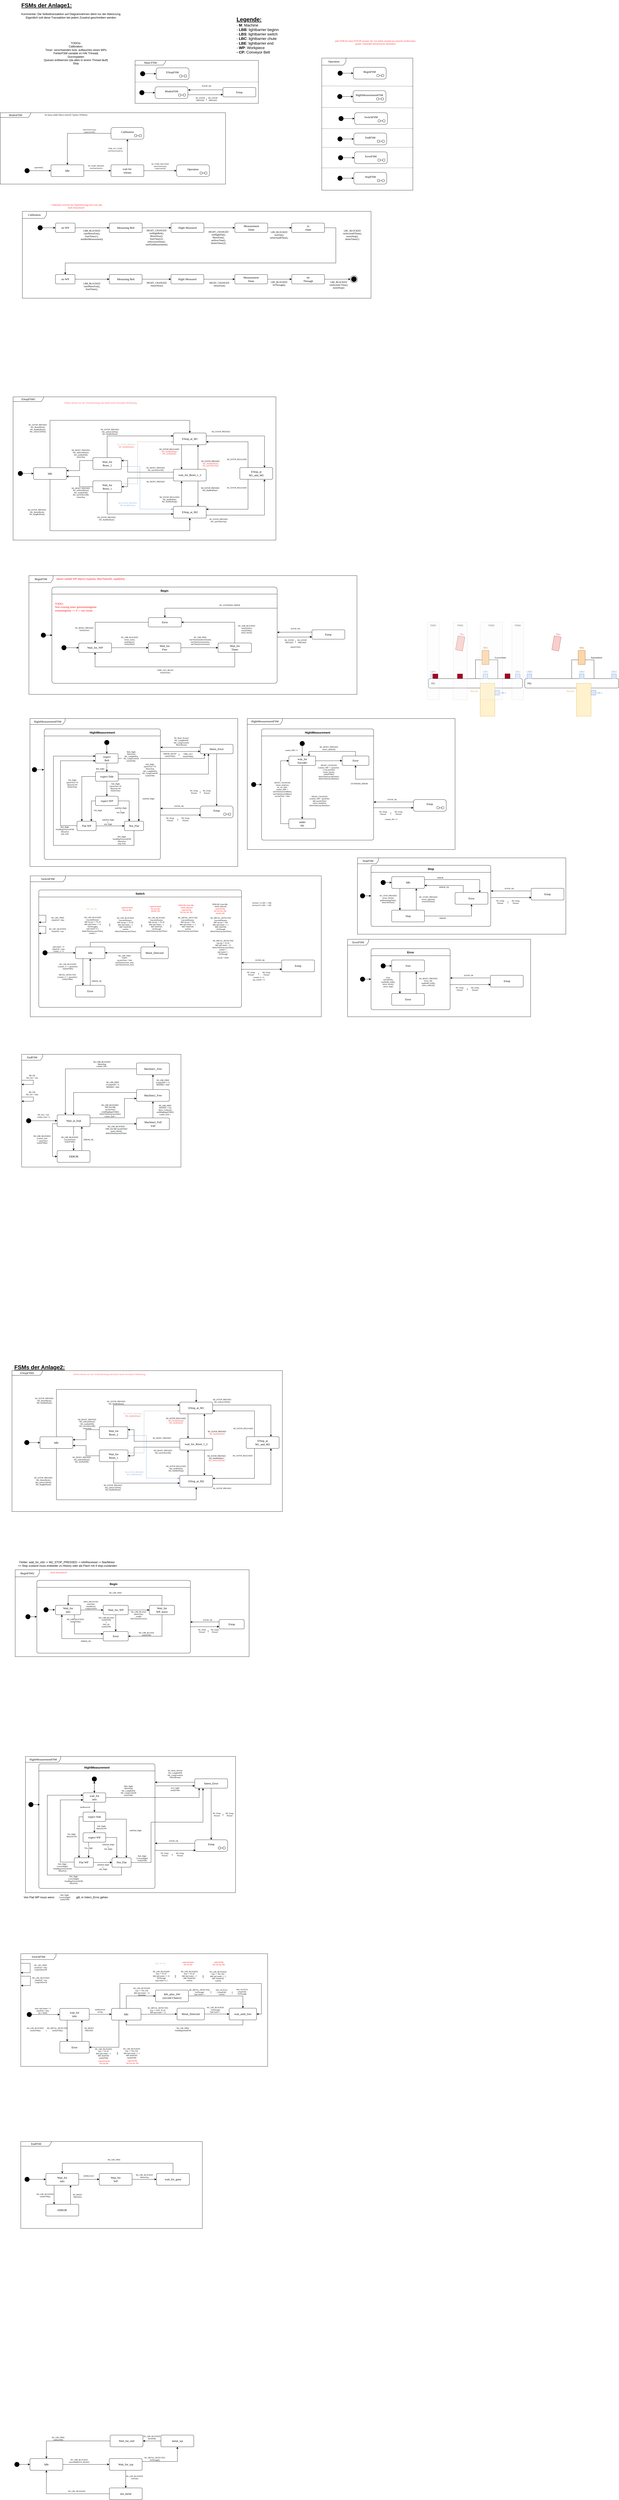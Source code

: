 <mxfile version="20.3.0" type="device"><diagram name="Page-1" id="iXgOjIRFQVw4MDTrMnSd"><mxGraphModel dx="2377" dy="399" grid="1" gridSize="10" guides="1" tooltips="1" connect="1" arrows="1" fold="1" page="1" pageScale="1" pageWidth="827" pageHeight="1169" math="0" shadow="0"><root><mxCell id="0"/><mxCell id="1" parent="0"/><mxCell id="xlkCIMy38n8ZN2iAi8kj-67" value="StopFSM" style="shape=umlFrame;whiteSpace=wrap;html=1;pointerEvents=0;width=90;height=25;fontFamily=Lucida Console;" parent="1" vertex="1"><mxGeometry x="-67.91" y="4083.33" width="887.91" height="325.02" as="geometry"/></mxCell><mxCell id="E-f0ckjc8-qND9xTZ5nY-1" value="&lt;div&gt;Calibration&lt;/div&gt;" style="shape=umlFrame;whiteSpace=wrap;html=1;pointerEvents=0;fontFamily=Lucida Console;width=103;height=30;" parent="1" vertex="1"><mxGeometry x="-1495.82" y="1330" width="1485.82" height="370" as="geometry"/></mxCell><mxCell id="E-f0ckjc8-qND9xTZ5nY-2" value="&lt;div&gt;SwitchFSM&lt;/div&gt;" style="shape=umlFrame;whiteSpace=wrap;html=1;pointerEvents=0;fontFamily=Lucida Console;width=150;height=25;" parent="1" vertex="1"><mxGeometry x="-1502.47" y="8750" width="1051.85" height="480" as="geometry"/></mxCell><mxCell id="E-f0ckjc8-qND9xTZ5nY-3" value="&lt;div&gt;HightMeasurementFSM&lt;/div&gt;" style="shape=umlFrame;whiteSpace=wrap;html=1;pointerEvents=0;fontFamily=Lucida Console;width=150;height=25;" parent="1" vertex="1"><mxGeometry x="-1482.45" y="7910" width="894.93" height="580" as="geometry"/></mxCell><mxCell id="E-f0ckjc8-qND9xTZ5nY-4" value="&lt;div&gt;HightMeasurementFSM&lt;/div&gt;" style="shape=umlFrame;whiteSpace=wrap;html=1;pointerEvents=0;fontFamily=Lucida Console;width=150;height=25;" parent="1" vertex="1"><mxGeometry x="-1463.38" y="3490" width="885.45" height="630" as="geometry"/></mxCell><mxCell id="E-f0ckjc8-qND9xTZ5nY-5" value="&lt;div&gt;SwitchFSM&lt;/div&gt;" style="shape=umlFrame;whiteSpace=wrap;html=1;pointerEvents=0;fontFamily=Lucida Console;width=150;height=25;" parent="1" vertex="1"><mxGeometry x="-1461.99" y="4160" width="1240" height="600" as="geometry"/></mxCell><mxCell id="E-f0ckjc8-qND9xTZ5nY-7" value="Main-FSM" style="shape=umlFrame;whiteSpace=wrap;html=1;pointerEvents=0;width=130;height=20;fontFamily=Lucida Console;" parent="1" vertex="1"><mxGeometry x="-1015.41" y="687.24" width="525.41" height="182.76" as="geometry"/></mxCell><mxCell id="E-f0ckjc8-qND9xTZ5nY-8" value="BeginFSM" style="shape=umlFrame;whiteSpace=wrap;html=1;pointerEvents=0;fontFamily=Lucida Console;width=103;height=30;" parent="1" vertex="1"><mxGeometry x="-1467.85" y="2881.26" width="1397.85" height="505.79" as="geometry"/></mxCell><mxCell id="E-f0ckjc8-qND9xTZ5nY-9" value="EndFSM" style="shape=umlFrame;whiteSpace=wrap;html=1;pointerEvents=0;width=90;height=25;fontFamily=Lucida Console;" parent="1" vertex="1"><mxGeometry x="-1498.82" y="4920" width="678.82" height="480" as="geometry"/></mxCell><mxCell id="E-f0ckjc8-qND9xTZ5nY-10" style="edgeStyle=orthogonalEdgeStyle;rounded=0;orthogonalLoop=1;jettySize=auto;html=1;entryX=0.5;entryY=0;entryDx=0;entryDy=0;" parent="1" source="E-f0ckjc8-qND9xTZ5nY-12" target="E-f0ckjc8-qND9xTZ5nY-19" edge="1"><mxGeometry relative="1" as="geometry"><Array as="points"/></mxGeometry></mxCell><mxCell id="E-f0ckjc8-qND9xTZ5nY-11" style="edgeStyle=orthogonalEdgeStyle;rounded=0;orthogonalLoop=1;jettySize=auto;html=1;exitX=1;exitY=0.5;exitDx=0;exitDy=0;entryX=0.133;entryY=0.986;entryDx=0;entryDy=0;entryPerimeter=0;" parent="1" source="E-f0ckjc8-qND9xTZ5nY-12" target="E-f0ckjc8-qND9xTZ5nY-38" edge="1"><mxGeometry relative="1" as="geometry"/></mxCell><mxCell id="E-f0ckjc8-qND9xTZ5nY-12" value="expect&lt;div&gt;Belt&lt;/div&gt;" style="html=1;align=center;verticalAlign=middle;rounded=1;absoluteArcSize=1;arcSize=10;dashed=0;whiteSpace=wrap;fontFamily=Lucida Console;" parent="1" vertex="1"><mxGeometry x="-1184.35" y="3639.74" width="96.74" height="40" as="geometry"/></mxCell><mxCell id="E-f0ckjc8-qND9xTZ5nY-13" style="edgeStyle=orthogonalEdgeStyle;rounded=0;orthogonalLoop=1;jettySize=auto;html=1;entryX=0.5;entryY=0;entryDx=0;entryDy=0;" parent="1" source="E-f0ckjc8-qND9xTZ5nY-14" target="E-f0ckjc8-qND9xTZ5nY-12" edge="1"><mxGeometry relative="1" as="geometry"/></mxCell><mxCell id="E-f0ckjc8-qND9xTZ5nY-14" value="" style="shape=ellipse;html=1;fillColor=strokeColor;fontSize=18;fontColor=#ffffff;" parent="1" vertex="1"><mxGeometry x="-1145.98" y="3581.92" width="20" height="20" as="geometry"/></mxCell><mxCell id="E-f0ckjc8-qND9xTZ5nY-15" style="edgeStyle=orthogonalEdgeStyle;rounded=0;orthogonalLoop=1;jettySize=auto;html=1;entryX=0.5;entryY=0;entryDx=0;entryDy=0;" parent="1" source="E-f0ckjc8-qND9xTZ5nY-19" target="E-f0ckjc8-qND9xTZ5nY-23" edge="1"><mxGeometry relative="1" as="geometry"/></mxCell><mxCell id="E-f0ckjc8-qND9xTZ5nY-16" style="edgeStyle=orthogonalEdgeStyle;rounded=0;orthogonalLoop=1;jettySize=auto;html=1;exitX=0;exitY=0.5;exitDx=0;exitDy=0;entryX=0.25;entryY=0;entryDx=0;entryDy=0;" parent="1" source="E-f0ckjc8-qND9xTZ5nY-19" target="E-f0ckjc8-qND9xTZ5nY-27" edge="1"><mxGeometry relative="1" as="geometry"><Array as="points"><mxPoint x="-1242.38" y="3737"/><mxPoint x="-1242.38" y="3927"/></Array></mxGeometry></mxCell><mxCell id="E-f0ckjc8-qND9xTZ5nY-17" style="edgeStyle=orthogonalEdgeStyle;rounded=0;orthogonalLoop=1;jettySize=auto;html=1;exitX=1;exitY=0.75;exitDx=0;exitDy=0;entryX=0.75;entryY=0;entryDx=0;entryDy=0;" parent="1" source="E-f0ckjc8-qND9xTZ5nY-19" target="E-f0ckjc8-qND9xTZ5nY-29" edge="1"><mxGeometry relative="1" as="geometry"><Array as="points"><mxPoint x="-999.38" y="3747"/></Array></mxGeometry></mxCell><mxCell id="E-f0ckjc8-qND9xTZ5nY-18" style="edgeStyle=orthogonalEdgeStyle;rounded=0;orthogonalLoop=1;jettySize=auto;html=1;exitX=1;exitY=0.25;exitDx=0;exitDy=0;entryX=0.25;entryY=1;entryDx=0;entryDy=0;" parent="1" source="E-f0ckjc8-qND9xTZ5nY-19" target="E-f0ckjc8-qND9xTZ5nY-38" edge="1"><mxGeometry relative="1" as="geometry"><Array as="points"><mxPoint x="-703.38" y="3727"/></Array></mxGeometry></mxCell><mxCell id="E-f0ckjc8-qND9xTZ5nY-19" value="expect Side" style="html=1;align=center;verticalAlign=middle;rounded=1;absoluteArcSize=1;arcSize=10;dashed=0;whiteSpace=wrap;fontFamily=Lucida Console;" parent="1" vertex="1"><mxGeometry x="-1184.11" y="3716.83" width="96.74" height="40" as="geometry"/></mxCell><mxCell id="E-f0ckjc8-qND9xTZ5nY-20" value="Belt_Hight" style="text;html=1;align=center;verticalAlign=middle;whiteSpace=wrap;rounded=0;fontFamily=Lucida Console;fontSize=8;" parent="1" vertex="1"><mxGeometry x="-1189.87" y="3694.87" width="52" height="18" as="geometry"/></mxCell><mxCell id="E-f0ckjc8-qND9xTZ5nY-21" style="edgeStyle=orthogonalEdgeStyle;rounded=0;orthogonalLoop=1;jettySize=auto;html=1;exitX=1;exitY=0.5;exitDx=0;exitDy=0;entryX=0.25;entryY=0;entryDx=0;entryDy=0;" parent="1" source="E-f0ckjc8-qND9xTZ5nY-23" target="E-f0ckjc8-qND9xTZ5nY-29" edge="1"><mxGeometry relative="1" as="geometry"/></mxCell><mxCell id="E-f0ckjc8-qND9xTZ5nY-22" style="edgeStyle=orthogonalEdgeStyle;rounded=0;orthogonalLoop=1;jettySize=auto;html=1;entryX=0.75;entryY=0;entryDx=0;entryDy=0;exitX=0;exitY=0.5;exitDx=0;exitDy=0;" parent="1" source="E-f0ckjc8-qND9xTZ5nY-23" target="E-f0ckjc8-qND9xTZ5nY-27" edge="1"><mxGeometry relative="1" as="geometry"><Array as="points"><mxPoint x="-1201.38" y="3841"/></Array></mxGeometry></mxCell><mxCell id="E-f0ckjc8-qND9xTZ5nY-23" value="expect WP" style="html=1;align=center;verticalAlign=middle;rounded=1;absoluteArcSize=1;arcSize=10;dashed=0;whiteSpace=wrap;fontFamily=Lucida Console;" parent="1" vertex="1"><mxGeometry x="-1184.11" y="3820.74" width="96.63" height="40" as="geometry"/></mxCell><mxCell id="E-f0ckjc8-qND9xTZ5nY-24" value="Side_Hight&lt;br&gt;[queueSize!=0]&lt;br&gt;&lt;div style=&quot;font-size: 8px;&quot;&gt;/MotorSLOW&lt;/div&gt;&lt;div style=&quot;font-size: 8px;&quot;&gt;/DeleteTimer&lt;/div&gt;" style="text;html=1;align=center;verticalAlign=middle;whiteSpace=wrap;rounded=0;fontFamily=Lucida Console;fontSize=8;" parent="1" vertex="1"><mxGeometry x="-1131.81" y="3761.08" width="66.37" height="43.32" as="geometry"/></mxCell><mxCell id="E-f0ckjc8-qND9xTZ5nY-25" style="edgeStyle=orthogonalEdgeStyle;rounded=0;orthogonalLoop=1;jettySize=auto;html=1;entryX=0;entryY=0.75;entryDx=0;entryDy=0;exitX=0;exitY=0.5;exitDx=0;exitDy=0;" parent="1" source="E-f0ckjc8-qND9xTZ5nY-27" target="E-f0ckjc8-qND9xTZ5nY-12" edge="1"><mxGeometry relative="1" as="geometry"><Array as="points"><mxPoint x="-1243.38" y="3946"/><mxPoint x="-1333.38" y="3946"/><mxPoint x="-1333.38" y="3670"/></Array></mxGeometry></mxCell><mxCell id="E-f0ckjc8-qND9xTZ5nY-26" style="edgeStyle=orthogonalEdgeStyle;rounded=0;orthogonalLoop=1;jettySize=auto;html=1;exitX=1;exitY=0.5;exitDx=0;exitDy=0;entryX=0;entryY=0.5;entryDx=0;entryDy=0;" parent="1" source="E-f0ckjc8-qND9xTZ5nY-27" target="E-f0ckjc8-qND9xTZ5nY-29" edge="1"><mxGeometry relative="1" as="geometry"/></mxCell><mxCell id="E-f0ckjc8-qND9xTZ5nY-27" value="Flat WP" style="html=1;align=center;verticalAlign=middle;rounded=1;absoluteArcSize=1;arcSize=10;dashed=0;whiteSpace=wrap;fontFamily=Lucida Console;" parent="1" vertex="1"><mxGeometry x="-1263.11" y="3927.22" width="81.74" height="40" as="geometry"/></mxCell><mxCell id="E-f0ckjc8-qND9xTZ5nY-28" style="edgeStyle=orthogonalEdgeStyle;rounded=0;orthogonalLoop=1;jettySize=auto;html=1;exitX=0.5;exitY=1;exitDx=0;exitDy=0;entryX=0;entryY=0.25;entryDx=0;entryDy=0;" parent="1" source="E-f0ckjc8-qND9xTZ5nY-29" target="E-f0ckjc8-qND9xTZ5nY-12" edge="1"><mxGeometry relative="1" as="geometry"><Array as="points"><mxPoint x="-1020.38" y="4030"/><mxPoint x="-1363.38" y="4030"/><mxPoint x="-1363.38" y="3650"/><mxPoint x="-1184.38" y="3650"/></Array></mxGeometry></mxCell><mxCell id="E-f0ckjc8-qND9xTZ5nY-29" value="Not_Flat" style="html=1;align=center;verticalAlign=middle;rounded=1;absoluteArcSize=1;arcSize=10;dashed=0;whiteSpace=wrap;fontFamily=Lucida Console;" parent="1" vertex="1"><mxGeometry x="-1060.97" y="3927.22" width="81.74" height="40" as="geometry"/></mxCell><mxCell id="E-f0ckjc8-qND9xTZ5nY-30" value="Flat_Hight&lt;br&gt;[queueSize!=0]&lt;br&gt;&lt;div&gt;/MotorSLOW&lt;/div&gt;&lt;div&gt;/DeleteTimer&lt;/div&gt;" style="text;html=1;align=center;verticalAlign=middle;whiteSpace=wrap;rounded=0;fontFamily=Lucida Console;fontSize=8;" parent="1" vertex="1"><mxGeometry x="-1320.99" y="3748.46" width="75.51" height="36.68" as="geometry"/></mxCell><mxCell id="E-f0ckjc8-qND9xTZ5nY-31" value="Belt_Hight&lt;div style=&quot;font-size: 8px;&quot;&gt;/&lt;span style=&quot;background-color: initial;&quot;&gt;SendMsgToSwitchFSM&lt;/span&gt;&lt;/div&gt;&lt;div style=&quot;font-size: 8px;&quot;&gt;/MotorFast&lt;br&gt;&lt;/div&gt;&lt;div style=&quot;font-size: 8px;&quot;&gt;/pop_front&lt;/div&gt;" style="text;html=1;align=center;verticalAlign=middle;whiteSpace=wrap;rounded=0;fontFamily=Lucida Console;fontSize=8;" parent="1" vertex="1"><mxGeometry x="-1363.35" y="3945.87" width="96.36" height="42.22" as="geometry"/></mxCell><mxCell id="E-f0ckjc8-qND9xTZ5nY-32" value="undefind_Hight" style="text;html=1;align=center;verticalAlign=middle;whiteSpace=wrap;rounded=0;fontFamily=Lucida Console;fontSize=8;" parent="1" vertex="1"><mxGeometry x="-999.7" y="3820.74" width="82.71" height="20.12" as="geometry"/></mxCell><mxCell id="E-f0ckjc8-qND9xTZ5nY-34" style="edgeStyle=orthogonalEdgeStyle;rounded=0;orthogonalLoop=1;jettySize=auto;html=1;entryX=0;entryY=0.75;entryDx=0;entryDy=0;" parent="1" source="E-f0ckjc8-qND9xTZ5nY-35" target="E-f0ckjc8-qND9xTZ5nY-38" edge="1"><mxGeometry relative="1" as="geometry"><Array as="points"><mxPoint x="-877.93" y="3630.68"/><mxPoint x="-877.93" y="3630.68"/></Array></mxGeometry></mxCell><mxCell id="E-f0ckjc8-qND9xTZ5nY-35" value="HightMeasurement" style="swimlane;fontStyle=1;align=center;verticalAlign=middle;childLayout=stackLayout;horizontal=1;startSize=30;horizontalStack=0;resizeParent=0;resizeLast=1;container=0;fontColor=#000000;collapsible=0;rounded=1;arcSize=10;strokeColor=#000000;fillColor=none;swimlaneFillColor=none;dropTarget=0;" parent="1" vertex="1"><mxGeometry x="-1402.33" y="3534.18" width="494.83" height="555.82" as="geometry"/></mxCell><mxCell id="E-f0ckjc8-qND9xTZ5nY-36" style="edgeStyle=orthogonalEdgeStyle;rounded=0;orthogonalLoop=1;jettySize=auto;html=1;" parent="1" source="E-f0ckjc8-qND9xTZ5nY-38" target="E-f0ckjc8-qND9xTZ5nY-143" edge="1"><mxGeometry relative="1" as="geometry"/></mxCell><mxCell id="E-f0ckjc8-qND9xTZ5nY-37" style="edgeStyle=orthogonalEdgeStyle;rounded=0;orthogonalLoop=1;jettySize=auto;html=1;" parent="1" source="E-f0ckjc8-qND9xTZ5nY-38" target="E-f0ckjc8-qND9xTZ5nY-35" edge="1"><mxGeometry relative="1" as="geometry"><Array as="points"><mxPoint x="-787.93" y="3612.68"/><mxPoint x="-787.93" y="3612.68"/></Array></mxGeometry></mxCell><mxCell id="E-f0ckjc8-qND9xTZ5nY-38" value="Intern_Error" style="html=1;align=center;verticalAlign=middle;rounded=1;absoluteArcSize=1;arcSize=10;dashed=0;whiteSpace=wrap;fontFamily=Lucida Console;" parent="1" vertex="1"><mxGeometry x="-737.93" y="3599.86" width="140" height="40" as="geometry"/></mxCell><mxCell id="E-f0ckjc8-qND9xTZ5nY-39" value="M1_Estop&lt;div&gt;Pressed&lt;/div&gt;" style="text;html=1;align=center;verticalAlign=middle;whiteSpace=wrap;rounded=0;fontFamily=Lucida Console;fontSize=8;" parent="1" vertex="1"><mxGeometry x="-894.06" y="3909.38" width="54.83" height="20" as="geometry"/></mxCell><mxCell id="E-f0ckjc8-qND9xTZ5nY-40" value="M2_Estop&lt;div&gt;Pressed&lt;/div&gt;" style="text;html=1;align=center;verticalAlign=middle;whiteSpace=wrap;rounded=0;fontFamily=Lucida Console;fontSize=8;" parent="1" vertex="1"><mxGeometry x="-827.06" y="3909.38" width="52.19" height="20" as="geometry"/></mxCell><mxCell id="E-f0ckjc8-qND9xTZ5nY-41" value="||" style="text;html=1;align=center;verticalAlign=middle;whiteSpace=wrap;rounded=0;fontFamily=Lucida Console;fontSize=10;" parent="1" vertex="1"><mxGeometry x="-844.06" y="3909.38" width="20" height="20" as="geometry"/></mxCell><mxCell id="E-f0ckjc8-qND9xTZ5nY-42" style="edgeStyle=orthogonalEdgeStyle;rounded=0;orthogonalLoop=1;jettySize=auto;html=1;strokeColor=#000000;fontSize=8;" parent="1" source="E-f0ckjc8-qND9xTZ5nY-43" edge="1"><mxGeometry relative="1" as="geometry"><mxPoint x="-1403.38" y="3708" as="targetPoint"/></mxGeometry></mxCell><mxCell id="E-f0ckjc8-qND9xTZ5nY-43" value="" style="shape=ellipse;html=1;fillColor=strokeColor;fontSize=18;fontColor=#ffffff;" parent="1" vertex="1"><mxGeometry x="-1454.13" y="3697.68" width="20" height="20" as="geometry"/></mxCell><mxCell id="E-f0ckjc8-qND9xTZ5nY-46" value="ERROR_HIGHT&lt;div&gt;/notifyFSMs()&lt;/div&gt;" style="text;html=1;align=center;verticalAlign=middle;whiteSpace=wrap;rounded=0;fontFamily=Lucida Console;fontSize=8;" parent="1" vertex="1"><mxGeometry x="-897.3" y="3637.8" width="60.24" height="14.76" as="geometry"/></mxCell><mxCell id="E-f0ckjc8-qND9xTZ5nY-47" value="M1_Reset_&lt;span style=&quot;background-color: initial;&quot;&gt;Pressed&lt;/span&gt;&lt;div&gt;&lt;span style=&quot;background-color: initial;&quot;&gt;/M1_LampRedOff&lt;/span&gt;&lt;/div&gt;&lt;div&gt;&lt;span style=&quot;background-color: initial;&quot;&gt;/M1_LampGrennOn&lt;br&gt;/MotorResume&lt;br&gt;&lt;/span&gt;&lt;/div&gt;" style="text;html=1;align=center;verticalAlign=middle;whiteSpace=wrap;rounded=0;fontFamily=Lucida Console;fontSize=8;" parent="1" vertex="1"><mxGeometry x="-864.16" y="3561.19" width="91.49" height="54.32" as="geometry"/></mxCell><mxCell id="E-f0ckjc8-qND9xTZ5nY-48" value="M1_Estop&lt;div&gt;Pressed&lt;/div&gt;" style="text;html=1;align=center;verticalAlign=middle;whiteSpace=wrap;rounded=0;fontFamily=Lucida Console;fontSize=8;" parent="1" vertex="1"><mxGeometry x="-791.87" y="3791.68" width="54.83" height="20" as="geometry"/></mxCell><mxCell id="E-f0ckjc8-qND9xTZ5nY-49" value="M2_Estop&lt;div&gt;Pressed&lt;/div&gt;" style="text;html=1;align=center;verticalAlign=middle;whiteSpace=wrap;rounded=0;fontFamily=Lucida Console;fontSize=8;" parent="1" vertex="1"><mxGeometry x="-736.35" y="3791.68" width="52.19" height="20" as="geometry"/></mxCell><mxCell id="E-f0ckjc8-qND9xTZ5nY-50" value="||" style="text;html=1;align=center;verticalAlign=middle;whiteSpace=wrap;rounded=0;fontFamily=Lucida Console;fontSize=10;" parent="1" vertex="1"><mxGeometry x="-747.89" y="3791.68" width="20" height="20" as="geometry"/></mxCell><mxCell id="E-f0ckjc8-qND9xTZ5nY-51" value="Belt_Hight&lt;div style=&quot;font-size: 8px;&quot;&gt;/SendMsgToSwitchFSM&lt;/div&gt;&lt;div style=&quot;font-size: 8px;&quot;&gt;/MotorFast&lt;br&gt;&lt;/div&gt;&lt;div style=&quot;font-size: 8px;&quot;&gt;/pop_front&lt;/div&gt;" style="text;html=1;align=center;verticalAlign=middle;whiteSpace=wrap;rounded=0;fontFamily=Lucida Console;fontSize=8;" parent="1" vertex="1"><mxGeometry x="-1123.1" y="3988.09" width="100.88" height="40.48" as="geometry"/></mxCell><mxCell id="E-f0ckjc8-qND9xTZ5nY-52" value="!Belt_Hight&lt;br&gt;/MotorStop&lt;div&gt;/M1_LampRedOn&lt;/div&gt;&lt;div&gt;/M1_LampGreenOff&lt;br&gt;notifyFSMs&lt;/div&gt;" style="text;html=1;align=center;verticalAlign=middle;whiteSpace=wrap;rounded=0;fontFamily=Lucida Console;fontSize=8;fillColor=default;" parent="1" vertex="1"><mxGeometry x="-1071.97" y="3621.68" width="79.16" height="58.05" as="geometry"/></mxCell><mxCell id="E-f0ckjc8-qND9xTZ5nY-53" value="ESTOP_OK" style="text;html=1;align=center;verticalAlign=middle;whiteSpace=wrap;rounded=0;fontFamily=Lucida Console;fontSize=8;" parent="1" vertex="1"><mxGeometry x="-848.17" y="3852.5" width="40" height="20" as="geometry"/></mxCell><mxCell id="E-f0ckjc8-qND9xTZ5nY-54" style="edgeStyle=orthogonalEdgeStyle;rounded=0;orthogonalLoop=1;jettySize=auto;html=1;entryX=0;entryY=0.5;entryDx=0;entryDy=0;" parent="1" source="E-f0ckjc8-qND9xTZ5nY-55" edge="1"><mxGeometry relative="1" as="geometry"><mxPoint x="-1373.78" y="1156.88" as="targetPoint"/></mxGeometry></mxCell><mxCell id="E-f0ckjc8-qND9xTZ5nY-55" value="" style="shape=ellipse;html=1;fillColor=strokeColor;fontSize=18;fontColor=#ffffff;" parent="1" vertex="1"><mxGeometry x="-1485.64" y="1146.88" width="20" height="20" as="geometry"/></mxCell><mxCell id="E-f0ckjc8-qND9xTZ5nY-56" value="Operation" style="shape=umlState;rounded=1;verticalAlign=top;spacingTop=5;umlStateSymbol=collapseState;absoluteArcSize=1;arcSize=10;html=1;whiteSpace=wrap;fontFamily=Lucida Console;" parent="1" vertex="1"><mxGeometry x="-838.8" y="1131.88" width="140" height="50" as="geometry"/></mxCell><mxCell id="E-f0ckjc8-qND9xTZ5nY-57" style="edgeStyle=orthogonalEdgeStyle;rounded=0;orthogonalLoop=1;jettySize=auto;html=1;entryX=0;entryY=0.5;entryDx=0;entryDy=0;" parent="1" source="E-f0ckjc8-qND9xTZ5nY-58" target="E-f0ckjc8-qND9xTZ5nY-227" edge="1"><mxGeometry relative="1" as="geometry"/></mxCell><mxCell id="E-f0ckjc8-qND9xTZ5nY-58" value="Idle" style="html=1;align=center;verticalAlign=middle;rounded=1;absoluteArcSize=1;arcSize=10;dashed=0;whiteSpace=wrap;fontFamily=Lucida Console;" parent="1" vertex="1"><mxGeometry x="-1373.78" y="1131.88" width="140" height="50" as="geometry"/></mxCell><mxCell id="E-f0ckjc8-qND9xTZ5nY-59" style="edgeStyle=orthogonalEdgeStyle;rounded=0;orthogonalLoop=1;jettySize=auto;html=1;entryX=0.5;entryY=0;entryDx=0;entryDy=0;" parent="1" source="E-f0ckjc8-qND9xTZ5nY-60" target="E-f0ckjc8-qND9xTZ5nY-58" edge="1"><mxGeometry relative="1" as="geometry"/></mxCell><mxCell id="E-f0ckjc8-qND9xTZ5nY-60" value="Calibration" style="shape=umlState;rounded=1;verticalAlign=top;spacingTop=5;umlStateSymbol=collapseState;absoluteArcSize=1;arcSize=10;html=1;whiteSpace=wrap;fontFamily=Lucida Console;" parent="1" vertex="1"><mxGeometry x="-1118.13" y="972.88" width="140" height="50" as="geometry"/></mxCell><mxCell id="E-f0ckjc8-qND9xTZ5nY-61" value="&lt;div style=&quot;&quot;&gt;&lt;font style=&quot;font-size: 7px;&quot;&gt;M1_START_PRESSED&lt;/font&gt;&lt;/div&gt;&lt;div style=&quot;&quot;&gt;&lt;font style=&quot;font-size: 7px;&quot;&gt;/startTimerStart(3s)&lt;/font&gt;&lt;/div&gt;" style="text;html=1;align=center;verticalAlign=middle;whiteSpace=wrap;rounded=0;fontFamily=Lucida Console;fontSize=8;" parent="1" vertex="1"><mxGeometry x="-1222.48" y="1130.57" width="80.5" height="20.5" as="geometry"/></mxCell><mxCell id="E-f0ckjc8-qND9xTZ5nY-62" value="&lt;div style=&quot;text-align: justify;&quot;&gt;&lt;span style=&quot;background-color: initial;&quot;&gt;&lt;font style=&quot;font-size: 24px;&quot;&gt;&lt;b style=&quot;&quot;&gt;&lt;u style=&quot;&quot;&gt;Legende:&lt;/u&gt;&lt;/b&gt;&lt;/font&gt;&lt;/span&gt;&lt;/div&gt;&lt;div style=&quot;text-align: justify;&quot;&gt;&lt;span style=&quot;background-color: initial;&quot;&gt;&lt;font size=&quot;3&quot;&gt;- &lt;b&gt;M&lt;/b&gt;: Machine&lt;/font&gt;&lt;/span&gt;&lt;/div&gt;&lt;div style=&quot;text-align: justify;&quot;&gt;&lt;span style=&quot;background-color: initial;&quot;&gt;&lt;font size=&quot;3&quot;&gt;- &lt;b&gt;LBB&lt;/b&gt;: lightbarrier beginn&lt;/font&gt;&lt;/span&gt;&lt;/div&gt;&lt;div style=&quot;text-align: justify;&quot;&gt;&lt;span style=&quot;background-color: initial;&quot;&gt;&lt;font size=&quot;3&quot;&gt;- &lt;b&gt;LBS&lt;/b&gt;: lightbarrier switch&lt;/font&gt;&lt;/span&gt;&lt;/div&gt;&lt;div style=&quot;text-align: justify;&quot;&gt;&lt;span style=&quot;background-color: initial;&quot;&gt;&lt;font size=&quot;3&quot;&gt;- &lt;b&gt;LBC&lt;/b&gt;: lightbarrier chute&lt;/font&gt;&lt;/span&gt;&lt;/div&gt;&lt;div style=&quot;text-align: justify;&quot;&gt;&lt;span style=&quot;background-color: initial;&quot;&gt;&lt;font size=&quot;3&quot;&gt;- &lt;b&gt;LBE&lt;/b&gt;: lightbarrier end&lt;/font&gt;&lt;/span&gt;&lt;/div&gt;&lt;div style=&quot;text-align: justify;&quot;&gt;&lt;span style=&quot;background-color: initial;&quot;&gt;&lt;font size=&quot;3&quot;&gt;- &lt;b&gt;WP&lt;/b&gt;: Workpiece&lt;/font&gt;&lt;/span&gt;&lt;/div&gt;&lt;div style=&quot;text-align: justify;&quot;&gt;&lt;span style=&quot;background-color: initial;&quot;&gt;&lt;font size=&quot;3&quot;&gt;&lt;b&gt;- CP:&lt;/b&gt; Conveyor Belt&lt;/font&gt;&lt;/span&gt;&lt;/div&gt;" style="text;html=1;align=left;verticalAlign=middle;resizable=0;points=[];autosize=1;strokeColor=none;fillColor=none;" parent="1" vertex="1"><mxGeometry x="-584.82" y="490" width="200" height="180" as="geometry"/></mxCell><mxCell id="E-f0ckjc8-qND9xTZ5nY-64" style="edgeStyle=orthogonalEdgeStyle;rounded=0;orthogonalLoop=1;jettySize=auto;html=1;entryX=0;entryY=0.5;entryDx=0;entryDy=0;strokeColor=#000000;fontSize=8;" parent="1" source="E-f0ckjc8-qND9xTZ5nY-65" target="E-f0ckjc8-qND9xTZ5nY-70" edge="1"><mxGeometry relative="1" as="geometry"/></mxCell><mxCell id="E-f0ckjc8-qND9xTZ5nY-65" value="" style="shape=ellipse;html=1;fillColor=strokeColor;fontSize=18;fontColor=#ffffff;" parent="1" vertex="1"><mxGeometry x="-1409.18" y="4477.68" width="20" height="20" as="geometry"/></mxCell><mxCell id="E-f0ckjc8-qND9xTZ5nY-69" style="edgeStyle=orthogonalEdgeStyle;rounded=0;orthogonalLoop=1;jettySize=auto;html=1;exitX=0.25;exitY=1;exitDx=0;exitDy=0;entryX=0.25;entryY=0;entryDx=0;entryDy=0;" parent="1" source="E-f0ckjc8-qND9xTZ5nY-70" target="E-f0ckjc8-qND9xTZ5nY-257" edge="1"><mxGeometry relative="1" as="geometry"/></mxCell><mxCell id="dZG-It0ii6UKRTbwATJM-3" style="edgeStyle=orthogonalEdgeStyle;rounded=0;orthogonalLoop=1;jettySize=auto;html=1;exitX=0.5;exitY=0;exitDx=0;exitDy=0;entryX=0.5;entryY=0;entryDx=0;entryDy=0;" parent="1" source="E-f0ckjc8-qND9xTZ5nY-70" target="E-f0ckjc8-qND9xTZ5nY-73" edge="1"><mxGeometry relative="1" as="geometry"/></mxCell><mxCell id="E-f0ckjc8-qND9xTZ5nY-70" value="Idle" style="html=1;align=center;verticalAlign=middle;rounded=1;absoluteArcSize=1;arcSize=10;dashed=0;whiteSpace=wrap;fontFamily=Lucida Console;" parent="1" vertex="1"><mxGeometry x="-1269.22" y="4462.68" width="125.49" height="50" as="geometry"/></mxCell><mxCell id="E-f0ckjc8-qND9xTZ5nY-71" value="typCounter = 0&lt;br&gt;chuteFull = false&lt;br&gt;counter_S = 0" style="text;html=1;align=center;verticalAlign=middle;whiteSpace=wrap;rounded=0;fontFamily=Lucida Console;fontSize=8;" parent="1" vertex="1"><mxGeometry x="-1396.77" y="4456.68" width="110" height="30" as="geometry"/></mxCell><mxCell id="dZG-It0ii6UKRTbwATJM-4" style="edgeStyle=orthogonalEdgeStyle;rounded=0;orthogonalLoop=1;jettySize=auto;html=1;exitX=0;exitY=0.5;exitDx=0;exitDy=0;entryX=1;entryY=0.5;entryDx=0;entryDy=0;" parent="1" source="E-f0ckjc8-qND9xTZ5nY-73" target="E-f0ckjc8-qND9xTZ5nY-70" edge="1"><mxGeometry relative="1" as="geometry"/></mxCell><mxCell id="E-f0ckjc8-qND9xTZ5nY-73" value="Metal_Detected" style="html=1;align=center;verticalAlign=middle;rounded=1;absoluteArcSize=1;arcSize=10;dashed=0;whiteSpace=wrap;fontFamily=Lucida Console;" parent="1" vertex="1"><mxGeometry x="-990.53" y="4462.68" width="116.85" height="50" as="geometry"/></mxCell><mxCell id="E-f0ckjc8-qND9xTZ5nY-76" value="&lt;span style=&quot;&quot;&gt;&lt;font style=&quot;font-size: 8px;&quot;&gt;M1_LBS_BLOCKED&lt;/font&gt;&lt;/span&gt;&lt;div&gt;[wp.minDistance&lt;/div&gt;&lt;div&gt;&amp;amp;&amp;amp; wp.typ == FLAT&lt;/div&gt;&lt;div&gt;&amp;amp;&amp;amp; typCounter == 2]&lt;/div&gt;&lt;span style=&quot;background-color: initial;&quot;&gt;/letThrough(),&lt;/span&gt;&lt;span style=&quot;background-color: initial;&quot;&gt;&lt;br&gt;&lt;/span&gt;&lt;div&gt;typCounter % 2,&lt;/div&gt;&lt;div&gt;deleteTimer(wp.maxTimer),&lt;/div&gt;&lt;div&gt;counter++&lt;/div&gt;" style="text;html=1;align=center;verticalAlign=middle;whiteSpace=wrap;rounded=0;fontFamily=Lucida Console;fontSize=8;" parent="1" vertex="1"><mxGeometry x="-1245.92" y="4332.69" width="100.16" height="75.66" as="geometry"/></mxCell><mxCell id="E-f0ckjc8-qND9xTZ5nY-77" value="&lt;span style=&quot;&quot;&gt;&lt;font style=&quot;font-size: 8px;&quot;&gt;M1_METAL_DETECTED&lt;/font&gt;&lt;/span&gt;&lt;div&gt;[wp.typ != FLAT&lt;/div&gt;&lt;div&gt;&amp;amp;&amp;amp; typCounter &amp;lt; 2&lt;span style=&quot;background-color: initial;&quot;&gt;]&lt;/span&gt;&lt;/div&gt;&lt;div&gt;/deleteTimer&lt;span style=&quot;background-color: initial;&quot;&gt;(wp.maxTimer),&lt;/span&gt;&lt;/div&gt;&lt;div&gt;&lt;span style=&quot;background-color: initial;&quot;&gt;counter++,&lt;/span&gt;&lt;/div&gt;&lt;div&gt;&lt;span style=&quot;background-color: initial;&quot;&gt;typCounter++,&lt;/span&gt;&lt;/div&gt;&lt;div&gt;/letThrough&lt;span style=&quot;background-color: initial;&quot;&gt;&lt;br&gt;&lt;/span&gt;&lt;/div&gt;" style="text;html=1;align=center;verticalAlign=middle;whiteSpace=wrap;rounded=0;fontFamily=Lucida Console;fontSize=8;" parent="1" vertex="1"><mxGeometry x="-697.41" y="4440.07" width="112.88" height="50" as="geometry"/></mxCell><mxCell id="E-f0ckjc8-qND9xTZ5nY-84" value="&lt;span style=&quot;&quot;&gt;&lt;font style=&quot;font-size: 8px;&quot;&gt;M1_LBS_FREE&lt;br&gt;&lt;/font&gt;&lt;/span&gt;&lt;div&gt;&lt;br&gt;&lt;/div&gt;" style="text;html=1;align=center;verticalAlign=middle;whiteSpace=wrap;rounded=0;fontFamily=Lucida Console;fontSize=8;" parent="1" vertex="1"><mxGeometry x="-1130.37" y="4490.07" width="139.68" height="30" as="geometry"/></mxCell><mxCell id="E-f0ckjc8-qND9xTZ5nY-85" value="&lt;span style=&quot;&quot;&gt;&lt;font style=&quot;font-size: 8px;&quot;&gt;M1_LBS_BLOCKED&lt;/font&gt;&lt;/span&gt;&lt;div&gt;[&lt;span style=&quot;background-color: initial;&quot;&gt;wp.minDistance&lt;/span&gt;&lt;/div&gt;&lt;div&gt;&lt;span style=&quot;background-color: initial;&quot;&gt;&amp;amp;&amp;amp;&lt;/span&gt;&lt;span style=&quot;background-color: initial;&quot;&gt;&amp;nbsp;&lt;/span&gt;wp.typ == FLAT&lt;/div&gt;&lt;div&gt;&amp;amp;&amp;amp; typCounter &amp;lt; 2&lt;/div&gt;&lt;div&gt;&amp;amp;&amp;amp; !chuteFull]&lt;/div&gt;&lt;div&gt;/sortOut&lt;/div&gt;&lt;div&gt;/deleteTimer&lt;span style=&quot;background-color: initial;&quot;&gt;(wp.maxTimer)&lt;/span&gt;&lt;br&gt;&lt;/div&gt;" style="text;html=1;align=center;verticalAlign=middle;whiteSpace=wrap;rounded=0;fontFamily=Lucida Console;fontSize=8;" parent="1" vertex="1"><mxGeometry x="-1106.72" y="4330" width="100.16" height="75.02" as="geometry"/></mxCell><mxCell id="E-f0ckjc8-qND9xTZ5nY-86" value="&lt;span style=&quot;&quot;&gt;&lt;font style=&quot;font-size: 8px;&quot;&gt;M1_METAL_DETCTED&lt;/font&gt;&lt;/span&gt;&lt;div&gt;[&lt;span style=&quot;background-color: initial;&quot;&gt;wp.minDistance&lt;/span&gt;&lt;/div&gt;&lt;div&gt;&lt;span style=&quot;background-color: initial;&quot;&gt;&amp;amp;&amp;amp;&lt;/span&gt;&lt;span style=&quot;background-color: initial;&quot;&gt;&amp;nbsp;&lt;/span&gt;wp.typ != Flat&lt;/div&gt;&lt;div&gt;&amp;amp;&amp;amp; typCounter == 2&lt;/div&gt;&lt;div&gt;&lt;span style=&quot;background-color: initial;&quot;&gt;&amp;amp;&amp;amp; !chuteFull]&lt;/span&gt;&lt;/div&gt;&lt;div&gt;/sortOut&lt;/div&gt;&lt;div&gt;/deleteTimer&lt;span style=&quot;background-color: initial;&quot;&gt;(wp.maxTimer)&lt;/span&gt;&lt;br&gt;&lt;/div&gt;" style="text;html=1;align=center;verticalAlign=middle;whiteSpace=wrap;rounded=0;fontFamily=Lucida Console;fontSize=8;movable=1;resizable=1;rotatable=1;deletable=1;editable=1;locked=0;connectable=1;" parent="1" vertex="1"><mxGeometry x="-849.23" y="4324" width="115.5" height="86.02" as="geometry"/></mxCell><mxCell id="E-f0ckjc8-qND9xTZ5nY-87" value="&lt;span style=&quot;&quot;&gt;&lt;font style=&quot;&quot;&gt;&lt;font style=&quot;font-size: 14px;&quot;&gt;||&lt;/font&gt;&lt;br&gt;&lt;/font&gt;&lt;/span&gt;" style="text;html=1;align=center;verticalAlign=middle;whiteSpace=wrap;rounded=0;fontFamily=Lucida Console;fontSize=8;" parent="1" vertex="1"><mxGeometry x="-1134.38" y="4353.19" width="21.05" height="30" as="geometry"/></mxCell><mxCell id="E-f0ckjc8-qND9xTZ5nY-89" value="&lt;span style=&quot;&quot;&gt;&lt;font style=&quot;&quot;&gt;&lt;font style=&quot;font-size: 14px;&quot;&gt;||&lt;/font&gt;&lt;br&gt;&lt;/font&gt;&lt;/span&gt;" style="text;html=1;align=center;verticalAlign=middle;whiteSpace=wrap;rounded=0;fontFamily=Lucida Console;fontSize=8;" parent="1" vertex="1"><mxGeometry x="-998.45" y="4357.47" width="21.05" height="30" as="geometry"/></mxCell><mxCell id="E-f0ckjc8-qND9xTZ5nY-90" value="&lt;span style=&quot;&quot;&gt;&lt;font style=&quot;&quot;&gt;&lt;font style=&quot;font-size: 14px;&quot;&gt;||&lt;/font&gt;&lt;br&gt;&lt;/font&gt;&lt;/span&gt;" style="text;html=1;align=center;verticalAlign=middle;whiteSpace=wrap;rounded=0;fontFamily=Lucida Console;fontSize=8;" parent="1" vertex="1"><mxGeometry x="-874.33" y="4357.68" width="21.05" height="30" as="geometry"/></mxCell><mxCell id="E-f0ckjc8-qND9xTZ5nY-91" value="&lt;span style=&quot;&quot;&gt;&lt;font style=&quot;font-size: 8px;&quot;&gt;M1_LBS_BLOCKED&lt;/font&gt;&lt;/span&gt;&lt;div&gt;[&lt;span style=&quot;background-color: initial;&quot;&gt;wp.minDistance&lt;/span&gt;&lt;/div&gt;&lt;div&gt;&lt;span style=&quot;background-color: initial;&quot;&gt;&amp;amp;&amp;amp;&lt;/span&gt;&lt;span style=&quot;background-color: initial;&quot;&gt;&amp;nbsp;&lt;/span&gt;wp.typ == FLAT&lt;/div&gt;&lt;div&gt;&amp;amp;&amp;amp; typCounter &amp;lt; 2&lt;/div&gt;&lt;div&gt;&amp;amp;&amp;amp; chuteFull]&lt;/div&gt;&lt;div&gt;/letThrough&lt;/div&gt;&lt;div&gt;/deleteTimer&lt;span style=&quot;background-color: initial;&quot;&gt;(wp.maxTimer)&lt;/span&gt;&lt;br&gt;&lt;/div&gt;" style="text;html=1;align=center;verticalAlign=middle;whiteSpace=wrap;rounded=0;fontFamily=Lucida Console;fontSize=8;" parent="1" vertex="1"><mxGeometry x="-973.54" y="4329" width="100.16" height="76.02" as="geometry"/></mxCell><mxCell id="E-f0ckjc8-qND9xTZ5nY-92" value="&lt;span style=&quot;&quot;&gt;&lt;font style=&quot;&quot;&gt;&lt;font style=&quot;font-size: 14px;&quot;&gt;||&lt;/font&gt;&lt;br&gt;&lt;/font&gt;&lt;/span&gt;" style="text;html=1;align=center;verticalAlign=middle;whiteSpace=wrap;rounded=0;fontFamily=Lucida Console;fontSize=8;" parent="1" vertex="1"><mxGeometry x="-734.66" y="4352.51" width="21.05" height="30" as="geometry"/></mxCell><mxCell id="E-f0ckjc8-qND9xTZ5nY-93" value="&lt;span style=&quot;&quot;&gt;&lt;font style=&quot;font-size: 8px;&quot;&gt;M1_METAL_DETECTED&lt;/font&gt;&lt;/span&gt;&lt;div&gt;[&lt;span style=&quot;background-color: initial;&quot;&gt;wp.minDistance&lt;/span&gt;&lt;/div&gt;&lt;div&gt;&lt;span style=&quot;background-color: initial;&quot;&gt;&amp;amp;&amp;amp;&lt;/span&gt;&lt;span style=&quot;background-color: initial;&quot;&gt;&amp;nbsp;&lt;/span&gt;wp.typ != Flat&lt;/div&gt;&lt;div&gt;&amp;amp;&amp;amp; typCounter == 2&lt;/div&gt;&lt;div&gt;&lt;span style=&quot;background-color: initial;&quot;&gt;&amp;amp;&amp;amp; chuteFull]&lt;/span&gt;&lt;/div&gt;&lt;div&gt;/letThrough&lt;/div&gt;&lt;div&gt;/deleteTimer&lt;span style=&quot;background-color: initial;&quot;&gt;(wp.maxTimer)&lt;/span&gt;&lt;br&gt;&lt;/div&gt;" style="text;html=1;align=center;verticalAlign=middle;whiteSpace=wrap;rounded=0;fontFamily=Lucida Console;fontSize=8;movable=1;resizable=1;rotatable=1;deletable=1;editable=1;locked=0;connectable=1;" parent="1" vertex="1"><mxGeometry x="-710.78" y="4326.67" width="120.78" height="81.68" as="geometry"/></mxCell><mxCell id="E-f0ckjc8-qND9xTZ5nY-94" value="&lt;font color=&quot;#97d077&quot;&gt;right_flat_Wp&lt;/font&gt;" style="text;html=1;align=center;verticalAlign=middle;whiteSpace=wrap;rounded=0;fontFamily=Lucida Console;fontSize=8;" parent="1" vertex="1"><mxGeometry x="-1250.7" y="4284.68" width="100.16" height="30" as="geometry"/></mxCell><mxCell id="E-f0ckjc8-qND9xTZ5nY-95" value="&lt;font color=&quot;#ff0000&quot;&gt;expected metal &lt;br&gt;but was flat&lt;/font&gt;" style="text;html=1;align=center;verticalAlign=middle;whiteSpace=wrap;rounded=0;fontFamily=Lucida Console;fontSize=8;" parent="1" vertex="1"><mxGeometry x="-1100.2" y="4284.68" width="100.16" height="30" as="geometry"/></mxCell><mxCell id="E-f0ckjc8-qND9xTZ5nY-96" value="&lt;font color=&quot;#ff0000&quot;&gt;expected metal &lt;br&gt;but was flat&lt;/font&gt;&lt;div&gt;&lt;font color=&quot;#ff0000&quot;&gt;rutsche voll&lt;/font&gt;&lt;/div&gt;" style="text;html=1;align=center;verticalAlign=middle;whiteSpace=wrap;rounded=0;fontFamily=Lucida Console;fontSize=8;" parent="1" vertex="1"><mxGeometry x="-979.05" y="4284.68" width="100.16" height="30" as="geometry"/></mxCell><mxCell id="E-f0ckjc8-qND9xTZ5nY-97" value="&lt;font color=&quot;#ff0000&quot;&gt;FEHLER: from Idle-&amp;gt;metal_detected&lt;br&gt;expected flat&lt;br&gt;but was not_flat&lt;/font&gt;" style="text;html=1;align=center;verticalAlign=middle;whiteSpace=wrap;rounded=0;fontFamily=Lucida Console;fontSize=8;" parent="1" vertex="1"><mxGeometry x="-846.67" y="4284.68" width="100.16" height="30" as="geometry"/></mxCell><mxCell id="E-f0ckjc8-qND9xTZ5nY-98" value="FEHLER: from Idle-&amp;gt;metal_detected&lt;font color=&quot;#ff0000&quot;&gt;&lt;br&gt;expected flat&lt;br&gt;but was not_flat&lt;/font&gt;&lt;div&gt;&lt;font color=&quot;#ff0000&quot;&gt;rutsche voll&lt;/font&gt;&lt;/div&gt;" style="text;html=1;align=center;verticalAlign=middle;whiteSpace=wrap;rounded=0;fontFamily=Lucida Console;fontSize=8;" parent="1" vertex="1"><mxGeometry x="-703.11" y="4284.68" width="100.16" height="30" as="geometry"/></mxCell><mxCell id="E-f0ckjc8-qND9xTZ5nY-104" value="undefind_Hight&lt;br&gt;||&amp;nbsp;&lt;br&gt;belt_Hight" style="text;html=1;align=center;verticalAlign=middle;whiteSpace=wrap;rounded=0;fontFamily=Lucida Console;fontSize=8;" parent="1" vertex="1"><mxGeometry x="-1118.46" y="3870.56" width="82.71" height="20.12" as="geometry"/></mxCell><mxCell id="E-f0ckjc8-qND9xTZ5nY-105" value="undefind_Hight&lt;br&gt;||&amp;nbsp;&lt;br&gt;side_Hight" style="text;html=1;align=center;verticalAlign=middle;whiteSpace=wrap;rounded=0;fontFamily=Lucida Console;fontSize=8;" parent="1" vertex="1"><mxGeometry x="-1171.97" y="3921.12" width="82.71" height="20.12" as="geometry"/></mxCell><mxCell id="E-f0ckjc8-qND9xTZ5nY-110" style="edgeStyle=orthogonalEdgeStyle;rounded=0;orthogonalLoop=1;jettySize=auto;html=1;entryX=0;entryY=0.5;entryDx=0;entryDy=0;" parent="1" source="E-f0ckjc8-qND9xTZ5nY-111" edge="1"><mxGeometry relative="1" as="geometry"><mxPoint x="-1347.66" y="5202.75" as="targetPoint"/></mxGeometry></mxCell><mxCell id="E-f0ckjc8-qND9xTZ5nY-111" value="" style="shape=ellipse;html=1;fillColor=strokeColor;fontSize=18;fontColor=#ffffff;" parent="1" vertex="1"><mxGeometry x="-1478.82" y="5192.75" width="20" height="20" as="geometry"/></mxCell><mxCell id="E-f0ckjc8-qND9xTZ5nY-112" style="edgeStyle=orthogonalEdgeStyle;rounded=0;orthogonalLoop=1;jettySize=auto;html=1;exitX=1;exitY=0.75;exitDx=0;exitDy=0;entryX=0;entryY=0.5;entryDx=0;entryDy=0;strokeColor=#000000;fontSize=8;fontColor=#FF450D;" parent="1" source="E-f0ckjc8-qND9xTZ5nY-115" target="E-f0ckjc8-qND9xTZ5nY-121" edge="1"><mxGeometry relative="1" as="geometry"><Array as="points"><mxPoint x="-1009.28" y="5215"/></Array></mxGeometry></mxCell><mxCell id="E-f0ckjc8-qND9xTZ5nY-113" style="edgeStyle=orthogonalEdgeStyle;rounded=0;orthogonalLoop=1;jettySize=auto;html=1;exitX=1;exitY=0.25;exitDx=0;exitDy=0;entryX=0;entryY=0.75;entryDx=0;entryDy=0;fontSize=10;fontColor=#FF0000;" parent="1" source="E-f0ckjc8-qND9xTZ5nY-115" target="E-f0ckjc8-qND9xTZ5nY-119" edge="1"><mxGeometry relative="1" as="geometry"><Array as="points"><mxPoint x="-1060.82" y="5190"/><mxPoint x="-1060.82" y="5108"/><mxPoint x="-1009.82" y="5108"/></Array></mxGeometry></mxCell><mxCell id="E-f0ckjc8-qND9xTZ5nY-114" style="edgeStyle=orthogonalEdgeStyle;rounded=0;orthogonalLoop=1;jettySize=auto;html=1;exitX=0;exitY=0.75;exitDx=0;exitDy=0;entryX=0;entryY=0.5;entryDx=0;entryDy=0;fontSize=10;fontColor=#FF0000;" parent="1" source="E-f0ckjc8-qND9xTZ5nY-115" target="E-f0ckjc8-qND9xTZ5nY-134" edge="1"><mxGeometry relative="1" as="geometry"/></mxCell><mxCell id="E-f0ckjc8-qND9xTZ5nY-115" value="&lt;div&gt;Wait_at_End&lt;/div&gt;" style="html=1;align=center;verticalAlign=middle;rounded=1;absoluteArcSize=1;arcSize=10;dashed=0;whiteSpace=wrap;fontFamily=Lucida Console;" parent="1" vertex="1"><mxGeometry x="-1347.41" y="5177.75" width="140" height="50" as="geometry"/></mxCell><mxCell id="E-f0ckjc8-qND9xTZ5nY-116" value="M2_free = true&lt;br&gt;counter_End = 0" style="text;html=1;align=center;verticalAlign=middle;whiteSpace=wrap;rounded=0;fontFamily=Lucida Console;fontSize=8;" parent="1" vertex="1"><mxGeometry x="-1446.69" y="5172" width="81.51" height="20.75" as="geometry"/></mxCell><mxCell id="E-f0ckjc8-qND9xTZ5nY-117" style="edgeStyle=orthogonalEdgeStyle;rounded=0;orthogonalLoop=1;jettySize=auto;html=1;exitX=0;exitY=0.25;exitDx=0;exitDy=0;entryX=0.5;entryY=0;entryDx=0;entryDy=0;fontSize=10;fontColor=#FF0000;" parent="1" source="E-f0ckjc8-qND9xTZ5nY-119" target="E-f0ckjc8-qND9xTZ5nY-115" edge="1"><mxGeometry relative="1" as="geometry"/></mxCell><mxCell id="E-f0ckjc8-qND9xTZ5nY-118" style="edgeStyle=orthogonalEdgeStyle;rounded=0;orthogonalLoop=1;jettySize=auto;html=1;exitX=0.5;exitY=0;exitDx=0;exitDy=0;entryX=0.5;entryY=1;entryDx=0;entryDy=0;fontSize=10;fontColor=#FF0000;" parent="1" source="E-f0ckjc8-qND9xTZ5nY-119" target="E-f0ckjc8-qND9xTZ5nY-131" edge="1"><mxGeometry relative="1" as="geometry"/></mxCell><mxCell id="E-f0ckjc8-qND9xTZ5nY-119" value="&lt;div&gt;Machine2_Free&lt;/div&gt;" style="html=1;align=center;verticalAlign=middle;rounded=1;absoluteArcSize=1;arcSize=10;dashed=0;whiteSpace=wrap;fontFamily=Lucida Console;" parent="1" vertex="1"><mxGeometry x="-1009.41" y="5070.05" width="140" height="50" as="geometry"/></mxCell><mxCell id="E-f0ckjc8-qND9xTZ5nY-120" style="edgeStyle=orthogonalEdgeStyle;rounded=0;orthogonalLoop=1;jettySize=auto;html=1;exitX=0.5;exitY=0;exitDx=0;exitDy=0;strokeColor=#000000;fontSize=8;fontColor=#FF450D;entryX=0.5;entryY=1;entryDx=0;entryDy=0;" parent="1" source="E-f0ckjc8-qND9xTZ5nY-121" target="E-f0ckjc8-qND9xTZ5nY-119" edge="1"><mxGeometry relative="1" as="geometry"><mxPoint x="-939.28" y="5147" as="targetPoint"/></mxGeometry></mxCell><mxCell id="E-f0ckjc8-qND9xTZ5nY-121" value="&lt;div&gt;Machine2_Full&lt;/div&gt;&lt;div&gt;wait&lt;/div&gt;" style="html=1;align=center;verticalAlign=middle;rounded=1;absoluteArcSize=1;arcSize=10;dashed=0;whiteSpace=wrap;fontFamily=Lucida Console;" parent="1" vertex="1"><mxGeometry x="-1009.41" y="5190.75" width="140" height="50" as="geometry"/></mxCell><mxCell id="E-f0ckjc8-qND9xTZ5nY-122" value="&lt;span style=&quot;color: rgb(0, 0, 0); font-size: 8px; font-style: normal; font-variant-ligatures: normal; font-variant-caps: normal; font-weight: 400; letter-spacing: normal; orphans: 2; text-indent: 0px; text-transform: none; widows: 2; word-spacing: 0px; -webkit-text-stroke-width: 0px; background-color: rgb(248, 249, 250); text-decoration-thickness: initial; text-decoration-style: initial; text-decoration-color: initial; float: none; display: inline !important;&quot;&gt;M1_LBE_BLOCKED&amp;nbsp;&lt;/span&gt;&lt;div&gt;&lt;span style=&quot;color: rgb(0, 0, 0); font-size: 8px; font-style: normal; font-variant-ligatures: normal; font-variant-caps: normal; font-weight: 400; letter-spacing: normal; orphans: 2; text-indent: 0px; text-transform: none; widows: 2; word-spacing: 0px; -webkit-text-stroke-width: 0px; background-color: rgb(248, 249, 250); text-decoration-thickness: initial; text-decoration-style: initial; text-decoration-color: initial; float: none; display: inline !important;&quot;&gt;[M2_free &amp;amp;&amp;amp;&lt;/span&gt;&lt;/div&gt;&lt;div&gt;&lt;span style=&quot;color: rgb(0, 0, 0); background-color: initial;&quot;&gt;wp.minTime]&lt;/span&gt;&lt;/div&gt;&lt;div&gt;&lt;span style=&quot;color: rgb(0, 0, 0); font-size: 8px; font-style: normal; font-variant-ligatures: normal; font-variant-caps: normal; font-weight: 400; letter-spacing: normal; orphans: 2; text-indent: 0px; text-transform: none; widows: 2; word-spacing: 0px; -webkit-text-stroke-width: 0px; background-color: rgb(248, 249, 250); text-decoration-thickness: initial; text-decoration-style: initial; text-decoration-color: initial; float: none; display: inline !important;&quot;&gt;&lt;div style=&quot;&quot;&gt;/sendMsgBeginFSM2()&lt;/div&gt;&lt;div style=&quot;&quot;&gt;DeleteTimer(wp.maxTimer)&lt;/div&gt;&lt;div style=&quot;&quot;&gt;counter_End++&lt;/div&gt;&lt;/span&gt;&lt;/div&gt;" style="text;whiteSpace=wrap;html=1;fontSize=8;fontColor=#FF450D;align=center;fontFamily=Lucida Console;verticalAlign=middle;" parent="1" vertex="1"><mxGeometry x="-1179.86" y="5139.47" width="116.97" height="41.06" as="geometry"/></mxCell><mxCell id="E-f0ckjc8-qND9xTZ5nY-123" value="&lt;span style=&quot;color: rgb(0, 0, 0); font-size: 8px; font-style: normal; font-variant-ligatures: normal; font-variant-caps: normal; font-weight: 400; letter-spacing: normal; orphans: 2; text-indent: 0px; text-transform: none; widows: 2; word-spacing: 0px; -webkit-text-stroke-width: 0px; background-color: rgb(248, 249, 250); text-decoration-thickness: initial; text-decoration-style: initial; text-decoration-color: initial; float: none; display: inline !important;&quot;&gt;M1_LBE_BLOCKED&lt;/span&gt;&lt;div&gt;&lt;span style=&quot;color: rgb(0, 0, 0); font-size: 8px; font-style: normal; font-variant-ligatures: normal; font-variant-caps: normal; font-weight: 400; letter-spacing: normal; orphans: 2; text-indent: 0px; text-transform: none; widows: 2; word-spacing: 0px; -webkit-text-stroke-width: 0px; background-color: rgb(248, 249, 250); text-decoration-thickness: initial; text-decoration-style: initial; text-decoration-color: initial; float: none; display: inline !important;&quot;&gt;&amp;nbsp;[!M2_free &amp;amp;&amp;amp;&amp;nbsp;&lt;/span&gt;&lt;span style=&quot;background-color: rgb(248, 249, 250); color: rgb(0, 0, 0);&quot;&gt;wp.minTime]&lt;/span&gt;&lt;/div&gt;&lt;div&gt;&lt;span style=&quot;color: rgb(0, 0, 0); font-size: 8px; font-style: normal; font-variant-ligatures: normal; font-variant-caps: normal; font-weight: 400; letter-spacing: normal; orphans: 2; text-indent: 0px; text-transform: none; widows: 2; word-spacing: 0px; -webkit-text-stroke-width: 0px; background-color: rgb(248, 249, 250); text-decoration-thickness: initial; text-decoration-style: initial; text-decoration-color: initial; float: none; display: inline !important;&quot;&gt;/motor_block()&lt;/span&gt;&lt;/div&gt;&lt;div&gt;&lt;span style=&quot;color: rgb(0, 0, 0); font-size: 8px; font-style: normal; font-variant-ligatures: normal; font-variant-caps: normal; font-weight: 400; letter-spacing: normal; orphans: 2; text-indent: 0px; text-transform: none; widows: 2; word-spacing: 0px; -webkit-text-stroke-width: 0px; background-color: rgb(248, 249, 250); text-decoration-thickness: initial; text-decoration-style: initial; text-decoration-color: initial; float: none; display: inline !important;&quot;&gt;deleteTimer&lt;/span&gt;&lt;span style=&quot;background-color: rgb(248, 249, 250); color: rgb(0, 0, 0);&quot;&gt;(wp.maxTimer)&lt;/span&gt;&lt;/div&gt;" style="text;whiteSpace=wrap;html=1;fontSize=8;fontColor=#FF450D;align=center;verticalAlign=middle;fontFamily=Lucida Console;fillColor=none;" parent="1" vertex="1"><mxGeometry x="-1164.01" y="5223" width="135.9" height="37.25" as="geometry"/></mxCell><mxCell id="E-f0ckjc8-qND9xTZ5nY-124" value="&lt;span style=&quot;color: rgb(0, 0, 0); font-size: 8px; font-style: normal; font-variant-ligatures: normal; font-variant-caps: normal; font-weight: 400; letter-spacing: normal; orphans: 2; text-indent: 0px; text-transform: none; widows: 2; word-spacing: 0px; -webkit-text-stroke-width: 0px; background-color: rgb(248, 249, 250); text-decoration-thickness: initial; text-decoration-style: initial; text-decoration-color: initial; float: none; display: inline !important;&quot;&gt;M1_LBE_FREE&lt;br&gt;[CounterWP &amp;gt; 1]&lt;br&gt;/M2FREE = false&lt;br&gt;&lt;/span&gt;&lt;div&gt;&lt;br&gt;&lt;/div&gt;" style="text;whiteSpace=wrap;html=1;fontSize=8;fontColor=#FF450D;align=center;fontFamily=Lucida Console;verticalAlign=middle;" parent="1" vertex="1"><mxGeometry x="-1161.47" y="5028.51" width="100" height="50.05" as="geometry"/></mxCell><mxCell id="E-f0ckjc8-qND9xTZ5nY-125" value="&lt;span style=&quot;color: rgb(0, 0, 0); font-size: 8px; font-style: normal; font-variant-ligatures: normal; font-variant-caps: normal; font-weight: 400; letter-spacing: normal; orphans: 2; text-indent: 0px; text-transform: none; widows: 2; word-spacing: 0px; -webkit-text-stroke-width: 0px; background-color: rgb(248, 249, 250); text-decoration-thickness: initial; text-decoration-style: initial; text-decoration-color: initial; float: none; display: inline !important;&quot;&gt;M2_LBE_FREE&lt;br&gt;&lt;div style=&quot;&quot;&gt;/M2FREE = true&lt;br&gt;&lt;/div&gt;&lt;div style=&quot;&quot;&gt;Motor_Unblock()&lt;/div&gt;&lt;div style=&quot;&quot;&gt;sendMsgBeginFSM2()&lt;/div&gt;&lt;div style=&quot;&quot;&gt;counter_End++&lt;/div&gt;&lt;/span&gt;" style="text;whiteSpace=wrap;html=1;fontSize=8;fontColor=#FF450D;align=center;fontFamily=Lucida Console;verticalAlign=middle;" parent="1" vertex="1"><mxGeometry x="-937.72" y="5135.81" width="101.43" height="41.94" as="geometry"/></mxCell><mxCell id="E-f0ckjc8-qND9xTZ5nY-126" value="&lt;span style=&quot;color: rgb(0, 0, 0); font-size: 8px; font-style: normal; font-variant-ligatures: normal; font-variant-caps: normal; font-weight: 400; letter-spacing: normal; orphans: 2; text-indent: 0px; text-transform: none; widows: 2; word-spacing: 0px; -webkit-text-stroke-width: 0px; background-color: rgb(248, 249, 250); text-decoration-thickness: initial; text-decoration-style: initial; text-decoration-color: initial; float: none; display: inline !important;&quot;&gt;M2_Ok&lt;br&gt;&lt;div style=&quot;&quot;&gt;/M2_free = true&lt;/div&gt;&lt;/span&gt;" style="text;whiteSpace=wrap;html=1;fontSize=8;fontColor=#FF450D;align=center;fontFamily=Lucida Console;" parent="1" vertex="1"><mxGeometry x="-1498.82" y="4998.51" width="88.82" height="30" as="geometry"/></mxCell><mxCell id="E-f0ckjc8-qND9xTZ5nY-129" value="&lt;span style=&quot;color: rgb(0, 0, 0); font-size: 8px; font-style: normal; font-variant-ligatures: normal; font-variant-caps: normal; font-weight: 400; letter-spacing: normal; orphans: 2; text-indent: 0px; text-transform: none; widows: 2; word-spacing: 0px; -webkit-text-stroke-width: 0px; background-color: rgb(248, 249, 250); text-decoration-thickness: initial; text-decoration-style: initial; text-decoration-color: initial; float: none; display: inline !important;&quot;&gt;M1_LBE_FREE&lt;br&gt;[counterWP == 1]&lt;br&gt;/M2FREE = false&lt;br&gt;&lt;/span&gt;" style="text;whiteSpace=wrap;html=1;fontSize=8;fontColor=#FF450D;align=center;fontFamily=Lucida Console;verticalAlign=middle;" parent="1" vertex="1"><mxGeometry x="-946.77" y="5024.75" width="100" height="30" as="geometry"/></mxCell><mxCell id="E-f0ckjc8-qND9xTZ5nY-130" style="edgeStyle=orthogonalEdgeStyle;rounded=0;orthogonalLoop=1;jettySize=auto;html=1;exitX=0;exitY=0.5;exitDx=0;exitDy=0;entryX=0.25;entryY=0;entryDx=0;entryDy=0;fontSize=10;fontColor=#FF0000;" parent="1" source="E-f0ckjc8-qND9xTZ5nY-131" target="E-f0ckjc8-qND9xTZ5nY-115" edge="1"><mxGeometry relative="1" as="geometry"/></mxCell><mxCell id="E-f0ckjc8-qND9xTZ5nY-131" value="&lt;div&gt;Machine1_Free&lt;/div&gt;" style="html=1;align=center;verticalAlign=middle;rounded=1;absoluteArcSize=1;arcSize=10;dashed=0;whiteSpace=wrap;fontFamily=Lucida Console;" parent="1" vertex="1"><mxGeometry x="-1009.41" y="4956.75" width="140" height="50" as="geometry"/></mxCell><mxCell id="E-f0ckjc8-qND9xTZ5nY-132" value="&lt;span style=&quot;color: rgb(0, 0, 0); font-size: 8px; font-style: normal; font-variant-ligatures: normal; font-variant-caps: normal; font-weight: 400; letter-spacing: normal; orphans: 2; text-indent: 0px; text-transform: none; widows: 2; word-spacing: 0px; -webkit-text-stroke-width: 0px; background-color: rgb(248, 249, 250); text-decoration-thickness: initial; text-decoration-style: initial; text-decoration-color: initial; float: none; display: inline !important;&quot;&gt;M2_LBB_BLOCKED&lt;br&gt;/MotorStop&lt;br&gt;/counter_WP--&lt;br&gt;&lt;/span&gt;" style="text;whiteSpace=wrap;html=1;fontSize=8;fontColor=#FF450D;align=center;fontFamily=Lucida Console;verticalAlign=middle;" parent="1" vertex="1"><mxGeometry x="-1207.41" y="4946.81" width="100" height="30" as="geometry"/></mxCell><mxCell id="E-f0ckjc8-qND9xTZ5nY-133" style="edgeStyle=orthogonalEdgeStyle;rounded=0;orthogonalLoop=1;jettySize=auto;html=1;exitX=0.75;exitY=0;exitDx=0;exitDy=0;entryX=0.75;entryY=1;entryDx=0;entryDy=0;fontSize=10;fontColor=#FF0000;" parent="1" source="E-f0ckjc8-qND9xTZ5nY-134" target="E-f0ckjc8-qND9xTZ5nY-115" edge="1"><mxGeometry relative="1" as="geometry"/></mxCell><mxCell id="E-f0ckjc8-qND9xTZ5nY-134" value="&lt;div&gt;ERROR&lt;/div&gt;" style="html=1;align=center;verticalAlign=middle;rounded=1;absoluteArcSize=1;arcSize=10;dashed=0;whiteSpace=wrap;fontFamily=Lucida Console;" parent="1" vertex="1"><mxGeometry x="-1347.41" y="5330" width="140" height="50" as="geometry"/></mxCell><mxCell id="E-f0ckjc8-qND9xTZ5nY-135" style="edgeStyle=orthogonalEdgeStyle;rounded=0;orthogonalLoop=1;jettySize=auto;html=1;exitX=0;exitY=0.23;exitDx=0;exitDy=0;fontSize=10;fontColor=#FF0000;exitPerimeter=0;entryX=0;entryY=0.267;entryDx=0;entryDy=0;entryPerimeter=0;" parent="1" source="E-f0ckjc8-qND9xTZ5nY-9" target="E-f0ckjc8-qND9xTZ5nY-9" edge="1"><mxGeometry relative="1" as="geometry"><mxPoint x="-1448.72" y="5047.5" as="targetPoint"/><Array as="points"><mxPoint x="-1470" y="5030"/><mxPoint x="-1449" y="5030"/><mxPoint x="-1449" y="5048"/></Array><mxPoint x="-1469.86" y="5045.5" as="sourcePoint"/></mxGeometry></mxCell><mxCell id="E-f0ckjc8-qND9xTZ5nY-136" value="&lt;span style=&quot;color: rgb(0, 0, 0); font-size: 8px; font-style: normal; font-variant-ligatures: normal; font-variant-caps: normal; font-weight: 400; letter-spacing: normal; orphans: 2; text-indent: 0px; text-transform: none; widows: 2; word-spacing: 0px; -webkit-text-stroke-width: 0px; background-color: rgb(248, 249, 250); text-decoration-thickness: initial; text-decoration-style: initial; text-decoration-color: initial; float: none; display: inline !important;&quot;&gt;M1_LBE_BLOCKED&lt;br&gt;&lt;/span&gt;&lt;div&gt;&lt;span style=&quot;color: rgb(0, 0, 0);&quot;&gt;[counter_End &amp;gt;=&amp;nbsp;&lt;/span&gt;&lt;span style=&quot;color: rgb(0, 0, 0); background-color: initial;&quot;&gt;queueSize]&lt;/span&gt;&lt;/div&gt;&lt;div&gt;&lt;span style=&quot;color: rgb(0, 0, 0); font-size: 8px; font-style: normal; font-variant-ligatures: normal; font-variant-caps: normal; font-weight: 400; letter-spacing: normal; orphans: 2; text-indent: 0px; text-transform: none; widows: 2; word-spacing: 0px; -webkit-text-stroke-width: 0px; background-color: rgb(248, 249, 250); text-decoration-thickness: initial; text-decoration-style: initial; text-decoration-color: initial; float: none; display: inline !important;&quot;&gt;&lt;div style=&quot;&quot;&gt;/notifyFSMs()&lt;br&gt;&lt;/div&gt;&lt;/span&gt;&lt;/div&gt;" style="text;whiteSpace=wrap;html=1;fontSize=8;fontColor=#FF450D;align=center;fontFamily=Lucida Console;verticalAlign=middle;" parent="1" vertex="1"><mxGeometry x="-1456.72" y="5265.07" width="90" height="35.25" as="geometry"/></mxCell><mxCell id="E-f0ckjc8-qND9xTZ5nY-137" value="&lt;font color=&quot;#000000&quot;&gt;ERROR_OK&lt;/font&gt;" style="text;whiteSpace=wrap;html=1;fontSize=8;fontColor=#FF450D;align=center;fontFamily=Lucida Console;verticalAlign=middle;" parent="1" vertex="1"><mxGeometry x="-1237.58" y="5275.69" width="48.03" height="14" as="geometry"/></mxCell><mxCell id="E-f0ckjc8-qND9xTZ5nY-142" style="edgeStyle=orthogonalEdgeStyle;rounded=0;orthogonalLoop=1;jettySize=auto;html=1;" parent="1" source="E-f0ckjc8-qND9xTZ5nY-143" target="E-f0ckjc8-qND9xTZ5nY-35" edge="1"><mxGeometry relative="1" as="geometry"><Array as="points"><mxPoint x="-797.93" y="3872.68"/><mxPoint x="-797.93" y="3872.68"/></Array></mxGeometry></mxCell><mxCell id="E-f0ckjc8-qND9xTZ5nY-143" value="Estop" style="shape=umlState;rounded=1;verticalAlign=top;spacingTop=5;umlStateSymbol=collapseState;absoluteArcSize=1;arcSize=10;html=1;whiteSpace=wrap;fontFamily=Lucida Console;" parent="1" vertex="1"><mxGeometry x="-737.93" y="3862.56" width="140" height="50" as="geometry"/></mxCell><mxCell id="E-f0ckjc8-qND9xTZ5nY-144" style="edgeStyle=orthogonalEdgeStyle;rounded=0;orthogonalLoop=1;jettySize=auto;html=1;entryX=0.026;entryY=0.902;entryDx=0;entryDy=0;entryPerimeter=0;" parent="1" edge="1"><mxGeometry relative="1" as="geometry"><Array as="points"><mxPoint x="-907.38" y="3901"/><mxPoint x="-752.38" y="3901"/></Array><mxPoint x="-907.5" y="3903" as="sourcePoint"/><mxPoint x="-734.29" y="3900.66" as="targetPoint"/></mxGeometry></mxCell><mxCell id="E-f0ckjc8-qND9xTZ5nY-145" value="&lt;div style=&quot;text-align: justify;&quot;&gt;&lt;span style=&quot;background-color: initial;&quot;&gt;&lt;font style=&quot;font-size: 24px;&quot;&gt;&lt;b style=&quot;&quot;&gt;&lt;u style=&quot;&quot;&gt;FSMs der Anlage1:&lt;/u&gt;&lt;/b&gt;&lt;/font&gt;&lt;/span&gt;&lt;/div&gt;&lt;div style=&quot;text-align: justify;&quot;&gt;&lt;br&gt;&lt;/div&gt;" style="text;html=1;align=left;verticalAlign=middle;resizable=0;points=[];autosize=1;strokeColor=none;fillColor=none;" parent="1" vertex="1"><mxGeometry x="-1502.47" y="430" width="240" height="60" as="geometry"/></mxCell><mxCell id="E-f0ckjc8-qND9xTZ5nY-146" value="&lt;div style=&quot;text-align: justify;&quot;&gt;&lt;span style=&quot;background-color: initial;&quot;&gt;&lt;font style=&quot;font-size: 24px;&quot;&gt;&lt;b style=&quot;&quot;&gt;&lt;u style=&quot;&quot;&gt;FSMs der Anlage2:&lt;/u&gt;&lt;/b&gt;&lt;/font&gt;&lt;/span&gt;&lt;/div&gt;&lt;div style=&quot;text-align: justify;&quot;&gt;&lt;br&gt;&lt;/div&gt;" style="text;html=1;align=left;verticalAlign=middle;resizable=0;points=[];autosize=1;strokeColor=none;fillColor=none;" parent="1" vertex="1"><mxGeometry x="-1531.72" y="6230" width="240" height="60" as="geometry"/></mxCell><mxCell id="E-f0ckjc8-qND9xTZ5nY-147" style="edgeStyle=orthogonalEdgeStyle;rounded=0;orthogonalLoop=1;jettySize=auto;html=1;entryX=0;entryY=0.5;entryDx=0;entryDy=0;" parent="1" source="E-f0ckjc8-qND9xTZ5nY-149" target="E-f0ckjc8-qND9xTZ5nY-155" edge="1"><mxGeometry relative="1" as="geometry"/></mxCell><mxCell id="E-f0ckjc8-qND9xTZ5nY-148" style="edgeStyle=orthogonalEdgeStyle;rounded=0;orthogonalLoop=1;jettySize=auto;html=1;exitX=0.5;exitY=1;exitDx=0;exitDy=0;entryX=0.5;entryY=0;entryDx=0;entryDy=0;" parent="1" source="E-f0ckjc8-qND9xTZ5nY-149" target="E-f0ckjc8-qND9xTZ5nY-158" edge="1"><mxGeometry relative="1" as="geometry"/></mxCell><mxCell id="E-f0ckjc8-qND9xTZ5nY-149" value="Wait_for_WP" style="html=1;align=center;verticalAlign=middle;rounded=1;absoluteArcSize=1;arcSize=10;dashed=0;whiteSpace=wrap;fontFamily=Lucida Console;" parent="1" vertex="1"><mxGeometry x="-1151.34" y="7266.42" width="106.77" height="40" as="geometry"/></mxCell><mxCell id="E-f0ckjc8-qND9xTZ5nY-150" style="edgeStyle=orthogonalEdgeStyle;rounded=0;orthogonalLoop=1;jettySize=auto;html=1;strokeColor=#000000;fontSize=8;entryX=0;entryY=0.5;entryDx=0;entryDy=0;" parent="1" source="E-f0ckjc8-qND9xTZ5nY-151" edge="1"><mxGeometry relative="1" as="geometry"><mxPoint x="-1356.83" y="7285.42" as="targetPoint"/></mxGeometry></mxCell><mxCell id="E-f0ckjc8-qND9xTZ5nY-151" value="" style="shape=ellipse;html=1;fillColor=strokeColor;fontSize=18;fontColor=#ffffff;" parent="1" vertex="1"><mxGeometry x="-1404.8" y="7275.42" width="20" height="20" as="geometry"/></mxCell><mxCell id="E-f0ckjc8-qND9xTZ5nY-152" value="BeginFSM2" style="shape=umlFrame;whiteSpace=wrap;html=1;pointerEvents=0;fontFamily=Lucida Console;width=103;height=30;" parent="1" vertex="1"><mxGeometry x="-1526.28" y="7115" width="996.67" height="370" as="geometry"/></mxCell><mxCell id="E-f0ckjc8-qND9xTZ5nY-153" style="edgeStyle=orthogonalEdgeStyle;rounded=0;orthogonalLoop=1;jettySize=auto;html=1;exitX=0.5;exitY=0;exitDx=0;exitDy=0;entryX=0.5;entryY=0;entryDx=0;entryDy=0;" parent="1" source="E-f0ckjc8-qND9xTZ5nY-155" target="E-f0ckjc8-qND9xTZ5nY-171" edge="1"><mxGeometry relative="1" as="geometry"><Array as="points"><mxPoint x="-900.61" y="7224.31"/><mxPoint x="-1300.61" y="7224.31"/><mxPoint x="-1300.61" y="7266.31"/></Array></mxGeometry></mxCell><mxCell id="E-f0ckjc8-qND9xTZ5nY-154" style="edgeStyle=orthogonalEdgeStyle;rounded=0;orthogonalLoop=1;jettySize=auto;html=1;entryX=1;entryY=0.5;entryDx=0;entryDy=0;" parent="1" source="E-f0ckjc8-qND9xTZ5nY-155" target="E-f0ckjc8-qND9xTZ5nY-158" edge="1"><mxGeometry relative="1" as="geometry"><Array as="points"><mxPoint x="-900.61" y="7396.31"/><mxPoint x="-900.61" y="7396.31"/><mxPoint x="-900.61" y="7398.31"/></Array></mxGeometry></mxCell><mxCell id="E-f0ckjc8-qND9xTZ5nY-155" value="Wait_for&lt;div&gt;WP_leave&lt;/div&gt;" style="html=1;align=center;verticalAlign=middle;rounded=1;absoluteArcSize=1;arcSize=10;dashed=0;whiteSpace=wrap;fontFamily=Lucida Console;" parent="1" vertex="1"><mxGeometry x="-954.57" y="7266.42" width="107.52" height="40" as="geometry"/></mxCell><mxCell id="E-f0ckjc8-qND9xTZ5nY-156" value="M2_LBB_BLocked&lt;div style=&quot;font-size: 8px;&quot;&gt;/deleteTimer&lt;/div&gt;&lt;div style=&quot;font-size: 8px;&quot;&gt;/readID&lt;/div&gt;&lt;div style=&quot;font-size: 8px;&quot;&gt;/StartTimer(SectionA)&lt;/div&gt;" style="text;html=1;align=center;verticalAlign=middle;whiteSpace=wrap;rounded=0;fontFamily=Lucida Console;fontSize=8;" parent="1" vertex="1"><mxGeometry x="-1068.68" y="7290.81" width="136.5" height="36.19" as="geometry"/></mxCell><mxCell id="E-f0ckjc8-qND9xTZ5nY-157" style="edgeStyle=orthogonalEdgeStyle;rounded=0;orthogonalLoop=1;jettySize=auto;html=1;exitX=0;exitY=0.75;exitDx=0;exitDy=0;entryX=0.25;entryY=1;entryDx=0;entryDy=0;" parent="1" source="E-f0ckjc8-qND9xTZ5nY-158" target="E-f0ckjc8-qND9xTZ5nY-171" edge="1"><mxGeometry relative="1" as="geometry"/></mxCell><mxCell id="E-f0ckjc8-qND9xTZ5nY-158" value="Error" style="html=1;align=center;verticalAlign=middle;rounded=1;absoluteArcSize=1;arcSize=10;dashed=0;whiteSpace=wrap;fontFamily=Lucida Console;" parent="1" vertex="1"><mxGeometry x="-1151.34" y="7378.06" width="106.77" height="40" as="geometry"/></mxCell><mxCell id="E-f0ckjc8-qND9xTZ5nY-159" value="ERROR_OK" style="text;html=1;align=center;verticalAlign=middle;whiteSpace=wrap;rounded=0;fontFamily=Lucida Console;fontSize=8;" parent="1" vertex="1"><mxGeometry x="-1266.42" y="7408.83" width="82.03" height="20" as="geometry"/></mxCell><mxCell id="E-f0ckjc8-qND9xTZ5nY-160" style="edgeStyle=orthogonalEdgeStyle;rounded=0;orthogonalLoop=1;jettySize=auto;html=1;entryX=0;entryY=0.75;entryDx=0;entryDy=0;" parent="1" target="E-f0ckjc8-qND9xTZ5nY-335" edge="1"><mxGeometry relative="1" as="geometry"><Array as="points"><mxPoint x="-689.61" y="7357.31"/><mxPoint x="-657.61" y="7357.31"/></Array><mxPoint x="-780.22" y="7357.618" as="sourcePoint"/><mxPoint x="-585.05" y="7356.977" as="targetPoint"/></mxGeometry></mxCell><mxCell id="E-f0ckjc8-qND9xTZ5nY-161" value="Begin" style="swimlane;fontStyle=1;align=center;verticalAlign=middle;childLayout=stackLayout;horizontal=1;startSize=30;horizontalStack=0;resizeParent=0;resizeLast=1;container=0;fontColor=#000000;collapsible=0;rounded=1;arcSize=10;strokeColor=#000000;fillColor=none;swimlaneFillColor=none;dropTarget=0;" parent="1" vertex="1"><mxGeometry x="-1434.02" y="7160" width="654.41" height="310" as="geometry"/></mxCell><mxCell id="E-f0ckjc8-qND9xTZ5nY-162" style="edgeStyle=orthogonalEdgeStyle;rounded=0;orthogonalLoop=1;jettySize=auto;html=1;strokeColor=#000000;fontSize=8;entryX=0;entryY=0.5;entryDx=0;entryDy=0;" parent="1" source="E-f0ckjc8-qND9xTZ5nY-163" edge="1"><mxGeometry relative="1" as="geometry"><mxPoint x="-1434.02" y="7315" as="targetPoint"/></mxGeometry></mxCell><mxCell id="E-f0ckjc8-qND9xTZ5nY-163" value="" style="shape=ellipse;html=1;fillColor=strokeColor;fontSize=18;fontColor=#ffffff;" parent="1" vertex="1"><mxGeometry x="-1481.99" y="7305" width="20" height="20" as="geometry"/></mxCell><mxCell id="E-f0ckjc8-qND9xTZ5nY-164" value="ESTOP_OK" style="text;html=1;align=center;verticalAlign=middle;whiteSpace=wrap;rounded=0;fontFamily=Lucida Console;fontSize=8;" parent="1" vertex="1"><mxGeometry x="-727.7" y="7325" width="44.26" height="8.7" as="geometry"/></mxCell><mxCell id="E-f0ckjc8-qND9xTZ5nY-165" value="M1_Estop&lt;div&gt;Pressed&lt;/div&gt;" style="text;html=1;align=center;verticalAlign=middle;whiteSpace=wrap;rounded=0;fontFamily=Lucida Console;fontSize=8;" parent="1" vertex="1"><mxGeometry x="-757.85" y="7365" width="54.83" height="20" as="geometry"/></mxCell><mxCell id="E-f0ckjc8-qND9xTZ5nY-166" value="M2_Estop&lt;div&gt;Pressed&lt;/div&gt;" style="text;html=1;align=center;verticalAlign=middle;whiteSpace=wrap;rounded=0;fontFamily=Lucida Console;fontSize=8;" parent="1" vertex="1"><mxGeometry x="-702.33" y="7365" width="52.19" height="20" as="geometry"/></mxCell><mxCell id="E-f0ckjc8-qND9xTZ5nY-167" value="||" style="text;html=1;align=center;verticalAlign=middle;whiteSpace=wrap;rounded=0;fontFamily=Lucida Console;fontSize=10;" parent="1" vertex="1"><mxGeometry x="-713.87" y="7365" width="20" height="20" as="geometry"/></mxCell><mxCell id="E-f0ckjc8-qND9xTZ5nY-168" style="edgeStyle=orthogonalEdgeStyle;rounded=0;orthogonalLoop=1;jettySize=auto;html=1;exitX=0;exitY=0.25;exitDx=0;exitDy=0;" parent="1" source="E-f0ckjc8-qND9xTZ5nY-335" edge="1"><mxGeometry relative="1" as="geometry"><Array as="points"><mxPoint x="-659.61" y="7337.31"/></Array><mxPoint x="-585.05" y="7336.977" as="sourcePoint"/><mxPoint x="-780.22" y="7337.61" as="targetPoint"/></mxGeometry></mxCell><mxCell id="E-f0ckjc8-qND9xTZ5nY-169" style="edgeStyle=orthogonalEdgeStyle;rounded=0;orthogonalLoop=1;jettySize=auto;html=1;entryX=0;entryY=0.5;entryDx=0;entryDy=0;" parent="1" source="E-f0ckjc8-qND9xTZ5nY-171" target="E-f0ckjc8-qND9xTZ5nY-149" edge="1"><mxGeometry relative="1" as="geometry"/></mxCell><mxCell id="E-f0ckjc8-qND9xTZ5nY-170" style="edgeStyle=orthogonalEdgeStyle;rounded=0;orthogonalLoop=1;jettySize=auto;html=1;exitX=0.75;exitY=1;exitDx=0;exitDy=0;entryX=0;entryY=0.25;entryDx=0;entryDy=0;" parent="1" source="E-f0ckjc8-qND9xTZ5nY-171" target="E-f0ckjc8-qND9xTZ5nY-158" edge="1"><mxGeometry relative="1" as="geometry"/></mxCell><mxCell id="E-f0ckjc8-qND9xTZ5nY-171" value="Wait_for&lt;div&gt;info&lt;/div&gt;" style="html=1;align=center;verticalAlign=middle;rounded=1;absoluteArcSize=1;arcSize=10;dashed=0;whiteSpace=wrap;fontFamily=Lucida Console;" parent="1" vertex="1"><mxGeometry x="-1354.57" y="7266.42" width="107.52" height="40" as="geometry"/></mxCell><mxCell id="E-f0ckjc8-qND9xTZ5nY-172" value="INFO_RECEIVED&lt;br&gt;/startTimer&lt;br&gt;&lt;div&gt;&lt;div&gt;/StartMotor2&lt;/div&gt;&lt;div&gt;/LampGreenOn&lt;/div&gt;&lt;/div&gt;" style="text;html=1;align=center;verticalAlign=middle;whiteSpace=wrap;rounded=0;fontFamily=Lucida Console;fontSize=8;" parent="1" vertex="1"><mxGeometry x="-1237.58" y="7249" width="68.01" height="33" as="geometry"/></mxCell><mxCell id="E-f0ckjc8-qND9xTZ5nY-173" value="M2_LBE_FREE" style="text;html=1;align=center;verticalAlign=middle;whiteSpace=wrap;rounded=0;fontFamily=Lucida Console;fontSize=8;" parent="1" vertex="1"><mxGeometry x="-1133.31" y="7205.66" width="68.01" height="14.88" as="geometry"/></mxCell><mxCell id="E-f0ckjc8-qND9xTZ5nY-174" style="edgeStyle=orthogonalEdgeStyle;rounded=0;orthogonalLoop=1;jettySize=auto;html=1;entryX=0.5;entryY=0;entryDx=0;entryDy=0;" parent="1" source="E-f0ckjc8-qND9xTZ5nY-177" target="E-f0ckjc8-qND9xTZ5nY-183" edge="1"><mxGeometry relative="1" as="geometry"><Array as="points"/></mxGeometry></mxCell><mxCell id="E-f0ckjc8-qND9xTZ5nY-175" style="edgeStyle=orthogonalEdgeStyle;rounded=0;orthogonalLoop=1;jettySize=auto;html=1;exitX=1;exitY=0.5;exitDx=0;exitDy=0;entryX=0.133;entryY=0.986;entryDx=0;entryDy=0;entryPerimeter=0;" parent="1" source="E-f0ckjc8-qND9xTZ5nY-177" target="E-f0ckjc8-qND9xTZ5nY-201" edge="1"><mxGeometry relative="1" as="geometry"/></mxCell><mxCell id="E-f0ckjc8-qND9xTZ5nY-176" value="" style="edgeStyle=orthogonalEdgeStyle;rounded=0;orthogonalLoop=1;jettySize=auto;html=1;" parent="1" source="E-f0ckjc8-qND9xTZ5nY-177" target="E-f0ckjc8-qND9xTZ5nY-179" edge="1"><mxGeometry relative="1" as="geometry"/></mxCell><mxCell id="E-f0ckjc8-qND9xTZ5nY-177" value="&lt;div&gt;wait_for&lt;/div&gt;&lt;div&gt;info&lt;/div&gt;" style="html=1;align=center;verticalAlign=middle;rounded=1;absoluteArcSize=1;arcSize=10;dashed=0;whiteSpace=wrap;fontFamily=Lucida Console;" parent="1" vertex="1"><mxGeometry x="-1237.22" y="8065" width="96.74" height="40" as="geometry"/></mxCell><mxCell id="E-f0ckjc8-qND9xTZ5nY-178" style="edgeStyle=orthogonalEdgeStyle;rounded=0;orthogonalLoop=1;jettySize=auto;html=1;entryX=0.5;entryY=0;entryDx=0;entryDy=0;" parent="1" source="E-f0ckjc8-qND9xTZ5nY-179" target="E-f0ckjc8-qND9xTZ5nY-177" edge="1"><mxGeometry relative="1" as="geometry"/></mxCell><mxCell id="E-f0ckjc8-qND9xTZ5nY-179" value="" style="shape=ellipse;html=1;fillColor=strokeColor;fontSize=18;fontColor=#ffffff;" parent="1" vertex="1"><mxGeometry x="-1198.98" y="7996.18" width="20" height="20" as="geometry"/></mxCell><mxCell id="E-f0ckjc8-qND9xTZ5nY-180" style="edgeStyle=orthogonalEdgeStyle;rounded=0;orthogonalLoop=1;jettySize=auto;html=1;entryX=0.5;entryY=0;entryDx=0;entryDy=0;" parent="1" source="E-f0ckjc8-qND9xTZ5nY-183" target="E-f0ckjc8-qND9xTZ5nY-186" edge="1"><mxGeometry relative="1" as="geometry"/></mxCell><mxCell id="E-f0ckjc8-qND9xTZ5nY-181" style="edgeStyle=orthogonalEdgeStyle;rounded=0;orthogonalLoop=1;jettySize=auto;html=1;exitX=0;exitY=0.5;exitDx=0;exitDy=0;entryX=0.25;entryY=0;entryDx=0;entryDy=0;" parent="1" source="E-f0ckjc8-qND9xTZ5nY-183" target="E-f0ckjc8-qND9xTZ5nY-190" edge="1"><mxGeometry relative="1" as="geometry"><Array as="points"><mxPoint x="-1254.08" y="8167.19"/></Array></mxGeometry></mxCell><mxCell id="E-f0ckjc8-qND9xTZ5nY-182" style="edgeStyle=orthogonalEdgeStyle;rounded=0;orthogonalLoop=1;jettySize=auto;html=1;exitX=1;exitY=0.75;exitDx=0;exitDy=0;entryX=0.75;entryY=0;entryDx=0;entryDy=0;" parent="1" source="E-f0ckjc8-qND9xTZ5nY-183" target="E-f0ckjc8-qND9xTZ5nY-193" edge="1"><mxGeometry relative="1" as="geometry"><Array as="points"><mxPoint x="-1053.08" y="8177.19"/></Array></mxGeometry></mxCell><mxCell id="E-f0ckjc8-qND9xTZ5nY-183" value="expect Side" style="html=1;align=center;verticalAlign=middle;rounded=1;absoluteArcSize=1;arcSize=10;dashed=0;whiteSpace=wrap;fontFamily=Lucida Console;" parent="1" vertex="1"><mxGeometry x="-1237.11" y="8147" width="96.74" height="40" as="geometry"/></mxCell><mxCell id="E-f0ckjc8-qND9xTZ5nY-184" value="infoReceived" style="text;html=1;align=center;verticalAlign=middle;whiteSpace=wrap;rounded=0;fontFamily=Lucida Console;fontSize=8;" parent="1" vertex="1"><mxGeometry x="-1264.11" y="8117" width="71.13" height="18" as="geometry"/></mxCell><mxCell id="E-f0ckjc8-qND9xTZ5nY-185" style="edgeStyle=orthogonalEdgeStyle;rounded=0;orthogonalLoop=1;jettySize=auto;html=1;exitX=1;exitY=0.5;exitDx=0;exitDy=0;entryX=0.25;entryY=0;entryDx=0;entryDy=0;" parent="1" source="E-f0ckjc8-qND9xTZ5nY-186" target="E-f0ckjc8-qND9xTZ5nY-193" edge="1"><mxGeometry relative="1" as="geometry"/></mxCell><mxCell id="E-f0ckjc8-qND9xTZ5nY-186" value="expect WP" style="html=1;align=center;verticalAlign=middle;rounded=1;absoluteArcSize=1;arcSize=10;dashed=0;whiteSpace=wrap;fontFamily=Lucida Console;" parent="1" vertex="1"><mxGeometry x="-1237.11" y="8235" width="96.63" height="40" as="geometry"/></mxCell><mxCell id="E-f0ckjc8-qND9xTZ5nY-187" value="Side_Hight&lt;br&gt;&lt;div style=&quot;font-size: 8px;&quot;&gt;/MotorSLOW&lt;/div&gt;" style="text;html=1;align=center;verticalAlign=middle;whiteSpace=wrap;rounded=0;fontFamily=Lucida Console;fontSize=8;" parent="1" vertex="1"><mxGeometry x="-1191.84" y="8199" width="66.37" height="26" as="geometry"/></mxCell><mxCell id="E-f0ckjc8-qND9xTZ5nY-188" style="edgeStyle=orthogonalEdgeStyle;rounded=0;orthogonalLoop=1;jettySize=auto;html=1;entryX=0;entryY=0.75;entryDx=0;entryDy=0;exitX=0;exitY=0.5;exitDx=0;exitDy=0;" parent="1" source="E-f0ckjc8-qND9xTZ5nY-190" target="E-f0ckjc8-qND9xTZ5nY-177" edge="1"><mxGeometry relative="1" as="geometry"><Array as="points"><mxPoint x="-1275.06" y="8360"/><mxPoint x="-1334.06" y="8360"/><mxPoint x="-1334.06" y="8095"/></Array></mxGeometry></mxCell><mxCell id="E-f0ckjc8-qND9xTZ5nY-189" style="edgeStyle=orthogonalEdgeStyle;rounded=0;orthogonalLoop=1;jettySize=auto;html=1;exitX=1;exitY=0.5;exitDx=0;exitDy=0;entryX=0;entryY=0.5;entryDx=0;entryDy=0;" parent="1" source="E-f0ckjc8-qND9xTZ5nY-190" target="E-f0ckjc8-qND9xTZ5nY-193" edge="1"><mxGeometry relative="1" as="geometry"/></mxCell><mxCell id="E-f0ckjc8-qND9xTZ5nY-190" value="Flat WP" style="html=1;align=center;verticalAlign=middle;rounded=1;absoluteArcSize=1;arcSize=10;dashed=0;whiteSpace=wrap;fontFamily=Lucida Console;" parent="1" vertex="1"><mxGeometry x="-1274.72" y="8341.48" width="81.74" height="40" as="geometry"/></mxCell><mxCell id="E-f0ckjc8-qND9xTZ5nY-191" style="edgeStyle=orthogonalEdgeStyle;rounded=0;orthogonalLoop=1;jettySize=auto;html=1;exitX=0.5;exitY=1;exitDx=0;exitDy=0;entryX=0;entryY=0.25;entryDx=0;entryDy=0;" parent="1" source="E-f0ckjc8-qND9xTZ5nY-193" target="E-f0ckjc8-qND9xTZ5nY-177" edge="1"><mxGeometry relative="1" as="geometry"><Array as="points"><mxPoint x="-1073.51" y="8414.94"/><mxPoint x="-1389.51" y="8414.94"/><mxPoint x="-1389.51" y="8074.94"/></Array></mxGeometry></mxCell><mxCell id="E-f0ckjc8-qND9xTZ5nY-192" style="edgeStyle=orthogonalEdgeStyle;rounded=0;orthogonalLoop=1;jettySize=auto;html=1;exitX=1;exitY=0.5;exitDx=0;exitDy=0;entryX=0.25;entryY=1;entryDx=0;entryDy=0;" parent="1" source="E-f0ckjc8-qND9xTZ5nY-193" target="E-f0ckjc8-qND9xTZ5nY-201" edge="1"><mxGeometry relative="1" as="geometry"><Array as="points"><mxPoint x="-947.52" y="8362"/><mxPoint x="-947.52" y="8190"/><mxPoint x="-726.52" y="8190"/></Array></mxGeometry></mxCell><mxCell id="E-f0ckjc8-qND9xTZ5nY-193" value="Not_Flat" style="html=1;align=center;verticalAlign=middle;rounded=1;absoluteArcSize=1;arcSize=10;dashed=0;whiteSpace=wrap;fontFamily=Lucida Console;" parent="1" vertex="1"><mxGeometry x="-1113.97" y="8341.48" width="81.74" height="40" as="geometry"/></mxCell><mxCell id="E-f0ckjc8-qND9xTZ5nY-194" value="Flat_Hight&lt;br&gt;&lt;div&gt;/MotorSLOW&lt;/div&gt;" style="text;html=1;align=center;verticalAlign=middle;whiteSpace=wrap;rounded=0;fontFamily=Lucida Console;fontSize=8;" parent="1" vertex="1"><mxGeometry x="-1316.03" y="8235" width="60" height="22" as="geometry"/></mxCell><mxCell id="E-f0ckjc8-qND9xTZ5nY-195" value="Belt_Hight&lt;br&gt;[correctHight]&lt;br&gt;&lt;div style=&quot;font-size: 8px;&quot;&gt;/&lt;span style=&quot;background-color: initial;&quot;&gt;SendMsgToSwitchFSM&lt;/span&gt;&lt;/div&gt;&lt;div style=&quot;font-size: 8px;&quot;&gt;/MotorFast&lt;/div&gt;" style="text;html=1;align=center;verticalAlign=middle;whiteSpace=wrap;rounded=0;fontFamily=Lucida Console;fontSize=8;" parent="1" vertex="1"><mxGeometry x="-1375.6" y="8368" width="100.88" height="30.48" as="geometry"/></mxCell><mxCell id="E-f0ckjc8-qND9xTZ5nY-196" value="undefind_Hight" style="text;html=1;align=center;verticalAlign=middle;whiteSpace=wrap;rounded=0;fontFamily=Lucida Console;fontSize=8;" parent="1" vertex="1"><mxGeometry x="-1055.13" y="8214.88" width="82.71" height="20.12" as="geometry"/></mxCell><mxCell id="E-f0ckjc8-qND9xTZ5nY-197" style="edgeStyle=orthogonalEdgeStyle;rounded=0;orthogonalLoop=1;jettySize=auto;html=1;entryX=0;entryY=0.75;entryDx=0;entryDy=0;" parent="1" target="E-f0ckjc8-qND9xTZ5nY-201" edge="1"><mxGeometry relative="1" as="geometry"><Array as="points"><mxPoint x="-927.08" y="8035.19"/></Array><mxPoint x="-927.08" y="8035.19" as="sourcePoint"/></mxGeometry></mxCell><mxCell id="E-f0ckjc8-qND9xTZ5nY-198" value="HightMeasurement" style="swimlane;fontStyle=1;align=center;verticalAlign=middle;childLayout=stackLayout;horizontal=1;startSize=30;horizontalStack=0;resizeParent=0;resizeLast=1;container=0;fontColor=#000000;collapsible=0;rounded=1;arcSize=10;strokeColor=#000000;fillColor=none;swimlaneFillColor=none;dropTarget=0;" parent="1" vertex="1"><mxGeometry x="-1425.46" y="7941.5" width="494.83" height="530.5" as="geometry"/></mxCell><mxCell id="E-f0ckjc8-qND9xTZ5nY-199" style="edgeStyle=orthogonalEdgeStyle;rounded=0;orthogonalLoop=1;jettySize=auto;html=1;" parent="1" source="E-f0ckjc8-qND9xTZ5nY-201" target="E-f0ckjc8-qND9xTZ5nY-221" edge="1"><mxGeometry relative="1" as="geometry"/></mxCell><mxCell id="E-f0ckjc8-qND9xTZ5nY-200" style="edgeStyle=orthogonalEdgeStyle;rounded=0;orthogonalLoop=1;jettySize=auto;html=1;" parent="1" source="E-f0ckjc8-qND9xTZ5nY-201" target="E-f0ckjc8-qND9xTZ5nY-198" edge="1"><mxGeometry relative="1" as="geometry"><Array as="points"><mxPoint x="-811.06" y="8020"/><mxPoint x="-811.06" y="8020"/></Array></mxGeometry></mxCell><mxCell id="E-f0ckjc8-qND9xTZ5nY-201" value="Intern_Error" style="html=1;align=center;verticalAlign=middle;rounded=1;absoluteArcSize=1;arcSize=10;dashed=0;whiteSpace=wrap;fontFamily=Lucida Console;" parent="1" vertex="1"><mxGeometry x="-761.16" y="8005.12" width="140" height="40" as="geometry"/></mxCell><mxCell id="E-f0ckjc8-qND9xTZ5nY-202" value="M1_Estop&lt;div&gt;Pressed&lt;/div&gt;" style="text;html=1;align=center;verticalAlign=middle;whiteSpace=wrap;rounded=0;fontFamily=Lucida Console;fontSize=8;" parent="1" vertex="1"><mxGeometry x="-917.19" y="8316.7" width="54.83" height="20" as="geometry"/></mxCell><mxCell id="E-f0ckjc8-qND9xTZ5nY-203" value="M2_Estop&lt;div&gt;Pressed&lt;/div&gt;" style="text;html=1;align=center;verticalAlign=middle;whiteSpace=wrap;rounded=0;fontFamily=Lucida Console;fontSize=8;" parent="1" vertex="1"><mxGeometry x="-850.19" y="8316.7" width="52.19" height="20" as="geometry"/></mxCell><mxCell id="E-f0ckjc8-qND9xTZ5nY-204" value="||" style="text;html=1;align=center;verticalAlign=middle;whiteSpace=wrap;rounded=0;fontFamily=Lucida Console;fontSize=10;" parent="1" vertex="1"><mxGeometry x="-867.19" y="8316.7" width="20" height="20" as="geometry"/></mxCell><mxCell id="E-f0ckjc8-qND9xTZ5nY-205" style="edgeStyle=orthogonalEdgeStyle;rounded=0;orthogonalLoop=1;jettySize=auto;html=1;strokeColor=#000000;fontSize=8;entryX=0;entryY=0.5;entryDx=0;entryDy=0;" parent="1" source="E-f0ckjc8-qND9xTZ5nY-206" edge="1"><mxGeometry relative="1" as="geometry"><mxPoint x="-1421.36" y="8115" as="targetPoint"/></mxGeometry></mxCell><mxCell id="E-f0ckjc8-qND9xTZ5nY-206" value="" style="shape=ellipse;html=1;fillColor=strokeColor;fontSize=18;fontColor=#ffffff;" parent="1" vertex="1"><mxGeometry x="-1469.33" y="8105" width="20" height="20" as="geometry"/></mxCell><mxCell id="E-f0ckjc8-qND9xTZ5nY-207" value="error_hight&lt;div&gt;/notifyFSMs&lt;/div&gt;" style="text;html=1;align=center;verticalAlign=middle;whiteSpace=wrap;rounded=0;fontFamily=Lucida Console;fontSize=8;" parent="1" vertex="1"><mxGeometry x="-875.24" y="8041.67" width="60.24" height="14.76" as="geometry"/></mxCell><mxCell id="E-f0ckjc8-qND9xTZ5nY-208" value="M1_Reset_&lt;span style=&quot;background-color: initial;&quot;&gt;Pressed&lt;/span&gt;&lt;div&gt;&lt;span style=&quot;background-color: initial;&quot;&gt;/M1_LampRedOff&lt;/span&gt;&lt;/div&gt;&lt;div&gt;&lt;span style=&quot;background-color: initial;&quot;&gt;/M1_LampGrennOn&lt;br&gt;/MotorResume&lt;br&gt;&lt;/span&gt;&lt;/div&gt;" style="text;html=1;align=center;verticalAlign=middle;whiteSpace=wrap;rounded=0;fontFamily=Lucida Console;fontSize=8;" parent="1" vertex="1"><mxGeometry x="-887.24" y="7961.55" width="84.24" height="46.11" as="geometry"/></mxCell><mxCell id="E-f0ckjc8-qND9xTZ5nY-209" value="M1_Estop&lt;div&gt;Pressed&lt;/div&gt;" style="text;html=1;align=center;verticalAlign=middle;whiteSpace=wrap;rounded=0;fontFamily=Lucida Console;fontSize=8;" parent="1" vertex="1"><mxGeometry x="-694.95" y="8147" width="54.83" height="20" as="geometry"/></mxCell><mxCell id="E-f0ckjc8-qND9xTZ5nY-210" value="M2_Estop&lt;div&gt;Pressed&lt;/div&gt;" style="text;html=1;align=center;verticalAlign=middle;whiteSpace=wrap;rounded=0;fontFamily=Lucida Console;fontSize=8;" parent="1" vertex="1"><mxGeometry x="-639.43" y="8147" width="52.19" height="20" as="geometry"/></mxCell><mxCell id="E-f0ckjc8-qND9xTZ5nY-211" value="||" style="text;html=1;align=center;verticalAlign=middle;whiteSpace=wrap;rounded=0;fontFamily=Lucida Console;fontSize=10;" parent="1" vertex="1"><mxGeometry x="-650.97" y="8147" width="20" height="20" as="geometry"/></mxCell><mxCell id="E-f0ckjc8-qND9xTZ5nY-212" value="Belt_Hight&lt;br&gt;[correctHight]&lt;br&gt;&lt;div&gt;/SendMsgToSwitchFSM&lt;/div&gt;&lt;div&gt;/MotorFast&lt;/div&gt;" style="text;html=1;align=center;verticalAlign=middle;whiteSpace=wrap;rounded=0;fontFamily=Lucida Console;fontSize=8;" parent="1" vertex="1"><mxGeometry x="-1328.29" y="8420.7" width="100.88" height="30.48" as="geometry"/></mxCell><mxCell id="E-f0ckjc8-qND9xTZ5nY-213" style="edgeStyle=orthogonalEdgeStyle;rounded=0;orthogonalLoop=1;jettySize=auto;html=1;exitX=0.5;exitY=1;exitDx=0;exitDy=0;entryX=0.75;entryY=0;entryDx=0;entryDy=0;" parent="1" source="E-f0ckjc8-qND9xTZ5nY-214" target="E-f0ckjc8-qND9xTZ5nY-190" edge="1"><mxGeometry relative="1" as="geometry"/></mxCell><mxCell id="E-f0ckjc8-qND9xTZ5nY-214" value="Flat_Hight" style="text;html=1;align=center;verticalAlign=middle;whiteSpace=wrap;rounded=0;fontFamily=Lucida Console;fontSize=8;" parent="1" vertex="1"><mxGeometry x="-1239.78" y="8294.94" width="53.27" height="10" as="geometry"/></mxCell><mxCell id="E-f0ckjc8-qND9xTZ5nY-215" value="" style="endArrow=none;html=1;rounded=0;exitX=0.5;exitY=0;exitDx=0;exitDy=0;entryX=0.25;entryY=1;entryDx=0;entryDy=0;" parent="1" source="E-f0ckjc8-qND9xTZ5nY-214" target="E-f0ckjc8-qND9xTZ5nY-186" edge="1"><mxGeometry width="50" height="50" relative="1" as="geometry"><mxPoint x="-1139.51" y="8324.94" as="sourcePoint"/><mxPoint x="-1089.51" y="8274.94" as="targetPoint"/></mxGeometry></mxCell><mxCell id="E-f0ckjc8-qND9xTZ5nY-216" value="!Belt_Hight&lt;br&gt;/MotorStop&lt;div&gt;/M1_LampRedOn&lt;/div&gt;&lt;div&gt;/M1_LampGrennOff&lt;br&gt;notifyFSMs&lt;/div&gt;" style="text;html=1;align=center;verticalAlign=middle;whiteSpace=wrap;rounded=0;fontFamily=Lucida Console;fontSize=8;" parent="1" vertex="1"><mxGeometry x="-1069.79" y="8047" width="52" height="18" as="geometry"/></mxCell><mxCell id="E-f0ckjc8-qND9xTZ5nY-217" value="ESTOP_OK" style="text;html=1;align=center;verticalAlign=middle;whiteSpace=wrap;rounded=0;fontFamily=Lucida Console;fontSize=8;" parent="1" vertex="1"><mxGeometry x="-871.3" y="8259.82" width="40" height="20" as="geometry"/></mxCell><mxCell id="E-f0ckjc8-qND9xTZ5nY-218" value="undefind_Hight&lt;br&gt;||&amp;nbsp;&lt;br&gt;belt_Hight" style="text;html=1;align=center;verticalAlign=middle;whiteSpace=wrap;rounded=0;fontFamily=Lucida Console;fontSize=8;" parent="1" vertex="1"><mxGeometry x="-1171.46" y="8284.82" width="82.71" height="20.12" as="geometry"/></mxCell><mxCell id="E-f0ckjc8-qND9xTZ5nY-219" value="undefind_Hight&lt;br&gt;||&amp;nbsp;&lt;br&gt;side_Hight" style="text;html=1;align=center;verticalAlign=middle;whiteSpace=wrap;rounded=0;fontFamily=Lucida Console;fontSize=8;" parent="1" vertex="1"><mxGeometry x="-1192.98" y="8371.18" width="82.71" height="20.12" as="geometry"/></mxCell><mxCell id="E-f0ckjc8-qND9xTZ5nY-220" style="edgeStyle=orthogonalEdgeStyle;rounded=0;orthogonalLoop=1;jettySize=auto;html=1;" parent="1" source="E-f0ckjc8-qND9xTZ5nY-221" target="E-f0ckjc8-qND9xTZ5nY-198" edge="1"><mxGeometry relative="1" as="geometry"><Array as="points"><mxPoint x="-821.06" y="8280"/><mxPoint x="-821.06" y="8280"/></Array></mxGeometry></mxCell><mxCell id="E-f0ckjc8-qND9xTZ5nY-221" value="Estop" style="shape=umlState;rounded=1;verticalAlign=top;spacingTop=5;umlStateSymbol=collapseState;absoluteArcSize=1;arcSize=10;html=1;whiteSpace=wrap;fontFamily=Lucida Console;" parent="1" vertex="1"><mxGeometry x="-761.06" y="8264.88" width="140" height="50" as="geometry"/></mxCell><mxCell id="E-f0ckjc8-qND9xTZ5nY-222" style="edgeStyle=orthogonalEdgeStyle;rounded=0;orthogonalLoop=1;jettySize=auto;html=1;entryX=0.026;entryY=0.902;entryDx=0;entryDy=0;entryPerimeter=0;" parent="1" source="E-f0ckjc8-qND9xTZ5nY-198" target="E-f0ckjc8-qND9xTZ5nY-221" edge="1"><mxGeometry relative="1" as="geometry"><Array as="points"><mxPoint x="-775.06" y="8310"/></Array></mxGeometry></mxCell><mxCell id="E-f0ckjc8-qND9xTZ5nY-223" value="EndFSM" style="shape=umlFrame;whiteSpace=wrap;html=1;pointerEvents=0;width=130;height=20;fontFamily=Lucida Console;" parent="1" vertex="1"><mxGeometry x="-1502.47" y="9550.0" width="773.51" height="370" as="geometry"/></mxCell><mxCell id="E-f0ckjc8-qND9xTZ5nY-226" style="edgeStyle=orthogonalEdgeStyle;rounded=0;orthogonalLoop=1;jettySize=auto;html=1;entryX=0;entryY=0.5;entryDx=0;entryDy=0;" parent="1" source="E-f0ckjc8-qND9xTZ5nY-227" target="E-f0ckjc8-qND9xTZ5nY-56" edge="1"><mxGeometry relative="1" as="geometry"/></mxCell><mxCell id="E-f0ckjc8-qND9xTZ5nY-227" value="wait for&amp;nbsp;&lt;div&gt;release&lt;/div&gt;" style="html=1;align=center;verticalAlign=middle;rounded=1;absoluteArcSize=1;arcSize=10;dashed=0;whiteSpace=wrap;fontFamily=Lucida Console;" parent="1" vertex="1"><mxGeometry x="-1118.13" y="1131.88" width="140" height="50" as="geometry"/></mxCell><mxCell id="E-f0ckjc8-qND9xTZ5nY-228" style="edgeStyle=orthogonalEdgeStyle;rounded=0;orthogonalLoop=1;jettySize=auto;html=1;entryX=0.5;entryY=1;entryDx=0;entryDy=0;exitX=0.5;exitY=0;exitDx=0;exitDy=0;" parent="1" source="E-f0ckjc8-qND9xTZ5nY-227" target="E-f0ckjc8-qND9xTZ5nY-60" edge="1"><mxGeometry relative="1" as="geometry"/></mxCell><mxCell id="E-f0ckjc8-qND9xTZ5nY-229" value="&lt;div style=&quot;&quot;&gt;&lt;font style=&quot;font-size: 7px;&quot;&gt;TIME_OUT_START&lt;/font&gt;&lt;/div&gt;&lt;div style=&quot;&quot;&gt;&lt;font style=&quot;font-size: 7px;&quot;&gt;/startTimerGreen(0,5s)&lt;/font&gt;&lt;/div&gt;" style="text;html=1;align=center;verticalAlign=middle;whiteSpace=wrap;rounded=0;fontFamily=Lucida Console;fontSize=8;" parent="1" vertex="1"><mxGeometry x="-1125.45" y="1057.48" width="50.1" height="20" as="geometry"/></mxCell><mxCell id="E-f0ckjc8-qND9xTZ5nY-230" value="&lt;div style=&quot;&quot;&gt;&lt;font style=&quot;font-size: 7px;&quot;&gt;M1_START_RELEASED&lt;/font&gt;&lt;/div&gt;&lt;div style=&quot;&quot;&gt;&lt;font style=&quot;font-size: 7px;&quot;&gt;/deleteTimerStart(),&lt;/font&gt;&lt;/div&gt;&lt;div style=&quot;&quot;&gt;&lt;span style=&quot;font-size: 7px; background-color: initial;&quot;&gt;LampGreenOn()&lt;/span&gt;&lt;/div&gt;" style="text;html=1;align=center;verticalAlign=middle;whiteSpace=wrap;rounded=0;fontFamily=Lucida Console;fontSize=8;" parent="1" vertex="1"><mxGeometry x="-949.07" y="1122.88" width="80.5" height="29.5" as="geometry"/></mxCell><mxCell id="jBhTWNZl0JTg8oeSBTz3-22" style="edgeStyle=orthogonalEdgeStyle;rounded=0;orthogonalLoop=1;jettySize=auto;html=1;entryX=0;entryY=0.5;entryDx=0;entryDy=0;" parent="1" source="E-f0ckjc8-qND9xTZ5nY-233" target="E-f0ckjc8-qND9xTZ5nY-250" edge="1"><mxGeometry relative="1" as="geometry"/></mxCell><mxCell id="E-f0ckjc8-qND9xTZ5nY-233" value="Wait_for_WP" style="html=1;align=center;verticalAlign=middle;rounded=1;absoluteArcSize=1;arcSize=10;dashed=0;whiteSpace=wrap;fontFamily=Lucida Console;" parent="1" vertex="1"><mxGeometry x="-1255.51" y="3168.43" width="140" height="40" as="geometry"/></mxCell><mxCell id="jBhTWNZl0JTg8oeSBTz3-21" style="edgeStyle=orthogonalEdgeStyle;rounded=0;orthogonalLoop=1;jettySize=auto;html=1;entryX=0;entryY=0.5;entryDx=0;entryDy=0;" parent="1" source="E-f0ckjc8-qND9xTZ5nY-235" target="E-f0ckjc8-qND9xTZ5nY-233" edge="1"><mxGeometry relative="1" as="geometry"/></mxCell><mxCell id="E-f0ckjc8-qND9xTZ5nY-235" value="" style="shape=ellipse;html=1;fillColor=strokeColor;fontSize=18;fontColor=#ffffff;" parent="1" vertex="1"><mxGeometry x="-1328.51" y="3178.43" width="20" height="20" as="geometry"/></mxCell><mxCell id="E-f0ckjc8-qND9xTZ5nY-237" style="edgeStyle=orthogonalEdgeStyle;rounded=0;orthogonalLoop=1;jettySize=auto;html=1;entryX=0;entryY=0.75;entryDx=0;entryDy=0;" parent="1" target="E-f0ckjc8-qND9xTZ5nY-248" edge="1"><mxGeometry relative="1" as="geometry"><Array as="points"><mxPoint x="-277.96" y="3143.62"/></Array><mxPoint x="-230.87" y="3143.42" as="targetPoint"/><mxPoint x="-410.0" y="3142.95" as="sourcePoint"/></mxGeometry></mxCell><mxCell id="E-f0ckjc8-qND9xTZ5nY-239" style="edgeStyle=orthogonalEdgeStyle;rounded=0;orthogonalLoop=1;jettySize=auto;html=1;strokeColor=#000000;fontSize=8;entryX=0;entryY=0.5;entryDx=0;entryDy=0;" parent="1" source="E-f0ckjc8-qND9xTZ5nY-240" edge="1"><mxGeometry relative="1" as="geometry"><mxPoint x="-1368.21" y="3135.0" as="targetPoint"/></mxGeometry></mxCell><mxCell id="E-f0ckjc8-qND9xTZ5nY-240" value="" style="shape=ellipse;html=1;fillColor=strokeColor;fontSize=18;fontColor=#ffffff;" parent="1" vertex="1"><mxGeometry x="-1416.18" y="3125.0" width="20" height="20" as="geometry"/></mxCell><mxCell id="E-f0ckjc8-qND9xTZ5nY-241" value="ESTOP_OK" style="text;html=1;align=center;verticalAlign=middle;whiteSpace=wrap;rounded=0;fontFamily=Lucida Console;fontSize=8;" parent="1" vertex="1"><mxGeometry x="-351.97" y="3097.08" width="40" height="20" as="geometry"/></mxCell><mxCell id="E-f0ckjc8-qND9xTZ5nY-244" value="M1_ESTOP&lt;div&gt;PRESSED&lt;/div&gt;" style="text;html=1;align=center;verticalAlign=middle;whiteSpace=wrap;rounded=0;fontFamily=Lucida Console;fontSize=8;" parent="1" vertex="1"><mxGeometry x="-385.82" y="3151.24" width="54.83" height="20" as="geometry"/></mxCell><mxCell id="E-f0ckjc8-qND9xTZ5nY-245" value="M2_ESTOP&lt;div&gt;PRESSED&lt;/div&gt;" style="text;html=1;align=center;verticalAlign=middle;whiteSpace=wrap;rounded=0;fontFamily=Lucida Console;fontSize=8;" parent="1" vertex="1"><mxGeometry x="-330.3" y="3151.24" width="52.19" height="20" as="geometry"/></mxCell><mxCell id="E-f0ckjc8-qND9xTZ5nY-246" value="||" style="text;html=1;align=center;verticalAlign=middle;whiteSpace=wrap;rounded=0;fontFamily=Lucida Console;fontSize=10;" parent="1" vertex="1"><mxGeometry x="-341.84" y="3151.24" width="20" height="20" as="geometry"/></mxCell><mxCell id="E-f0ckjc8-qND9xTZ5nY-247" style="edgeStyle=orthogonalEdgeStyle;rounded=0;orthogonalLoop=1;jettySize=auto;html=1;exitX=0;exitY=0.25;exitDx=0;exitDy=0;" parent="1" source="E-f0ckjc8-qND9xTZ5nY-248" edge="1"><mxGeometry relative="1" as="geometry"><Array as="points"><mxPoint x="-377.96" y="3122.62"/><mxPoint x="-377.96" y="3122.62"/></Array><mxPoint x="-230.87" y="3123.42" as="sourcePoint"/><mxPoint x="-410.0" y="3122.95" as="targetPoint"/></mxGeometry></mxCell><mxCell id="E-f0ckjc8-qND9xTZ5nY-248" value="Estop" style="html=1;align=center;verticalAlign=middle;rounded=1;absoluteArcSize=1;arcSize=10;dashed=0;whiteSpace=wrap;fontFamily=Lucida Console;" parent="1" vertex="1"><mxGeometry x="-261.73" y="3112.15" width="140" height="40" as="geometry"/></mxCell><mxCell id="jBhTWNZl0JTg8oeSBTz3-78" style="edgeStyle=orthogonalEdgeStyle;rounded=0;orthogonalLoop=1;jettySize=auto;html=1;entryX=0;entryY=0.5;entryDx=0;entryDy=0;" parent="1" source="E-f0ckjc8-qND9xTZ5nY-250" target="jBhTWNZl0JTg8oeSBTz3-77" edge="1"><mxGeometry relative="1" as="geometry"/></mxCell><mxCell id="E-f0ckjc8-qND9xTZ5nY-250" value="Wait_for&lt;div&gt;Free&lt;/div&gt;" style="html=1;align=center;verticalAlign=middle;rounded=1;absoluteArcSize=1;arcSize=10;dashed=0;whiteSpace=wrap;fontFamily=Lucida Console;" parent="1" vertex="1"><mxGeometry x="-959.08" y="3168.43" width="138.81" height="40" as="geometry"/></mxCell><mxCell id="E-f0ckjc8-qND9xTZ5nY-256" style="edgeStyle=orthogonalEdgeStyle;rounded=0;orthogonalLoop=1;jettySize=auto;html=1;exitX=0.5;exitY=0;exitDx=0;exitDy=0;entryX=0.5;entryY=1;entryDx=0;entryDy=0;" parent="1" source="E-f0ckjc8-qND9xTZ5nY-257" target="E-f0ckjc8-qND9xTZ5nY-70" edge="1"><mxGeometry relative="1" as="geometry"/></mxCell><mxCell id="E-f0ckjc8-qND9xTZ5nY-257" value="Error" style="html=1;align=center;verticalAlign=middle;rounded=1;absoluteArcSize=1;arcSize=10;dashed=0;whiteSpace=wrap;fontFamily=Lucida Console;" parent="1" vertex="1"><mxGeometry x="-1269.22" y="4626.18" width="125.49" height="50" as="geometry"/></mxCell><mxCell id="E-f0ckjc8-qND9xTZ5nY-258" value="&lt;span style=&quot;&quot;&gt;&lt;font style=&quot;font-size: 8px;&quot;&gt;M1_LBS_BLOCKED&lt;/font&gt;&lt;/span&gt;&lt;div&gt;[counter_S &amp;gt;= queueSize&lt;span style=&quot;background-color: initial;&quot;&gt;]&lt;/span&gt;&lt;/div&gt;&lt;div&gt;/notifyFSMs()&lt;/div&gt;" style="text;html=1;align=center;verticalAlign=middle;whiteSpace=wrap;rounded=0;fontFamily=Lucida Console;fontSize=8;" parent="1" vertex="1"><mxGeometry x="-1366.0" y="4522.98" width="128.29" height="45.32" as="geometry"/></mxCell><mxCell id="E-f0ckjc8-qND9xTZ5nY-259" value="ERROR_OK" style="text;html=1;align=center;verticalAlign=middle;whiteSpace=wrap;rounded=0;fontFamily=Lucida Console;fontSize=8;" parent="1" vertex="1"><mxGeometry x="-1224.38" y="4599.27" width="90" height="18.19" as="geometry"/></mxCell><mxCell id="E-f0ckjc8-qND9xTZ5nY-263" value="" style="endArrow=classic;html=1;rounded=0;exitX=0.5;exitY=1;exitDx=0;exitDy=0;entryX=0.5;entryY=0;entryDx=0;entryDy=0;" parent="1" source="E-f0ckjc8-qND9xTZ5nY-115" target="E-f0ckjc8-qND9xTZ5nY-134" edge="1"><mxGeometry width="50" height="50" relative="1" as="geometry"><mxPoint x="-1278.97" y="5227.75" as="sourcePoint"/><mxPoint x="-1228.97" y="5177.75" as="targetPoint"/></mxGeometry></mxCell><mxCell id="E-f0ckjc8-qND9xTZ5nY-265" value="&lt;div&gt;TIME_OUT&lt;/div&gt;&lt;div&gt;/notifyFSMs()&lt;/div&gt;" style="text;html=1;align=center;verticalAlign=middle;whiteSpace=wrap;rounded=0;fontFamily=Lucida Console;fontSize=8;" parent="1" vertex="1"><mxGeometry x="-819.71" y="3635.41" width="60.24" height="21.27" as="geometry"/></mxCell><mxCell id="E-f0ckjc8-qND9xTZ5nY-266" value="||" style="text;html=1;align=center;verticalAlign=middle;whiteSpace=wrap;rounded=0;fontFamily=Lucida Console;fontSize=10;" parent="1" vertex="1"><mxGeometry x="-838.17" y="3631.81" width="20" height="20" as="geometry"/></mxCell><mxCell id="E-f0ckjc8-qND9xTZ5nY-267" value="Flat_Hight" style="text;html=1;align=center;verticalAlign=middle;whiteSpace=wrap;rounded=0;fontFamily=Lucida Console;fontSize=8;" parent="1" vertex="1"><mxGeometry x="-1199.56" y="3875.62" width="53.27" height="10" as="geometry"/></mxCell><mxCell id="E-f0ckjc8-qND9xTZ5nY-268" value="Side_Hight&lt;br&gt;[queueSize==0]&lt;br&gt;&lt;div style=&quot;font-size: 8px;&quot;&gt;/MotorStop&lt;/div&gt;&lt;div style=&quot;font-size: 8px;&quot;&gt;&lt;div&gt;/M1_LampRedOn&lt;/div&gt;&lt;div&gt;/M1_LampGrennOff&lt;/div&gt;&lt;/div&gt;&lt;div style=&quot;font-size: 8px;&quot;&gt;/notifyFSMs&lt;/div&gt;" style="text;html=1;align=center;verticalAlign=middle;whiteSpace=wrap;rounded=0;fontFamily=Lucida Console;fontSize=8;fillColor=default;" parent="1" vertex="1"><mxGeometry x="-992.81" y="3679.74" width="80.97" height="59" as="geometry"/></mxCell><mxCell id="E-f0ckjc8-qND9xTZ5nY-271" value="&lt;span style=&quot;&quot;&gt;&lt;font style=&quot;font-size: 8px;&quot;&gt;M1_LBC_FREE&lt;/font&gt;&lt;/span&gt;&lt;div&gt;/chuteFull = false&lt;/div&gt;&lt;div&gt;/LampYellowOff&lt;br&gt;&lt;/div&gt;" style="text;html=1;align=center;verticalAlign=middle;whiteSpace=wrap;rounded=0;fontFamily=Lucida Console;fontSize=8;" parent="1" vertex="1"><mxGeometry x="-1470.95" y="8796.51" width="105.7" height="25" as="geometry"/></mxCell><mxCell id="E-f0ckjc8-qND9xTZ5nY-272" style="edgeStyle=orthogonalEdgeStyle;rounded=0;orthogonalLoop=1;jettySize=auto;html=1;entryX=0;entryY=0.5;entryDx=0;entryDy=0;strokeColor=#000000;fontSize=8;" parent="1" source="E-f0ckjc8-qND9xTZ5nY-273" edge="1"><mxGeometry relative="1" as="geometry"><mxPoint x="-1336.28" y="9008.98" as="targetPoint"/></mxGeometry></mxCell><mxCell id="E-f0ckjc8-qND9xTZ5nY-273" value="" style="shape=ellipse;html=1;fillColor=strokeColor;fontSize=18;fontColor=#ffffff;" parent="1" vertex="1"><mxGeometry x="-1476.24" y="8998.98" width="20" height="20" as="geometry"/></mxCell><mxCell id="E-f0ckjc8-qND9xTZ5nY-274" style="edgeStyle=orthogonalEdgeStyle;rounded=0;orthogonalLoop=1;jettySize=auto;html=1;exitX=0.5;exitY=0;exitDx=0;exitDy=0;entryX=0;entryY=0.5;entryDx=0;entryDy=0;" parent="1" source="E-f0ckjc8-qND9xTZ5nY-278" target="E-f0ckjc8-qND9xTZ5nY-287" edge="1"><mxGeometry relative="1" as="geometry"/></mxCell><mxCell id="E-f0ckjc8-qND9xTZ5nY-275" style="edgeStyle=orthogonalEdgeStyle;rounded=0;orthogonalLoop=1;jettySize=auto;html=1;exitX=0.25;exitY=0;exitDx=0;exitDy=0;entryX=1;entryY=0.5;entryDx=0;entryDy=0;fontSize=10;" parent="1" source="E-f0ckjc8-qND9xTZ5nY-278" target="E-f0ckjc8-qND9xTZ5nY-283" edge="1"><mxGeometry relative="1" as="geometry"><Array as="points"><mxPoint x="-1080.23" y="8982.87"/><mxPoint x="-1080.23" y="8876.87"/><mxPoint x="-477.23" y="8876.87"/><mxPoint x="-477.23" y="9006.87"/></Array></mxGeometry></mxCell><mxCell id="E-f0ckjc8-qND9xTZ5nY-276" style="edgeStyle=orthogonalEdgeStyle;rounded=0;orthogonalLoop=1;jettySize=auto;html=1;exitX=1;exitY=0.5;exitDx=0;exitDy=0;entryX=0;entryY=0.5;entryDx=0;entryDy=0;fontSize=10;" parent="1" source="E-f0ckjc8-qND9xTZ5nY-278" target="E-f0ckjc8-qND9xTZ5nY-281" edge="1"><mxGeometry relative="1" as="geometry"/></mxCell><mxCell id="E-f0ckjc8-qND9xTZ5nY-277" style="edgeStyle=orthogonalEdgeStyle;rounded=0;orthogonalLoop=1;jettySize=auto;html=1;exitX=0.25;exitY=1;exitDx=0;exitDy=0;entryX=1;entryY=0.5;entryDx=0;entryDy=0;" parent="1" source="E-f0ckjc8-qND9xTZ5nY-278" target="E-f0ckjc8-qND9xTZ5nY-315" edge="1"><mxGeometry relative="1" as="geometry"/></mxCell><mxCell id="E-f0ckjc8-qND9xTZ5nY-278" value="Idle" style="html=1;align=center;verticalAlign=middle;rounded=1;absoluteArcSize=1;arcSize=10;dashed=0;whiteSpace=wrap;fontFamily=Lucida Console;" parent="1" vertex="1"><mxGeometry x="-1115.72" y="8982.87" width="125.49" height="50" as="geometry"/></mxCell><mxCell id="E-f0ckjc8-qND9xTZ5nY-279" value="static typCounter = 0&lt;br&gt;chuteFull = false&lt;br&gt;typ = defekt" style="text;html=1;align=center;verticalAlign=middle;whiteSpace=wrap;rounded=0;fontFamily=Lucida Console;fontSize=8;" parent="1" vertex="1"><mxGeometry x="-1463.83" y="8977.98" width="110" height="30" as="geometry"/></mxCell><mxCell id="E-f0ckjc8-qND9xTZ5nY-280" style="edgeStyle=orthogonalEdgeStyle;rounded=0;orthogonalLoop=1;jettySize=auto;html=1;exitX=1;exitY=0.5;exitDx=0;exitDy=0;entryX=0;entryY=0.5;entryDx=0;entryDy=0;fontSize=14;" parent="1" source="E-f0ckjc8-qND9xTZ5nY-281" target="E-f0ckjc8-qND9xTZ5nY-283" edge="1"><mxGeometry relative="1" as="geometry"/></mxCell><mxCell id="E-f0ckjc8-qND9xTZ5nY-281" value="Metal_Detected" style="html=1;align=center;verticalAlign=middle;rounded=1;absoluteArcSize=1;arcSize=10;dashed=0;whiteSpace=wrap;fontFamily=Lucida Console;" parent="1" vertex="1"><mxGeometry x="-836.73" y="8981.99" width="116.85" height="50" as="geometry"/></mxCell><mxCell id="E-f0ckjc8-qND9xTZ5nY-282" style="edgeStyle=orthogonalEdgeStyle;rounded=0;orthogonalLoop=1;jettySize=auto;html=1;exitX=0.5;exitY=1;exitDx=0;exitDy=0;entryX=0.5;entryY=1;entryDx=0;entryDy=0;" parent="1" source="E-f0ckjc8-qND9xTZ5nY-283" target="E-f0ckjc8-qND9xTZ5nY-278" edge="1"><mxGeometry relative="1" as="geometry"><Array as="points"><mxPoint x="-555.62" y="9053.51"/><mxPoint x="-1052.62" y="9053.51"/></Array></mxGeometry></mxCell><mxCell id="E-f0ckjc8-qND9xTZ5nY-283" value="wait_until_free" style="html=1;align=center;verticalAlign=middle;rounded=1;absoluteArcSize=1;arcSize=10;dashed=0;whiteSpace=wrap;fontFamily=Lucida Console;" parent="1" vertex="1"><mxGeometry x="-614.53" y="8981.99" width="116.85" height="50" as="geometry"/></mxCell><mxCell id="E-f0ckjc8-qND9xTZ5nY-284" value="&lt;span style=&quot;&quot;&gt;&lt;font style=&quot;font-size: 8px;&quot;&gt;M1_LBS_BLOCKED&lt;/font&gt;&lt;/span&gt;&lt;div&gt;[typ == FLAT&lt;/div&gt;&lt;div&gt;&amp;amp;&amp;amp; typCounter == 2]&lt;/div&gt;&lt;div&gt;/letThrough&lt;/div&gt;&lt;div&gt;/typCounter % 2&lt;/div&gt;" style="text;html=1;align=center;verticalAlign=middle;whiteSpace=wrap;rounded=0;fontFamily=Lucida Console;fontSize=8;" parent="1" vertex="1"><mxGeometry x="-954.5" y="8820.96" width="100.16" height="47.73" as="geometry"/></mxCell><mxCell id="E-f0ckjc8-qND9xTZ5nY-285" value="&lt;span style=&quot;&quot;&gt;&lt;font style=&quot;font-size: 8px;&quot;&gt;M1_METAL_DETECTED&lt;/font&gt;&lt;/span&gt;&lt;div&gt;[typ == NOT_FLAT&lt;/div&gt;&lt;div&gt;&amp;amp;&amp;amp; typCounter &amp;lt; 2]&lt;/div&gt;" style="text;html=1;align=center;verticalAlign=middle;whiteSpace=wrap;rounded=0;fontFamily=Lucida Console;fontSize=8;" parent="1" vertex="1"><mxGeometry x="-975.4" y="8975.87" width="112.88" height="30" as="geometry"/></mxCell><mxCell id="E-f0ckjc8-qND9xTZ5nY-286" style="edgeStyle=orthogonalEdgeStyle;rounded=0;orthogonalLoop=1;jettySize=auto;html=1;exitX=1;exitY=0.5;exitDx=0;exitDy=0;entryX=0.5;entryY=0;entryDx=0;entryDy=0;fontSize=14;" parent="1" source="E-f0ckjc8-qND9xTZ5nY-287" target="E-f0ckjc8-qND9xTZ5nY-283" edge="1"><mxGeometry relative="1" as="geometry"/></mxCell><mxCell id="E-f0ckjc8-qND9xTZ5nY-287" value="MS_after_SW&lt;div&gt;(second Chance)&lt;/div&gt;" style="html=1;align=center;verticalAlign=middle;rounded=1;absoluteArcSize=1;arcSize=10;dashed=0;whiteSpace=wrap;fontFamily=Lucida Console;" parent="1" vertex="1"><mxGeometry x="-928.15" y="8904.87" width="140" height="50" as="geometry"/></mxCell><mxCell id="E-f0ckjc8-qND9xTZ5nY-288" value="&lt;span style=&quot;&quot;&gt;&lt;font style=&quot;font-size: 8px;&quot;&gt;M1_LBS_BLOCKED&lt;/font&gt;&lt;/span&gt;&lt;div&gt;[typ == Not_Flat&lt;/div&gt;&lt;div&gt;&amp;amp;&amp;amp; typCounter &amp;lt; 2]&lt;/div&gt;&lt;div&gt;/timerStart&lt;/div&gt;" style="text;html=1;align=center;verticalAlign=middle;whiteSpace=wrap;rounded=0;fontFamily=Lucida Console;fontSize=8;" parent="1" vertex="1"><mxGeometry x="-1046.23" y="8896.87" width="118.08" height="30" as="geometry"/></mxCell><mxCell id="E-f0ckjc8-qND9xTZ5nY-289" value="&lt;span style=&quot;&quot;&gt;&lt;font style=&quot;font-size: 8px;&quot;&gt;M1_LBS_BLOCKED&lt;br&gt;&lt;/font&gt;&lt;/span&gt;&lt;div&gt;/letThrough&lt;/div&gt;&lt;div&gt;/typCounter++&lt;/div&gt;" style="text;html=1;align=center;verticalAlign=middle;whiteSpace=wrap;rounded=0;fontFamily=Lucida Console;fontSize=8;" parent="1" vertex="1"><mxGeometry x="-714.46" y="8974.19" width="81.17" height="30" as="geometry"/></mxCell><mxCell id="E-f0ckjc8-qND9xTZ5nY-290" value="&lt;span style=&quot;&quot;&gt;&lt;font style=&quot;font-size: 8px;&quot;&gt;M1_METAL_DETECTED&lt;/font&gt;&lt;/span&gt;&lt;div&gt;/letThrough&lt;/div&gt;&lt;div&gt;/typCounter++&lt;/div&gt;" style="text;html=1;align=center;verticalAlign=middle;whiteSpace=wrap;rounded=0;fontFamily=Lucida Console;fontSize=8;" parent="1" vertex="1"><mxGeometry x="-797.92" y="8898.87" width="112.88" height="30" as="geometry"/></mxCell><mxCell id="E-f0ckjc8-qND9xTZ5nY-291" value="time_out (0,5s)&lt;br&gt;[!chuteFull]&lt;br&gt;/sortOut" style="text;html=1;align=center;verticalAlign=middle;whiteSpace=wrap;rounded=0;fontFamily=Lucida Console;fontSize=8;" parent="1" vertex="1"><mxGeometry x="-689.03" y="8898.87" width="83.87" height="30" as="geometry"/></mxCell><mxCell id="E-f0ckjc8-qND9xTZ5nY-292" value="&lt;span style=&quot;&quot;&gt;&lt;font style=&quot;font-size: 8px;&quot;&gt;M1_LBS_FREE&lt;br&gt;&lt;/font&gt;&lt;/span&gt;&lt;div&gt;&lt;span style=&quot;&quot;&gt;&lt;font style=&quot;font-size: 8px;&quot;&gt;/SendMsgToEndFSM&lt;/font&gt;&lt;/span&gt;&lt;/div&gt;" style="text;html=1;align=center;verticalAlign=middle;whiteSpace=wrap;rounded=0;fontFamily=Lucida Console;fontSize=8;" parent="1" vertex="1"><mxGeometry x="-862.08" y="9056.99" width="100.16" height="30" as="geometry"/></mxCell><mxCell id="E-f0ckjc8-qND9xTZ5nY-293" value="&lt;span style=&quot;&quot;&gt;&lt;font style=&quot;font-size: 8px;&quot;&gt;M1_LBS_BLOCKED&lt;/font&gt;&lt;/span&gt;&lt;div&gt;[typ == FLAT&lt;/div&gt;&lt;div&gt;&amp;amp;&amp;amp; typCounter &amp;lt; 2&lt;/div&gt;&lt;div&gt;&amp;amp;&amp;amp; !chuteFull]&lt;/div&gt;&lt;div&gt;/sortOut&lt;/div&gt;" style="text;html=1;align=center;verticalAlign=middle;whiteSpace=wrap;rounded=0;fontFamily=Lucida Console;fontSize=8;" parent="1" vertex="1"><mxGeometry x="-833.9" y="8821.51" width="100.16" height="47.36" as="geometry"/></mxCell><mxCell id="E-f0ckjc8-qND9xTZ5nY-294" value="&lt;span style=&quot;&quot;&gt;&lt;font style=&quot;font-size: 8px;&quot;&gt;M1_LBS_BLOCKED&lt;/font&gt;&lt;/span&gt;&lt;div&gt;[typ == Not_Flat&lt;/div&gt;&lt;div&gt;&amp;amp;&amp;amp; typCounter == 2&lt;/div&gt;&lt;div&gt;&lt;span style=&quot;background-color: initial;&quot;&gt;&amp;amp;&amp;amp; !chuteFull]&lt;/span&gt;&lt;/div&gt;&lt;div&gt;/sortOut&lt;/div&gt;" style="text;html=1;align=center;verticalAlign=middle;whiteSpace=wrap;rounded=0;fontFamily=Lucida Console;fontSize=8;movable=1;resizable=1;rotatable=1;deletable=1;editable=1;locked=0;connectable=1;" parent="1" vertex="1"><mxGeometry x="-719.88" y="8815.87" width="115.5" height="60" as="geometry"/></mxCell><mxCell id="E-f0ckjc8-qND9xTZ5nY-295" value="&lt;span style=&quot;&quot;&gt;&lt;font style=&quot;&quot;&gt;&lt;font style=&quot;font-size: 14px;&quot;&gt;||&lt;/font&gt;&lt;br&gt;&lt;/font&gt;&lt;/span&gt;" style="text;html=1;align=center;verticalAlign=middle;whiteSpace=wrap;rounded=0;fontFamily=Lucida Console;fontSize=8;" parent="1" vertex="1"><mxGeometry x="-854.34" y="8830.87" width="21.05" height="30" as="geometry"/></mxCell><mxCell id="E-f0ckjc8-qND9xTZ5nY-296" value="&lt;span style=&quot;&quot;&gt;&lt;font style=&quot;&quot;&gt;&lt;font style=&quot;font-size: 10px;&quot;&gt;||&lt;/font&gt;&lt;br&gt;&lt;/font&gt;&lt;/span&gt;" style="text;html=1;align=center;verticalAlign=middle;whiteSpace=wrap;rounded=0;fontFamily=Lucida Console;fontSize=8;" parent="1" vertex="1"><mxGeometry x="-702.64" y="8896.87" width="21.05" height="30" as="geometry"/></mxCell><mxCell id="E-f0ckjc8-qND9xTZ5nY-297" value="&lt;span style=&quot;&quot;&gt;&lt;font style=&quot;&quot;&gt;&lt;font style=&quot;font-size: 14px;&quot;&gt;||&lt;/font&gt;&lt;br&gt;&lt;/font&gt;&lt;/span&gt;" style="text;html=1;align=center;verticalAlign=middle;whiteSpace=wrap;rounded=0;fontFamily=Lucida Console;fontSize=8;" parent="1" vertex="1"><mxGeometry x="-735.51" y="8831.87" width="21.05" height="30" as="geometry"/></mxCell><mxCell id="E-f0ckjc8-qND9xTZ5nY-298" value="&lt;span style=&quot;&quot;&gt;&lt;font style=&quot;font-size: 8px;&quot;&gt;M1_LBS_BLOCKED&lt;/font&gt;&lt;/span&gt;&lt;div&gt;[typ == FLAT&lt;/div&gt;&lt;div&gt;&amp;amp;&amp;amp; typCounter &amp;lt; 2&lt;/div&gt;&lt;div&gt;&amp;amp;&amp;amp; chuteFull]&lt;/div&gt;&lt;div&gt;/notifyFSMs&lt;/div&gt;" style="text;html=1;align=center;verticalAlign=middle;whiteSpace=wrap;rounded=0;fontFamily=Lucida Console;fontSize=8;" parent="1" vertex="1"><mxGeometry x="-1199.75" y="9152.84" width="100.16" height="43.68" as="geometry"/></mxCell><mxCell id="E-f0ckjc8-qND9xTZ5nY-299" value="&lt;span style=&quot;&quot;&gt;&lt;font style=&quot;font-size: 8px;&quot;&gt;M1_LBS_BLOCKED&lt;/font&gt;&lt;/span&gt;&lt;div&gt;[typ == Not_Flat&lt;/div&gt;&lt;div&gt;&amp;amp;&amp;amp; typCounter == 2&lt;/div&gt;&lt;div&gt;&lt;span style=&quot;background-color: initial;&quot;&gt;&amp;amp;&amp;amp; chuteFull]&lt;/span&gt;&lt;/div&gt;&lt;div&gt;&lt;span style=&quot;background-color: initial;&quot;&gt;/notfiyFSMs&lt;/span&gt;&lt;/div&gt;" style="text;html=1;align=center;verticalAlign=middle;whiteSpace=wrap;rounded=0;fontFamily=Lucida Console;fontSize=8;movable=1;resizable=1;rotatable=1;deletable=1;editable=1;locked=0;connectable=1;" parent="1" vertex="1"><mxGeometry x="-1088.46" y="9143.68" width="115.5" height="60" as="geometry"/></mxCell><mxCell id="E-f0ckjc8-qND9xTZ5nY-300" value="&lt;font color=&quot;#97d077&quot;&gt;right_falt_Wp&lt;/font&gt;" style="text;html=1;align=center;verticalAlign=middle;whiteSpace=wrap;rounded=0;fontFamily=Lucida Console;fontSize=8;" parent="1" vertex="1"><mxGeometry x="-958.45" y="8776.19" width="100.16" height="30" as="geometry"/></mxCell><mxCell id="E-f0ckjc8-qND9xTZ5nY-301" value="&lt;font color=&quot;#ff0000&quot;&gt;expected metal &lt;br&gt;but was flat&lt;/font&gt;" style="text;html=1;align=center;verticalAlign=middle;whiteSpace=wrap;rounded=0;fontFamily=Lucida Console;fontSize=8;" parent="1" vertex="1"><mxGeometry x="-839.59" y="8776.19" width="100.16" height="30" as="geometry"/></mxCell><mxCell id="E-f0ckjc8-qND9xTZ5nY-302" value="&lt;font color=&quot;#ff0000&quot;&gt;expected metal &lt;br&gt;but was flat&lt;/font&gt;" style="text;html=1;align=center;verticalAlign=middle;whiteSpace=wrap;rounded=0;fontFamily=Lucida Console;fontSize=8;" parent="1" vertex="1"><mxGeometry x="-1197.95" y="9196.52" width="100.16" height="30" as="geometry"/></mxCell><mxCell id="E-f0ckjc8-qND9xTZ5nY-303" value="&lt;font color=&quot;#ff0000&quot;&gt;expected flat&lt;br&gt;but was not_flat&lt;/font&gt;" style="text;html=1;align=center;verticalAlign=middle;whiteSpace=wrap;rounded=0;fontFamily=Lucida Console;fontSize=8;" parent="1" vertex="1"><mxGeometry x="-708.71" y="8776.19" width="100.16" height="30" as="geometry"/></mxCell><mxCell id="E-f0ckjc8-qND9xTZ5nY-304" value="&lt;font color=&quot;#ff0000&quot;&gt;expected flat&lt;br&gt;but was not_flat&lt;/font&gt;" style="text;html=1;align=center;verticalAlign=middle;whiteSpace=wrap;rounded=0;fontFamily=Lucida Console;fontSize=8;" parent="1" vertex="1"><mxGeometry x="-1077.15" y="9195.52" width="100.16" height="30" as="geometry"/></mxCell><mxCell id="E-f0ckjc8-qND9xTZ5nY-305" value="time_out (0,5s)&lt;br&gt;[chuteFull]&lt;br&gt;/letThrough" style="text;html=1;align=center;verticalAlign=middle;whiteSpace=wrap;rounded=0;fontFamily=Lucida Console;fontSize=8;" parent="1" vertex="1"><mxGeometry x="-602.19" y="8896.87" width="83.87" height="30" as="geometry"/></mxCell><mxCell id="E-f0ckjc8-qND9xTZ5nY-306" value="&lt;span style=&quot;&quot;&gt;&lt;font style=&quot;&quot;&gt;&lt;font style=&quot;font-size: 10px;&quot;&gt;||&lt;/font&gt;&lt;br&gt;&lt;/font&gt;&lt;/span&gt;" style="text;html=1;align=center;verticalAlign=middle;whiteSpace=wrap;rounded=0;fontFamily=Lucida Console;fontSize=8;" parent="1" vertex="1"><mxGeometry x="-611.53" y="8898.87" width="21.05" height="30" as="geometry"/></mxCell><mxCell id="E-f0ckjc8-qND9xTZ5nY-307" value="" style="endArrow=classic;html=1;rounded=0;fontSize=10;fontColor=#FF0000;" parent="1" edge="1"><mxGeometry width="50" height="50" relative="1" as="geometry"><mxPoint x="-1502.47" y="8790.87" as="sourcePoint"/><mxPoint x="-1502.47" y="8830.87" as="targetPoint"/><Array as="points"><mxPoint x="-1462.47" y="8790.87"/><mxPoint x="-1462.47" y="8810.87"/><mxPoint x="-1462.47" y="8830.87"/></Array></mxGeometry></mxCell><mxCell id="E-f0ckjc8-qND9xTZ5nY-308" value="" style="endArrow=classic;html=1;rounded=0;fontSize=10;fontColor=#FF0000;" parent="1" edge="1"><mxGeometry width="50" height="50" relative="1" as="geometry"><mxPoint x="-1501.55" y="8845.87" as="sourcePoint"/><mxPoint x="-1501.55" y="8885.87" as="targetPoint"/><Array as="points"><mxPoint x="-1461.55" y="8845.87"/><mxPoint x="-1461.55" y="8865.87"/><mxPoint x="-1461.55" y="8885.87"/></Array></mxGeometry></mxCell><mxCell id="E-f0ckjc8-qND9xTZ5nY-309" value="&lt;span style=&quot;&quot;&gt;&lt;font style=&quot;font-size: 8px;&quot;&gt;M1_LBC_BLOCKED&lt;/font&gt;&lt;/span&gt;&lt;div&gt;/chuteFull = true&lt;/div&gt;&lt;div&gt;/LampYellowOn&lt;/div&gt;" style="text;html=1;align=center;verticalAlign=middle;whiteSpace=wrap;rounded=0;fontFamily=Lucida Console;fontSize=8;" parent="1" vertex="1"><mxGeometry x="-1470.29" y="8850.87" width="105.7" height="25" as="geometry"/></mxCell><mxCell id="E-f0ckjc8-qND9xTZ5nY-310" style="edgeStyle=orthogonalEdgeStyle;rounded=0;orthogonalLoop=1;jettySize=auto;html=1;entryX=0;entryY=0.5;entryDx=0;entryDy=0;" parent="1" source="E-f0ckjc8-qND9xTZ5nY-312" target="E-f0ckjc8-qND9xTZ5nY-278" edge="1"><mxGeometry relative="1" as="geometry"/></mxCell><mxCell id="E-f0ckjc8-qND9xTZ5nY-311" style="edgeStyle=orthogonalEdgeStyle;rounded=0;orthogonalLoop=1;jettySize=auto;html=1;entryX=0.25;entryY=0;entryDx=0;entryDy=0;exitX=0.25;exitY=1;exitDx=0;exitDy=0;" parent="1" source="E-f0ckjc8-qND9xTZ5nY-312" target="E-f0ckjc8-qND9xTZ5nY-315" edge="1"><mxGeometry relative="1" as="geometry"/></mxCell><mxCell id="E-f0ckjc8-qND9xTZ5nY-312" value="wait_for&lt;div&gt;info&lt;/div&gt;" style="html=1;align=center;verticalAlign=middle;rounded=1;absoluteArcSize=1;arcSize=10;dashed=0;whiteSpace=wrap;fontFamily=Lucida Console;" parent="1" vertex="1"><mxGeometry x="-1336.28" y="8983" width="125.49" height="50" as="geometry"/></mxCell><mxCell id="E-f0ckjc8-qND9xTZ5nY-313" value="infoReceived&lt;div&gt;/setTyp&lt;/div&gt;" style="text;html=1;align=center;verticalAlign=middle;whiteSpace=wrap;rounded=0;fontFamily=Lucida Console;fontSize=8;" parent="1" vertex="1"><mxGeometry x="-1200.2" y="8982.87" width="69.83" height="19.32" as="geometry"/></mxCell><mxCell id="E-f0ckjc8-qND9xTZ5nY-314" style="edgeStyle=orthogonalEdgeStyle;rounded=0;orthogonalLoop=1;jettySize=auto;html=1;exitX=0.75;exitY=0;exitDx=0;exitDy=0;entryX=0.75;entryY=1;entryDx=0;entryDy=0;" parent="1" source="E-f0ckjc8-qND9xTZ5nY-315" target="E-f0ckjc8-qND9xTZ5nY-312" edge="1"><mxGeometry relative="1" as="geometry"/></mxCell><mxCell id="E-f0ckjc8-qND9xTZ5nY-315" value="Error" style="html=1;align=center;verticalAlign=middle;rounded=1;absoluteArcSize=1;arcSize=10;dashed=0;whiteSpace=wrap;fontFamily=Lucida Console;" parent="1" vertex="1"><mxGeometry x="-1336.1" y="9123.51" width="125.49" height="50" as="geometry"/></mxCell><mxCell id="E-f0ckjc8-qND9xTZ5nY-316" value="M2_METAL_DETECTED&lt;br&gt;/notifyFSMs()" style="text;html=1;align=center;verticalAlign=middle;whiteSpace=wrap;rounded=0;fontFamily=Lucida Console;fontSize=8;" parent="1" vertex="1"><mxGeometry x="-1382.07" y="9062.33" width="69.83" height="19.32" as="geometry"/></mxCell><mxCell id="E-f0ckjc8-qND9xTZ5nY-317" value="M2_RESET&lt;div&gt;PRESSED&lt;/div&gt;" style="text;html=1;align=center;verticalAlign=middle;whiteSpace=wrap;rounded=0;fontFamily=Lucida Console;fontSize=8;" parent="1" vertex="1"><mxGeometry x="-1238.96" y="9062.33" width="54.78" height="19.32" as="geometry"/></mxCell><mxCell id="E-f0ckjc8-qND9xTZ5nY-318" style="edgeStyle=orthogonalEdgeStyle;rounded=0;orthogonalLoop=1;jettySize=auto;html=1;entryX=0;entryY=0.5;entryDx=0;entryDy=0;" parent="1" source="E-f0ckjc8-qND9xTZ5nY-319" edge="1"><mxGeometry relative="1" as="geometry"><mxPoint x="-1395.76" y="9711" as="targetPoint"/></mxGeometry></mxCell><mxCell id="E-f0ckjc8-qND9xTZ5nY-319" value="" style="shape=ellipse;html=1;fillColor=strokeColor;fontSize=18;fontColor=#ffffff;" parent="1" vertex="1"><mxGeometry x="-1485.64" y="9701" width="20" height="20" as="geometry"/></mxCell><mxCell id="E-f0ckjc8-qND9xTZ5nY-320" style="edgeStyle=orthogonalEdgeStyle;rounded=0;orthogonalLoop=1;jettySize=auto;html=1;entryX=0;entryY=0.5;entryDx=0;entryDy=0;" parent="1" source="E-f0ckjc8-qND9xTZ5nY-322" target="E-f0ckjc8-qND9xTZ5nY-324" edge="1"><mxGeometry relative="1" as="geometry"/></mxCell><mxCell id="E-f0ckjc8-qND9xTZ5nY-321" style="edgeStyle=orthogonalEdgeStyle;rounded=0;orthogonalLoop=1;jettySize=auto;html=1;exitX=0.25;exitY=1;exitDx=0;exitDy=0;entryX=0.25;entryY=0;entryDx=0;entryDy=0;" parent="1" source="E-f0ckjc8-qND9xTZ5nY-322" target="E-f0ckjc8-qND9xTZ5nY-328" edge="1"><mxGeometry relative="1" as="geometry"/></mxCell><mxCell id="E-f0ckjc8-qND9xTZ5nY-322" value="&lt;div&gt;Wait_for&lt;/div&gt;&lt;div&gt;info&lt;/div&gt;" style="html=1;align=center;verticalAlign=middle;rounded=1;absoluteArcSize=1;arcSize=10;dashed=0;whiteSpace=wrap;fontFamily=Lucida Console;" parent="1" vertex="1"><mxGeometry x="-1395.51" y="9686" width="140" height="50" as="geometry"/></mxCell><mxCell id="E-f0ckjc8-qND9xTZ5nY-323" style="edgeStyle=orthogonalEdgeStyle;rounded=0;orthogonalLoop=1;jettySize=auto;html=1;entryX=0;entryY=0.5;entryDx=0;entryDy=0;" parent="1" source="E-f0ckjc8-qND9xTZ5nY-324" target="E-f0ckjc8-qND9xTZ5nY-331" edge="1"><mxGeometry relative="1" as="geometry"/></mxCell><mxCell id="E-f0ckjc8-qND9xTZ5nY-324" value="&lt;div&gt;Wait_for&lt;/div&gt;&lt;div&gt;WP&lt;/div&gt;" style="html=1;align=center;verticalAlign=middle;rounded=1;absoluteArcSize=1;arcSize=10;dashed=0;whiteSpace=wrap;fontFamily=Lucida Console;" parent="1" vertex="1"><mxGeometry x="-1168.11" y="9686" width="140" height="50" as="geometry"/></mxCell><mxCell id="E-f0ckjc8-qND9xTZ5nY-325" value="&lt;span style=&quot;background-color: initial;&quot;&gt;M2_LBE_BLOCKED&lt;br&gt;/notifyFSMs()&lt;/span&gt;" style="text;html=1;align=center;verticalAlign=middle;whiteSpace=wrap;rounded=0;fontFamily=Lucida Console;fontSize=8;" parent="1" vertex="1"><mxGeometry x="-1433.64" y="9769.68" width="69.83" height="19.32" as="geometry"/></mxCell><mxCell id="E-f0ckjc8-qND9xTZ5nY-326" value="M2_RESET&lt;div&gt;PRESSED&lt;/div&gt;" style="text;html=1;align=center;verticalAlign=middle;whiteSpace=wrap;rounded=0;fontFamily=Lucida Console;fontSize=8;" parent="1" vertex="1"><mxGeometry x="-1288.07" y="9771.07" width="54.78" height="19.32" as="geometry"/></mxCell><mxCell id="E-f0ckjc8-qND9xTZ5nY-327" style="edgeStyle=orthogonalEdgeStyle;rounded=0;orthogonalLoop=1;jettySize=auto;html=1;exitX=0.75;exitY=0;exitDx=0;exitDy=0;entryX=0.75;entryY=1;entryDx=0;entryDy=0;" parent="1" source="E-f0ckjc8-qND9xTZ5nY-328" target="E-f0ckjc8-qND9xTZ5nY-322" edge="1"><mxGeometry relative="1" as="geometry"/></mxCell><mxCell id="E-f0ckjc8-qND9xTZ5nY-328" value="&lt;div&gt;ERROR&lt;/div&gt;" style="html=1;align=center;verticalAlign=middle;rounded=1;absoluteArcSize=1;arcSize=10;dashed=0;whiteSpace=wrap;fontFamily=Lucida Console;" parent="1" vertex="1"><mxGeometry x="-1395.51" y="9817.25" width="140" height="50" as="geometry"/></mxCell><mxCell id="E-f0ckjc8-qND9xTZ5nY-329" value="infoReceived" style="text;html=1;align=center;verticalAlign=middle;whiteSpace=wrap;rounded=0;fontFamily=Lucida Console;fontSize=8;" parent="1" vertex="1"><mxGeometry x="-1248.93" y="9686" width="69.83" height="19.32" as="geometry"/></mxCell><mxCell id="E-f0ckjc8-qND9xTZ5nY-330" style="edgeStyle=orthogonalEdgeStyle;rounded=0;orthogonalLoop=1;jettySize=auto;html=1;entryX=0.5;entryY=0;entryDx=0;entryDy=0;" parent="1" source="E-f0ckjc8-qND9xTZ5nY-331" target="E-f0ckjc8-qND9xTZ5nY-322" edge="1"><mxGeometry relative="1" as="geometry"><Array as="points"><mxPoint x="-853.96" y="9642.25"/><mxPoint x="-1324.96" y="9642.25"/></Array></mxGeometry></mxCell><mxCell id="E-f0ckjc8-qND9xTZ5nY-331" value="&lt;div&gt;wait_for_gone&lt;/div&gt;" style="html=1;align=center;verticalAlign=middle;rounded=1;absoluteArcSize=1;arcSize=10;dashed=0;whiteSpace=wrap;fontFamily=Lucida Console;" parent="1" vertex="1"><mxGeometry x="-923.95" y="9686" width="140" height="50" as="geometry"/></mxCell><mxCell id="E-f0ckjc8-qND9xTZ5nY-332" value="M2_LBE_BLOCKED&lt;div&gt;/MotorStop&lt;/div&gt;" style="text;html=1;align=center;verticalAlign=middle;whiteSpace=wrap;rounded=0;fontFamily=Lucida Console;fontSize=8;" parent="1" vertex="1"><mxGeometry x="-1011.02" y="9689.07" width="69.83" height="16.25" as="geometry"/></mxCell><mxCell id="E-f0ckjc8-qND9xTZ5nY-333" value="M2_LBE_FREE" style="text;html=1;align=center;verticalAlign=middle;whiteSpace=wrap;rounded=0;fontFamily=Lucida Console;fontSize=8;" parent="1" vertex="1"><mxGeometry x="-1140.32" y="9617.3" width="69.83" height="20" as="geometry"/></mxCell><mxCell id="E-f0ckjc8-qND9xTZ5nY-334" value="nicht hierachisch!&amp;nbsp;" style="text;html=1;align=center;verticalAlign=middle;whiteSpace=wrap;rounded=0;fontFamily=Lucida Console;fontSize=10;fontColor=#FF3333;" parent="1" vertex="1"><mxGeometry x="-1406.96" y="7116.31" width="135.19" height="20" as="geometry"/></mxCell><mxCell id="E-f0ckjc8-qND9xTZ5nY-335" value="Estop" style="html=1;align=center;verticalAlign=middle;rounded=1;absoluteArcSize=1;arcSize=10;dashed=0;whiteSpace=wrap;fontFamily=Lucida Console;" parent="1" vertex="1"><mxGeometry x="-657.45" y="7327" width="106.77" height="40" as="geometry"/></mxCell><mxCell id="E-f0ckjc8-qND9xTZ5nY-340" value="M2_LBB_BLocked&lt;br&gt;/notifyFSMs" style="text;html=1;align=center;verticalAlign=middle;whiteSpace=wrap;rounded=0;fontFamily=Lucida Console;fontSize=8;" parent="1" vertex="1"><mxGeometry x="-1009.59" y="7380.4" width="84.96" height="14.7" as="geometry"/></mxCell><mxCell id="E-f0ckjc8-qND9xTZ5nY-341" value="!M2_LBB_BLocked&lt;br&gt;/notifyFSMs&lt;br&gt;||&lt;br&gt;time_out&lt;br&gt;/notifyFSMs" style="text;html=1;align=center;verticalAlign=middle;whiteSpace=wrap;rounded=0;fontFamily=Lucida Console;fontSize=8;" parent="1" vertex="1"><mxGeometry x="-1173.7" y="7333.7" width="71.46" height="8.7" as="geometry"/></mxCell><mxCell id="E-f0ckjc8-qND9xTZ5nY-342" value="M2_LBB_BLOCKED&lt;br&gt;/notifyFSMs()" style="text;html=1;align=center;verticalAlign=middle;whiteSpace=wrap;rounded=0;fontFamily=Lucida Console;fontSize=8;fillColor=default;" parent="1" vertex="1"><mxGeometry x="-1303.92" y="7326.31" width="68.01" height="10.31" as="geometry"/></mxCell><mxCell id="E-f0ckjc8-qND9xTZ5nY-524" style="edgeStyle=orthogonalEdgeStyle;rounded=0;orthogonalLoop=1;jettySize=auto;html=1;entryX=0;entryY=0.5;entryDx=0;entryDy=0;" parent="1" source="E-f0ckjc8-qND9xTZ5nY-344" target="E-f0ckjc8-qND9xTZ5nY-349" edge="1"><mxGeometry relative="1" as="geometry"/></mxCell><mxCell id="E-f0ckjc8-qND9xTZ5nY-344" value="no WP" style="html=1;align=center;verticalAlign=middle;rounded=1;absoluteArcSize=1;arcSize=10;dashed=0;whiteSpace=wrap;fontFamily=Lucida Console;" parent="1" vertex="1"><mxGeometry x="-1354.92" y="1599.0" width="83.72" height="40" as="geometry"/></mxCell><mxCell id="E-f0ckjc8-qND9xTZ5nY-345" style="edgeStyle=orthogonalEdgeStyle;rounded=0;orthogonalLoop=1;jettySize=auto;html=1;strokeColor=#000000;fontSize=8;entryX=0;entryY=0.5;entryDx=0;entryDy=0;" parent="1" source="E-f0ckjc8-qND9xTZ5nY-346" edge="1"><mxGeometry relative="1" as="geometry"><mxPoint x="-1354.92" y="1400.0" as="targetPoint"/></mxGeometry></mxCell><mxCell id="E-f0ckjc8-qND9xTZ5nY-346" value="" style="shape=ellipse;html=1;fillColor=strokeColor;fontSize=18;fontColor=#ffffff;" parent="1" vertex="1"><mxGeometry x="-1429.92" y="1390.0" width="20" height="20" as="geometry"/></mxCell><mxCell id="E-f0ckjc8-qND9xTZ5nY-525" style="edgeStyle=orthogonalEdgeStyle;rounded=0;orthogonalLoop=1;jettySize=auto;html=1;entryX=0;entryY=0.5;entryDx=0;entryDy=0;" parent="1" source="E-f0ckjc8-qND9xTZ5nY-349" target="E-f0ckjc8-qND9xTZ5nY-353" edge="1"><mxGeometry relative="1" as="geometry"/></mxCell><mxCell id="E-f0ckjc8-qND9xTZ5nY-349" value="Measuring Belt" style="html=1;align=center;verticalAlign=middle;rounded=1;absoluteArcSize=1;arcSize=10;dashed=0;whiteSpace=wrap;fontFamily=Lucida Console;" parent="1" vertex="1"><mxGeometry x="-1125.5" y="1599.0" width="140" height="40" as="geometry"/></mxCell><mxCell id="E-f0ckjc8-qND9xTZ5nY-350" value="&lt;div&gt;LBB_BLOCKED&lt;/div&gt;&lt;div&gt;/startMotorFast(),&lt;/div&gt;&lt;div&gt;StartTimer(),&lt;br&gt;&lt;/div&gt;" style="text;html=1;align=center;verticalAlign=middle;whiteSpace=wrap;rounded=0;fontFamily=Lucida Console;fontSize=10;" parent="1" vertex="1"><mxGeometry x="-1276.39" y="1629" width="151.89" height="40" as="geometry"/></mxCell><mxCell id="E-f0ckjc8-qND9xTZ5nY-526" style="edgeStyle=orthogonalEdgeStyle;rounded=0;orthogonalLoop=1;jettySize=auto;html=1;entryX=0;entryY=0.5;entryDx=0;entryDy=0;" parent="1" source="E-f0ckjc8-qND9xTZ5nY-353" target="E-f0ckjc8-qND9xTZ5nY-357" edge="1"><mxGeometry relative="1" as="geometry"/></mxCell><mxCell id="E-f0ckjc8-qND9xTZ5nY-353" value="Hight Measured" style="html=1;align=center;verticalAlign=middle;rounded=1;absoluteArcSize=1;arcSize=10;dashed=0;whiteSpace=wrap;fontFamily=Lucida Console;" parent="1" vertex="1"><mxGeometry x="-862.52" y="1599.0" width="140" height="40" as="geometry"/></mxCell><mxCell id="E-f0ckjc8-qND9xTZ5nY-354" value="&lt;div&gt;HIGHT_CHANGED&lt;/div&gt;&lt;div&gt;/motorSlow()&lt;br&gt;&lt;/div&gt;" style="text;html=1;align=center;verticalAlign=middle;whiteSpace=wrap;rounded=0;fontFamily=Lucida Console;fontSize=10;" parent="1" vertex="1"><mxGeometry x="-976.5" y="1629" width="105.19" height="21" as="geometry"/></mxCell><mxCell id="E-f0ckjc8-qND9xTZ5nY-529" style="edgeStyle=orthogonalEdgeStyle;rounded=0;orthogonalLoop=1;jettySize=auto;html=1;entryX=0;entryY=0.5;entryDx=0;entryDy=0;" parent="1" source="E-f0ckjc8-qND9xTZ5nY-357" target="E-f0ckjc8-qND9xTZ5nY-528" edge="1"><mxGeometry relative="1" as="geometry"/></mxCell><mxCell id="E-f0ckjc8-qND9xTZ5nY-357" value="&lt;div&gt;Measurement&lt;/div&gt;&lt;div&gt;Done&lt;br&gt;&lt;/div&gt;" style="html=1;align=center;verticalAlign=middle;rounded=1;absoluteArcSize=1;arcSize=10;dashed=0;whiteSpace=wrap;fontFamily=Lucida Console;" parent="1" vertex="1"><mxGeometry x="-590.62" y="1599.0" width="140" height="40" as="geometry"/></mxCell><mxCell id="E-f0ckjc8-qND9xTZ5nY-359" value="" style="ellipse;html=1;shape=endState;fillColor=strokeColor;strokeColor=default;" parent="1" vertex="1"><mxGeometry x="-97.91" y="1604.0" width="30" height="30" as="geometry"/></mxCell><mxCell id="E-f0ckjc8-qND9xTZ5nY-362" value="Calibration wird bei der Implemtierung falch sein und nicht hierachisch!&amp;nbsp;" style="text;html=1;align=center;verticalAlign=middle;whiteSpace=wrap;rounded=0;fontFamily=Lucida Console;fontSize=10;fontColor=#FF3333;" parent="1" vertex="1"><mxGeometry x="-1375.41" y="1298.48" width="219.51" height="20" as="geometry"/></mxCell><mxCell id="E-f0ckjc8-qND9xTZ5nY-365" value="&lt;div style=&quot;&quot;&gt;&lt;span style=&quot;font-size: 7px; background-color: initial;&quot;&gt;/deleteTimerGreen()&lt;/span&gt;&lt;br&gt;&lt;/div&gt;&lt;div style=&quot;&quot;&gt;&lt;span style=&quot;font-size: 7px; background-color: initial;&quot;&gt;,lampGreenOff()&lt;/span&gt;&lt;/div&gt;" style="text;html=1;align=center;verticalAlign=middle;whiteSpace=wrap;rounded=0;fontFamily=Lucida Console;fontSize=8;" parent="1" vertex="1"><mxGeometry x="-1235.06" y="976.88" width="50.1" height="20" as="geometry"/></mxCell><mxCell id="E-f0ckjc8-qND9xTZ5nY-383" value="Fehler: wait_for_info -&amp;gt; M2_STOP_PRESSED -&amp;gt; infoReceived -&amp;gt; StartMotor&amp;nbsp;&lt;br&gt;=&amp;gt; Stop zustand muss entweder zu History oder als Flach mit 4 stop-zuständen" style="text;html=1;align=center;verticalAlign=middle;resizable=0;points=[];autosize=1;strokeColor=none;fillColor=none;" parent="1" vertex="1"><mxGeometry x="-1528.99" y="7070" width="450" height="40" as="geometry"/></mxCell><mxCell id="E-f0ckjc8-qND9xTZ5nY-384" value="Belt_Hight&lt;br&gt;[!correctHight]&lt;br&gt;&lt;div&gt;/notifyFSMs&lt;/div&gt;" style="text;html=1;align=center;verticalAlign=middle;whiteSpace=wrap;rounded=0;fontFamily=Lucida Console;fontSize=8;" parent="1" vertex="1"><mxGeometry x="-1036" y="8329.0" width="100.88" height="30.48" as="geometry"/></mxCell><mxCell id="E-f0ckjc8-qND9xTZ5nY-385" value="Von Flat WP muss wenn" style="text;html=1;align=center;verticalAlign=middle;resizable=0;points=[];autosize=1;strokeColor=none;fillColor=none;" parent="1" vertex="1"><mxGeometry x="-1500.26" y="8495" width="150" height="30" as="geometry"/></mxCell><mxCell id="E-f0ckjc8-qND9xTZ5nY-386" value="Belt_Hight&lt;br&gt;[!correctHight]&lt;br&gt;&lt;div&gt;/notifyFSMs&lt;/div&gt;" style="text;html=1;align=center;verticalAlign=middle;whiteSpace=wrap;rounded=0;fontFamily=Lucida Console;fontSize=8;" parent="1" vertex="1"><mxGeometry x="-1366" y="8495.0" width="100.88" height="30.48" as="geometry"/></mxCell><mxCell id="E-f0ckjc8-qND9xTZ5nY-387" value="gilt, in Intern_Error gehen" style="text;html=1;align=center;verticalAlign=middle;resizable=0;points=[];autosize=1;strokeColor=none;fillColor=none;" parent="1" vertex="1"><mxGeometry x="-1279.07" y="8495" width="160" height="30" as="geometry"/></mxCell><mxCell id="E-f0ckjc8-qND9xTZ5nY-388" value="&lt;span style=&quot;&quot;&gt;&lt;font style=&quot;&quot;&gt;&lt;font style=&quot;font-size: 14px;&quot;&gt;||&lt;/font&gt;&lt;br&gt;&lt;/font&gt;&lt;/span&gt;" style="text;html=1;align=center;verticalAlign=middle;whiteSpace=wrap;rounded=0;fontFamily=Lucida Console;fontSize=8;" parent="1" vertex="1"><mxGeometry x="-1101.44" y="9158.68" width="21.05" height="30" as="geometry"/></mxCell><mxCell id="E-f0ckjc8-qND9xTZ5nY-389" style="edgeStyle=orthogonalEdgeStyle;rounded=0;orthogonalLoop=1;jettySize=auto;html=1;exitX=1;exitY=0.25;exitDx=0;exitDy=0;entryX=0.5;entryY=1;entryDx=0;entryDy=0;" parent="1" source="E-f0ckjc8-qND9xTZ5nY-391" target="E-f0ckjc8-qND9xTZ5nY-393" edge="1"><mxGeometry relative="1" as="geometry"><Array as="points"><mxPoint x="-834.91" y="10912"/></Array></mxGeometry></mxCell><mxCell id="E-f0ckjc8-qND9xTZ5nY-390" style="edgeStyle=orthogonalEdgeStyle;rounded=0;orthogonalLoop=1;jettySize=auto;html=1;exitX=0.5;exitY=1;exitDx=0;exitDy=0;entryX=0.5;entryY=0;entryDx=0;entryDy=0;" parent="1" source="E-f0ckjc8-qND9xTZ5nY-391" target="E-f0ckjc8-qND9xTZ5nY-395" edge="1"><mxGeometry relative="1" as="geometry"/></mxCell><mxCell id="E-f0ckjc8-qND9xTZ5nY-391" value="&lt;div&gt;Wait_for_typ&lt;/div&gt;" style="html=1;align=center;verticalAlign=middle;rounded=1;absoluteArcSize=1;arcSize=10;dashed=0;whiteSpace=wrap;fontFamily=Lucida Console;" parent="1" vertex="1"><mxGeometry x="-1125.5" y="10900" width="140" height="50" as="geometry"/></mxCell><mxCell id="E-f0ckjc8-qND9xTZ5nY-392" style="edgeStyle=orthogonalEdgeStyle;rounded=0;orthogonalLoop=1;jettySize=auto;html=1;exitX=0;exitY=0.5;exitDx=0;exitDy=0;entryX=1;entryY=0.5;entryDx=0;entryDy=0;" parent="1" source="E-f0ckjc8-qND9xTZ5nY-393" target="E-f0ckjc8-qND9xTZ5nY-397" edge="1"><mxGeometry relative="1" as="geometry"/></mxCell><mxCell id="E-f0ckjc8-qND9xTZ5nY-393" value="&lt;div&gt;metal_wp&lt;/div&gt;" style="html=1;align=center;verticalAlign=middle;rounded=1;absoluteArcSize=1;arcSize=10;dashed=0;whiteSpace=wrap;fontFamily=Lucida Console;" parent="1" vertex="1"><mxGeometry x="-905.19" y="10800" width="140" height="50" as="geometry"/></mxCell><mxCell id="E-f0ckjc8-qND9xTZ5nY-394" style="edgeStyle=orthogonalEdgeStyle;rounded=0;orthogonalLoop=1;jettySize=auto;html=1;exitX=0;exitY=0.5;exitDx=0;exitDy=0;entryX=0.5;entryY=1;entryDx=0;entryDy=0;" parent="1" source="E-f0ckjc8-qND9xTZ5nY-395" target="E-f0ckjc8-qND9xTZ5nY-401" edge="1"><mxGeometry relative="1" as="geometry"/></mxCell><mxCell id="E-f0ckjc8-qND9xTZ5nY-395" value="&lt;div&gt;not_metal&lt;/div&gt;" style="html=1;align=center;verticalAlign=middle;rounded=1;absoluteArcSize=1;arcSize=10;dashed=0;whiteSpace=wrap;fontFamily=Lucida Console;" parent="1" vertex="1"><mxGeometry x="-1125.11" y="11025" width="140" height="50" as="geometry"/></mxCell><mxCell id="E-f0ckjc8-qND9xTZ5nY-396" style="edgeStyle=orthogonalEdgeStyle;rounded=0;orthogonalLoop=1;jettySize=auto;html=1;exitX=0;exitY=0.5;exitDx=0;exitDy=0;entryX=0.5;entryY=0;entryDx=0;entryDy=0;" parent="1" source="E-f0ckjc8-qND9xTZ5nY-397" target="E-f0ckjc8-qND9xTZ5nY-401" edge="1"><mxGeometry relative="1" as="geometry"/></mxCell><mxCell id="E-f0ckjc8-qND9xTZ5nY-397" value="&lt;div&gt;Wait_for_end&lt;/div&gt;" style="html=1;align=center;verticalAlign=middle;rounded=1;absoluteArcSize=1;arcSize=10;dashed=0;whiteSpace=wrap;fontFamily=Lucida Console;" parent="1" vertex="1"><mxGeometry x="-1121.81" y="10800" width="140" height="50" as="geometry"/></mxCell><mxCell id="E-f0ckjc8-qND9xTZ5nY-398" style="edgeStyle=orthogonalEdgeStyle;rounded=0;orthogonalLoop=1;jettySize=auto;html=1;exitX=1;exitY=0.5;exitDx=0;exitDy=0;entryX=0;entryY=0.5;entryDx=0;entryDy=0;" parent="1" source="E-f0ckjc8-qND9xTZ5nY-399" target="E-f0ckjc8-qND9xTZ5nY-401" edge="1"><mxGeometry relative="1" as="geometry"/></mxCell><mxCell id="E-f0ckjc8-qND9xTZ5nY-399" value="" style="shape=ellipse;html=1;fillColor=strokeColor;fontSize=18;fontColor=#ffffff;" parent="1" vertex="1"><mxGeometry x="-1528.99" y="10915" width="20" height="20" as="geometry"/></mxCell><mxCell id="E-f0ckjc8-qND9xTZ5nY-400" style="edgeStyle=orthogonalEdgeStyle;rounded=0;orthogonalLoop=1;jettySize=auto;html=1;exitX=1;exitY=0.5;exitDx=0;exitDy=0;entryX=0;entryY=0.5;entryDx=0;entryDy=0;" parent="1" source="E-f0ckjc8-qND9xTZ5nY-401" target="E-f0ckjc8-qND9xTZ5nY-391" edge="1"><mxGeometry relative="1" as="geometry"/></mxCell><mxCell id="E-f0ckjc8-qND9xTZ5nY-401" value="&lt;div&gt;Idle&lt;/div&gt;" style="html=1;align=center;verticalAlign=middle;rounded=1;absoluteArcSize=1;arcSize=10;dashed=0;whiteSpace=wrap;fontFamily=Lucida Console;" parent="1" vertex="1"><mxGeometry x="-1463.38" y="10900" width="140" height="50" as="geometry"/></mxCell><mxCell id="E-f0ckjc8-qND9xTZ5nY-402" value="M1_LBB_BLOCKED&lt;br&gt;/moveFB(MOVE_RIGHT)" style="text;html=1;align=center;verticalAlign=middle;whiteSpace=wrap;rounded=0;fontFamily=Lucida Console;fontSize=8;" parent="1" vertex="1"><mxGeometry x="-1288.95" y="10900" width="69.83" height="19.32" as="geometry"/></mxCell><mxCell id="E-f0ckjc8-qND9xTZ5nY-403" value="M1_METAL_DETECTED&lt;br&gt;/letThrough()" style="text;html=1;align=center;verticalAlign=middle;whiteSpace=wrap;rounded=0;fontFamily=Lucida Console;fontSize=8;" parent="1" vertex="1"><mxGeometry x="-967.02" y="10891.68" width="69.83" height="19.32" as="geometry"/></mxCell><mxCell id="E-f0ckjc8-qND9xTZ5nY-404" value="M1_LBS_BLOCKED&lt;br&gt;/sortOut()" style="text;html=1;align=center;verticalAlign=middle;whiteSpace=wrap;rounded=0;fontFamily=Lucida Console;fontSize=8;" parent="1" vertex="1"><mxGeometry x="-1052.78" y="10970" width="69.83" height="19.32" as="geometry"/></mxCell><mxCell id="E-f0ckjc8-qND9xTZ5nY-405" value="M1_LBE_BLOCKED&lt;br&gt;/blockFB()" style="text;html=1;align=center;verticalAlign=middle;whiteSpace=wrap;rounded=0;fontFamily=Lucida Console;fontSize=8;" parent="1" vertex="1"><mxGeometry x="-978.7" y="10800" width="69.83" height="19.32" as="geometry"/></mxCell><mxCell id="E-f0ckjc8-qND9xTZ5nY-406" value="M1_LBE_FREE&lt;br&gt;/unblockFB()" style="text;html=1;align=center;verticalAlign=middle;whiteSpace=wrap;rounded=0;fontFamily=Lucida Console;fontSize=8;" parent="1" vertex="1"><mxGeometry x="-1378.34" y="10805" width="69.83" height="19.32" as="geometry"/></mxCell><mxCell id="E-f0ckjc8-qND9xTZ5nY-407" value="M1_LBC_BLOCKED" style="text;html=1;align=center;verticalAlign=middle;whiteSpace=wrap;rounded=0;fontFamily=Lucida Console;fontSize=8;" parent="1" vertex="1"><mxGeometry x="-1298.64" y="11029" width="69.83" height="19.32" as="geometry"/></mxCell><mxCell id="E-f0ckjc8-qND9xTZ5nY-408" value="&lt;div&gt;&lt;font style=&quot;font-size: 8px;&quot;&gt;M2_ESTOP_PRESSED&lt;/font&gt;&lt;/div&gt;&lt;div&gt;&lt;font style=&quot;font-size: 8px;&quot;&gt;/&lt;/font&gt;&lt;span style=&quot;background-color: initial;&quot;&gt;M1_&lt;/span&gt;&lt;span style=&quot;background-color: initial;&quot;&gt;MotorBlock()&lt;/span&gt;&lt;/div&gt;&lt;div&gt;&lt;span style=&quot;background-color: initial;&quot;&gt;/M1_flasgRedStart()&lt;/span&gt;&lt;/div&gt;" style="text;html=1;align=center;verticalAlign=middle;whiteSpace=wrap;rounded=0;fontFamily=Lucida Console;fontSize=8;" parent="1" vertex="1"><mxGeometry x="-1492.27" y="2594.17" width="117.02" height="34.21" as="geometry"/></mxCell><mxCell id="E-f0ckjc8-qND9xTZ5nY-409" value="EStopFSM1" style="shape=umlFrame;whiteSpace=wrap;html=1;pointerEvents=0;width=130;height=20;fontFamily=Lucida Console;" parent="1" vertex="1"><mxGeometry x="-1535.26" y="2120" width="1120" height="610" as="geometry"/></mxCell><mxCell id="E-f0ckjc8-qND9xTZ5nY-410" value="&lt;div&gt;M2_RESET_PRESSED&lt;/div&gt;&lt;div&gt;&lt;br&gt;&lt;/div&gt;" style="text;html=1;align=center;verticalAlign=middle;whiteSpace=wrap;rounded=0;fontFamily=Lucida Console;fontSize=8;" parent="1" vertex="1"><mxGeometry x="-973.06" y="2474.42" width="89.5" height="23.41" as="geometry"/></mxCell><mxCell id="E-f0ckjc8-qND9xTZ5nY-411" style="edgeStyle=orthogonalEdgeStyle;rounded=0;orthogonalLoop=1;jettySize=auto;html=1;exitX=0.5;exitY=0;exitDx=0;exitDy=0;entryX=0.5;entryY=0;entryDx=0;entryDy=0;" parent="1" source="E-f0ckjc8-qND9xTZ5nY-413" target="E-f0ckjc8-qND9xTZ5nY-416" edge="1"><mxGeometry relative="1" as="geometry"><Array as="points"><mxPoint x="-1378.26" y="2220.0"/><mxPoint x="-782.26" y="2220.0"/></Array></mxGeometry></mxCell><mxCell id="E-f0ckjc8-qND9xTZ5nY-412" style="edgeStyle=orthogonalEdgeStyle;rounded=0;orthogonalLoop=1;jettySize=auto;html=1;exitX=0.5;exitY=1;exitDx=0;exitDy=0;entryX=0.5;entryY=1;entryDx=0;entryDy=0;" parent="1" source="E-f0ckjc8-qND9xTZ5nY-413" target="E-f0ckjc8-qND9xTZ5nY-422" edge="1"><mxGeometry relative="1" as="geometry"><Array as="points"><mxPoint x="-1378.26" y="2690.0"/><mxPoint x="-782.26" y="2690.0"/></Array><mxPoint x="-1378.06" y="2484.66" as="sourcePoint"/><mxPoint x="-955.31" y="2643.91" as="targetPoint"/></mxGeometry></mxCell><mxCell id="E-f0ckjc8-qND9xTZ5nY-413" value="&lt;div&gt;Idle&lt;/div&gt;" style="html=1;align=center;verticalAlign=middle;rounded=1;absoluteArcSize=1;arcSize=10;dashed=0;whiteSpace=wrap;fontFamily=Lucida Console;" parent="1" vertex="1"><mxGeometry x="-1448.06" y="2421.66" width="140" height="50" as="geometry"/></mxCell><mxCell id="E-f0ckjc8-qND9xTZ5nY-414" style="edgeStyle=orthogonalEdgeStyle;rounded=0;orthogonalLoop=1;jettySize=auto;html=1;exitX=1;exitY=0.25;exitDx=0;exitDy=0;entryX=0.75;entryY=0;entryDx=0;entryDy=0;" parent="1" source="E-f0ckjc8-qND9xTZ5nY-416" target="E-f0ckjc8-qND9xTZ5nY-425" edge="1"><mxGeometry relative="1" as="geometry"/></mxCell><mxCell id="E-f0ckjc8-qND9xTZ5nY-415" style="edgeStyle=orthogonalEdgeStyle;rounded=0;orthogonalLoop=1;jettySize=auto;html=1;exitX=0.25;exitY=1;exitDx=0;exitDy=0;entryX=0.25;entryY=0;entryDx=0;entryDy=0;" parent="1" source="E-f0ckjc8-qND9xTZ5nY-416" target="E-f0ckjc8-qND9xTZ5nY-430" edge="1"><mxGeometry relative="1" as="geometry"/></mxCell><mxCell id="E-f0ckjc8-qND9xTZ5nY-416" value="&lt;div&gt;EStop_at_M1&lt;/div&gt;" style="html=1;align=center;verticalAlign=middle;rounded=1;absoluteArcSize=1;arcSize=10;dashed=0;whiteSpace=wrap;fontFamily=Lucida Console;" parent="1" vertex="1"><mxGeometry x="-852.38" y="2274.0" width="140" height="50" as="geometry"/></mxCell><mxCell id="E-f0ckjc8-qND9xTZ5nY-417" style="edgeStyle=orthogonalEdgeStyle;rounded=0;orthogonalLoop=1;jettySize=auto;html=1;exitX=0;exitY=0.25;exitDx=0;exitDy=0;entryX=1;entryY=0.25;entryDx=0;entryDy=0;" parent="1" source="E-f0ckjc8-qND9xTZ5nY-419" target="E-f0ckjc8-qND9xTZ5nY-413" edge="1"><mxGeometry relative="1" as="geometry"/></mxCell><mxCell id="E-f0ckjc8-qND9xTZ5nY-418" style="edgeStyle=orthogonalEdgeStyle;rounded=0;orthogonalLoop=1;jettySize=auto;html=1;exitX=1;exitY=0.75;exitDx=0;exitDy=0;entryX=0;entryY=0.25;entryDx=0;entryDy=0;strokeColor=#7EA6E0;" parent="1" source="E-f0ckjc8-qND9xTZ5nY-419" target="E-f0ckjc8-qND9xTZ5nY-422" edge="1"><mxGeometry relative="1" as="geometry"><Array as="points"><mxPoint x="-994.77" y="2416.0"/><mxPoint x="-994.77" y="2598.0"/><mxPoint x="-923.77" y="2598.0"/></Array></mxGeometry></mxCell><mxCell id="E-f0ckjc8-qND9xTZ5nY-419" value="&lt;div&gt;Wait_for&lt;/div&gt;&lt;div&gt;Reset_2&lt;/div&gt;" style="html=1;align=center;verticalAlign=middle;rounded=1;absoluteArcSize=1;arcSize=10;dashed=0;whiteSpace=wrap;fontFamily=Lucida Console;" parent="1" vertex="1"><mxGeometry x="-1195.26" y="2378.87" width="121.55" height="50" as="geometry"/></mxCell><mxCell id="E-f0ckjc8-qND9xTZ5nY-420" style="edgeStyle=orthogonalEdgeStyle;rounded=0;orthogonalLoop=1;jettySize=auto;html=1;exitX=1;exitY=0.75;exitDx=0;exitDy=0;entryX=0.75;entryY=1;entryDx=0;entryDy=0;" parent="1" source="E-f0ckjc8-qND9xTZ5nY-422" target="E-f0ckjc8-qND9xTZ5nY-425" edge="1"><mxGeometry relative="1" as="geometry"/></mxCell><mxCell id="E-f0ckjc8-qND9xTZ5nY-421" style="edgeStyle=orthogonalEdgeStyle;rounded=0;orthogonalLoop=1;jettySize=auto;html=1;exitX=0.25;exitY=0;exitDx=0;exitDy=0;entryX=0.25;entryY=1;entryDx=0;entryDy=0;" parent="1" source="E-f0ckjc8-qND9xTZ5nY-422" target="E-f0ckjc8-qND9xTZ5nY-430" edge="1"><mxGeometry relative="1" as="geometry"/></mxCell><mxCell id="E-f0ckjc8-qND9xTZ5nY-422" value="&lt;div&gt;EStop_at_M2&lt;/div&gt;" style="html=1;align=center;verticalAlign=middle;rounded=1;absoluteArcSize=1;arcSize=10;dashed=0;whiteSpace=wrap;fontFamily=Lucida Console;" parent="1" vertex="1"><mxGeometry x="-852.38" y="2586.28" width="140" height="50" as="geometry"/></mxCell><mxCell id="E-f0ckjc8-qND9xTZ5nY-423" style="edgeStyle=orthogonalEdgeStyle;rounded=0;orthogonalLoop=1;jettySize=auto;html=1;exitX=0.25;exitY=1;exitDx=0;exitDy=0;entryX=1;entryY=0.25;entryDx=0;entryDy=0;" parent="1" source="E-f0ckjc8-qND9xTZ5nY-425" target="E-f0ckjc8-qND9xTZ5nY-422" edge="1"><mxGeometry relative="1" as="geometry"/></mxCell><mxCell id="E-f0ckjc8-qND9xTZ5nY-424" style="edgeStyle=orthogonalEdgeStyle;rounded=0;orthogonalLoop=1;jettySize=auto;html=1;exitX=0.25;exitY=0;exitDx=0;exitDy=0;entryX=1;entryY=0.75;entryDx=0;entryDy=0;" parent="1" source="E-f0ckjc8-qND9xTZ5nY-425" target="E-f0ckjc8-qND9xTZ5nY-416" edge="1"><mxGeometry relative="1" as="geometry"/></mxCell><mxCell id="E-f0ckjc8-qND9xTZ5nY-425" value="&lt;div&gt;EStop_at&lt;/div&gt;&lt;div&gt;M1_and_M2&lt;/div&gt;" style="html=1;align=center;verticalAlign=middle;rounded=1;absoluteArcSize=1;arcSize=10;dashed=0;whiteSpace=wrap;fontFamily=Lucida Console;" parent="1" vertex="1"><mxGeometry x="-569.2" y="2421.29" width="140" height="50" as="geometry"/></mxCell><mxCell id="E-f0ckjc8-qND9xTZ5nY-426" style="edgeStyle=orthogonalEdgeStyle;rounded=0;orthogonalLoop=1;jettySize=auto;html=1;exitX=0;exitY=0.25;exitDx=0;exitDy=0;entryX=1;entryY=0.25;entryDx=0;entryDy=0;" parent="1" source="E-f0ckjc8-qND9xTZ5nY-430" target="E-f0ckjc8-qND9xTZ5nY-419" edge="1"><mxGeometry relative="1" as="geometry"><Array as="points"><mxPoint x="-1047.06" y="2441.29"/><mxPoint x="-1047.06" y="2391.29"/></Array></mxGeometry></mxCell><mxCell id="E-f0ckjc8-qND9xTZ5nY-427" style="edgeStyle=orthogonalEdgeStyle;rounded=0;orthogonalLoop=1;jettySize=auto;html=1;exitX=0;exitY=0.75;exitDx=0;exitDy=0;entryX=1;entryY=0.5;entryDx=0;entryDy=0;" parent="1" source="E-f0ckjc8-qND9xTZ5nY-430" target="E-f0ckjc8-qND9xTZ5nY-434" edge="1"><mxGeometry relative="1" as="geometry"><Array as="points"><mxPoint x="-1047.06" y="2466.29"/><mxPoint x="-1047.06" y="2503.29"/></Array></mxGeometry></mxCell><mxCell id="E-f0ckjc8-qND9xTZ5nY-428" style="edgeStyle=orthogonalEdgeStyle;rounded=0;orthogonalLoop=1;jettySize=auto;html=1;exitX=0.75;exitY=1;exitDx=0;exitDy=0;entryX=0.75;entryY=0;entryDx=0;entryDy=0;" parent="1" source="E-f0ckjc8-qND9xTZ5nY-430" target="E-f0ckjc8-qND9xTZ5nY-422" edge="1"><mxGeometry relative="1" as="geometry"/></mxCell><mxCell id="E-f0ckjc8-qND9xTZ5nY-429" style="edgeStyle=orthogonalEdgeStyle;rounded=0;orthogonalLoop=1;jettySize=auto;html=1;exitX=0.75;exitY=0;exitDx=0;exitDy=0;entryX=0.75;entryY=1;entryDx=0;entryDy=0;" parent="1" source="E-f0ckjc8-qND9xTZ5nY-430" target="E-f0ckjc8-qND9xTZ5nY-416" edge="1"><mxGeometry relative="1" as="geometry"/></mxCell><mxCell id="E-f0ckjc8-qND9xTZ5nY-430" value="&lt;div&gt;wait_for_Reset_1_2&lt;/div&gt;" style="html=1;align=center;verticalAlign=middle;rounded=1;absoluteArcSize=1;arcSize=10;dashed=0;whiteSpace=wrap;fontFamily=Lucida Console;" parent="1" vertex="1"><mxGeometry x="-852.38" y="2428.42" width="140" height="50" as="geometry"/></mxCell><mxCell id="E-f0ckjc8-qND9xTZ5nY-431" style="edgeStyle=orthogonalEdgeStyle;rounded=0;orthogonalLoop=1;jettySize=auto;html=1;exitX=0;exitY=0.5;exitDx=0;exitDy=0;entryX=1;entryY=0.75;entryDx=0;entryDy=0;" parent="1" source="E-f0ckjc8-qND9xTZ5nY-434" target="E-f0ckjc8-qND9xTZ5nY-413" edge="1"><mxGeometry relative="1" as="geometry"/></mxCell><mxCell id="E-f0ckjc8-qND9xTZ5nY-432" style="edgeStyle=orthogonalEdgeStyle;rounded=0;orthogonalLoop=1;jettySize=auto;html=1;exitX=1;exitY=0.25;exitDx=0;exitDy=0;entryX=0;entryY=0.75;entryDx=0;entryDy=0;strokeColor=#B3B3B3;" parent="1" source="E-f0ckjc8-qND9xTZ5nY-434" target="E-f0ckjc8-qND9xTZ5nY-416" edge="1"><mxGeometry relative="1" as="geometry"><Array as="points"><mxPoint x="-1004.77" y="2491.0"/><mxPoint x="-1004.77" y="2311.0"/></Array></mxGeometry></mxCell><mxCell id="E-f0ckjc8-qND9xTZ5nY-433" style="edgeStyle=orthogonalEdgeStyle;rounded=0;orthogonalLoop=1;jettySize=auto;html=1;exitX=0.5;exitY=1;exitDx=0;exitDy=0;" parent="1" source="E-f0ckjc8-qND9xTZ5nY-434" target="E-f0ckjc8-qND9xTZ5nY-422" edge="1"><mxGeometry relative="1" as="geometry"><Array as="points"><mxPoint x="-1134.26" y="2619.0"/></Array></mxGeometry></mxCell><mxCell id="E-f0ckjc8-qND9xTZ5nY-434" value="Wait_for&lt;div&gt;Reset_1&lt;/div&gt;" style="html=1;align=center;verticalAlign=middle;rounded=1;absoluteArcSize=1;arcSize=10;dashed=0;whiteSpace=wrap;fontFamily=Lucida Console;" parent="1" vertex="1"><mxGeometry x="-1195.26" y="2477.66" width="122.23" height="50" as="geometry"/></mxCell><mxCell id="E-f0ckjc8-qND9xTZ5nY-435" value="Farben dienen nur der Verdeutlichung und haben keine besondere Bedeutung" style="text;html=1;align=center;verticalAlign=middle;resizable=0;points=[];autosize=1;strokeColor=none;fillColor=none;fontFamily=Lucida Console;fontSize=10;fontColor=#FF6666;" parent="1" vertex="1"><mxGeometry x="-1393.22" y="2130.0" width="460" height="30" as="geometry"/></mxCell><mxCell id="E-f0ckjc8-qND9xTZ5nY-436" style="edgeStyle=orthogonalEdgeStyle;rounded=0;orthogonalLoop=1;jettySize=auto;html=1;exitX=1;exitY=0.5;exitDx=0;exitDy=0;entryX=0;entryY=0.5;entryDx=0;entryDy=0;strokeColor=#000000;" parent="1" source="E-f0ckjc8-qND9xTZ5nY-437" target="E-f0ckjc8-qND9xTZ5nY-413" edge="1"><mxGeometry relative="1" as="geometry"/></mxCell><mxCell id="E-f0ckjc8-qND9xTZ5nY-437" value="" style="shape=ellipse;html=1;fillColor=strokeColor;fontSize=18;fontColor=#ffffff;" parent="1" vertex="1"><mxGeometry x="-1514.31" y="2436.29" width="20" height="20" as="geometry"/></mxCell><mxCell id="E-f0ckjc8-qND9xTZ5nY-438" value="&lt;div&gt;&lt;font style=&quot;font-size: 8px;&quot;&gt;M2_ESTOP_RELEASED&lt;/font&gt;&lt;/div&gt;" style="text;html=1;align=center;verticalAlign=middle;whiteSpace=wrap;rounded=0;fontFamily=Lucida Console;fontSize=8;" parent="1" vertex="1"><mxGeometry x="-628.31" y="2378.42" width="92.24" height="14.54" as="geometry"/></mxCell><mxCell id="E-f0ckjc8-qND9xTZ5nY-439" value="&lt;div&gt;&lt;font style=&quot;font-size: 8px;&quot;&gt;M1_ESTOP_PRESSED&lt;/font&gt;&lt;/div&gt;&lt;div&gt;&lt;span style=&quot;background-color: initial;&quot;&gt;/&lt;/span&gt;M1&lt;span style=&quot;background-color: initial;&quot;&gt;_MotorBlock()&lt;/span&gt;&lt;/div&gt;&lt;div&gt;&lt;span style=&quot;background-color: initial;&quot;&gt;/M1_flashRedStart()&lt;/span&gt;&lt;/div&gt;&lt;div&gt;/M1_yellowLEDOn()&lt;span style=&quot;background-color: initial;&quot;&gt;&lt;br&gt;&lt;/span&gt;&lt;/div&gt;" style="text;html=1;align=center;verticalAlign=middle;whiteSpace=wrap;rounded=0;fontFamily=Lucida Console;fontSize=8;" parent="1" vertex="1"><mxGeometry x="-1476.84" y="2230" width="93.07" height="47.64" as="geometry"/></mxCell><mxCell id="E-f0ckjc8-qND9xTZ5nY-440" value="&lt;div&gt;&lt;font style=&quot;font-size: 8px;&quot;&gt;M1_ESTOP_PRESSED&lt;/font&gt;&lt;br&gt;&lt;/div&gt;&lt;div&gt;&lt;span style=&quot;background-color: initial;&quot;&gt;/M1_turnYellowOn()&lt;/span&gt;&lt;br&gt;&lt;/div&gt;" style="text;html=1;align=center;verticalAlign=middle;whiteSpace=wrap;rounded=0;fontFamily=Lucida Console;fontSize=8;" parent="1" vertex="1"><mxGeometry x="-705.26" y="2636.28" width="89.5" height="19.25" as="geometry"/></mxCell><mxCell id="E-f0ckjc8-qND9xTZ5nY-441" value="&lt;div&gt;&lt;font style=&quot;font-size: 8px;&quot;&gt;M2_ESTOP_&lt;/font&gt;&lt;span style=&quot;background-color: initial;&quot;&gt;RELEASED&lt;/span&gt;&lt;/div&gt;&lt;div&gt;&lt;font style=&quot;font-size: 8px;&quot;&gt;/M1_turnRedOn()&lt;/font&gt;&lt;/div&gt;&lt;div&gt;&lt;font style=&quot;font-size: 8px;&quot;&gt;/M1_flashRedStop()&lt;br&gt;&lt;/font&gt;&lt;/div&gt;" style="text;html=1;align=center;verticalAlign=middle;whiteSpace=wrap;rounded=0;fontFamily=Lucida Console;fontSize=8;" parent="1" vertex="1"><mxGeometry x="-913.92" y="2537.41" width="89.5" height="39.41" as="geometry"/></mxCell><mxCell id="E-f0ckjc8-qND9xTZ5nY-442" value="&lt;div&gt;&lt;font style=&quot;font-size: 8px;&quot;&gt;M1_ESTOP_RELEASED&lt;/font&gt;&lt;/div&gt;" style="text;html=1;align=center;verticalAlign=middle;whiteSpace=wrap;rounded=0;fontFamily=Lucida Console;fontSize=8;" parent="1" vertex="1"><mxGeometry x="-626.94" y="2497.83" width="89.5" height="19.25" as="geometry"/></mxCell><mxCell id="E-f0ckjc8-qND9xTZ5nY-443" value="&lt;div&gt;&lt;font style=&quot;font-size: 8px;&quot;&gt;M2_ESTOP_PRESSED&lt;/font&gt;&lt;/div&gt;" style="text;html=1;align=center;verticalAlign=middle;whiteSpace=wrap;rounded=0;fontFamily=Lucida Console;fontSize=8;" parent="1" vertex="1"><mxGeometry x="-695.26" y="2258.39" width="89.5" height="19.25" as="geometry"/></mxCell><mxCell id="E-f0ckjc8-qND9xTZ5nY-444" value="&lt;div&gt;&lt;font style=&quot;font-size: 8px;&quot;&gt;M1_RESET_PRESSED&lt;/font&gt;&lt;/div&gt;&lt;div&gt;/M1_turnYellowOff()&lt;br&gt;&lt;/div&gt;" style="text;html=1;align=center;verticalAlign=middle;whiteSpace=wrap;rounded=0;fontFamily=Lucida Console;fontSize=8;" parent="1" vertex="1"><mxGeometry x="-973.06" y="2417.78" width="89.5" height="19.25" as="geometry"/></mxCell><mxCell id="E-f0ckjc8-qND9xTZ5nY-445" value="&lt;div&gt;M1_RESET_PRESSED&lt;/div&gt;&lt;div&gt;/M1_unblockMotor()&lt;/div&gt;&lt;div&gt;&lt;span style=&quot;background-color: initial;&quot;&gt;/M1_turnRedOff()&lt;/span&gt;&lt;/div&gt;&lt;div&gt;/M1_turnYellowOff()&lt;span style=&quot;background-color: initial;&quot;&gt;&lt;br&gt;&lt;/span&gt;&lt;/div&gt;&lt;div&gt;/motorStop&lt;/div&gt;" style="text;html=1;align=center;verticalAlign=middle;whiteSpace=wrap;rounded=0;fontFamily=Lucida Console;fontSize=8;" parent="1" vertex="1"><mxGeometry x="-1292.37" y="2518.16" width="89.5" height="19.25" as="geometry"/></mxCell><mxCell id="E-f0ckjc8-qND9xTZ5nY-446" value="&lt;div&gt;M2_RESET_PRESSED&lt;/div&gt;&lt;div&gt;&lt;span style=&quot;background-color: initial;&quot;&gt;/M1_unblockMotor()&lt;/span&gt;&lt;/div&gt;&lt;div&gt;&lt;span style=&quot;background-color: initial;&quot;&gt;/M1_turnRedOff()&lt;/span&gt;&lt;/div&gt;&lt;div&gt;&lt;span style=&quot;background-color: initial;&quot;&gt;/motorStop&lt;/span&gt;&lt;/div&gt;" style="text;html=1;align=center;verticalAlign=middle;whiteSpace=wrap;rounded=0;fontFamily=Lucida Console;fontSize=8;" parent="1" vertex="1"><mxGeometry x="-1292.37" y="2346.12" width="89.5" height="32.75" as="geometry"/></mxCell><mxCell id="E-f0ckjc8-qND9xTZ5nY-447" value="&lt;div&gt;&lt;font color=&quot;#b3b3b3&quot;&gt;M1_ESTOP_PRESSED&lt;/font&gt;&lt;/div&gt;&lt;div&gt;&lt;font color=&quot;#ff3333&quot;&gt;/M1_flashRedStart()&lt;/font&gt;&lt;font color=&quot;#b3b3b3&quot;&gt;&lt;br&gt;&lt;/font&gt;&lt;/div&gt;" style="text;html=1;align=center;verticalAlign=middle;whiteSpace=wrap;rounded=0;fontFamily=Lucida Console;fontSize=8;strokeColor=none;" parent="1" vertex="1"><mxGeometry x="-1097.51" y="2318.0" width="89.5" height="19.25" as="geometry"/></mxCell><mxCell id="E-f0ckjc8-qND9xTZ5nY-448" value="&lt;div&gt;&lt;font style=&quot;&quot; color=&quot;#7ea6e0&quot;&gt;M2_ESTOP_PRESSED&lt;/font&gt;&lt;/div&gt;&lt;div&gt;&lt;span style=&quot;color: rgb(126, 166, 224); background-color: initial;&quot;&gt;/M1_flashRedStart()&lt;/span&gt;&lt;/div&gt;" style="text;html=1;align=center;verticalAlign=middle;whiteSpace=wrap;rounded=0;fontFamily=Lucida Console;fontSize=8;strokeColor=none;" parent="1" vertex="1"><mxGeometry x="-1091.52" y="2567.03" width="89.5" height="19.25" as="geometry"/></mxCell><mxCell id="E-f0ckjc8-qND9xTZ5nY-449" style="edgeStyle=orthogonalEdgeStyle;rounded=0;orthogonalLoop=1;jettySize=auto;html=1;entryX=0;entryY=0.25;entryDx=0;entryDy=0;exitX=0.5;exitY=0;exitDx=0;exitDy=0;" parent="1" source="E-f0ckjc8-qND9xTZ5nY-419" target="E-f0ckjc8-qND9xTZ5nY-416" edge="1"><mxGeometry relative="1" as="geometry"><Array as="points"><mxPoint x="-1134.26" y="2287.0"/></Array></mxGeometry></mxCell><mxCell id="E-f0ckjc8-qND9xTZ5nY-450" value="&lt;div style=&quot;forced-color-adjust: none; color: rgb(0, 0, 0); font-family: &amp;quot;Lucida Console&amp;quot;; font-size: 8px; font-style: normal; font-variant-ligatures: normal; font-variant-caps: normal; font-weight: 400; letter-spacing: normal; orphans: 2; text-indent: 0px; text-transform: none; widows: 2; word-spacing: 0px; -webkit-text-stroke-width: 0px; background-color: rgb(251, 251, 251); text-decoration-thickness: initial; text-decoration-style: initial; text-decoration-color: initial;&quot;&gt;&lt;font style=&quot;forced-color-adjust: none; font-size: 8px;&quot;&gt;M2_ESTOP_&lt;/font&gt;PRESSED&lt;/div&gt;&lt;div style=&quot;forced-color-adjust: none; font-family: &amp;quot;Lucida Console&amp;quot;; font-size: 8px; font-style: normal; font-variant-ligatures: normal; font-variant-caps: normal; font-weight: 400; letter-spacing: normal; orphans: 2; text-indent: 0px; text-transform: none; widows: 2; word-spacing: 0px; -webkit-text-stroke-width: 0px; background-color: rgb(251, 251, 251); text-decoration-thickness: initial; text-decoration-style: initial; text-decoration-color: initial;&quot;&gt;&lt;font style=&quot;forced-color-adjust: none; font-size: 8px;&quot;&gt;/M1_flashRedStart&lt;font color=&quot;#ff3333&quot;&gt;()&lt;/font&gt;&lt;/font&gt;&lt;/div&gt;" style="text;whiteSpace=wrap;html=1;verticalAlign=middle;align=center;fillColor=none;" parent="1" vertex="1"><mxGeometry x="-733.08" y="2497.83" width="74.82" height="30.59" as="geometry"/></mxCell><mxCell id="E-f0ckjc8-qND9xTZ5nY-451" value="&lt;div style=&quot;forced-color-adjust: none; color: rgb(0, 0, 0); font-style: normal; font-variant-ligatures: normal; font-variant-caps: normal; font-weight: 400; letter-spacing: normal; orphans: 2; text-indent: 0px; text-transform: none; widows: 2; word-spacing: 0px; -webkit-text-stroke-width: 0px; text-decoration-thickness: initial; text-decoration-style: initial; text-decoration-color: initial; font-family: &amp;quot;Lucida Console&amp;quot;; font-size: 8px; background-color: rgb(251, 251, 251);&quot;&gt;&lt;font style=&quot;forced-color-adjust: none; font-size: 8px;&quot;&gt;M1_ESTOP_&lt;/font&gt;PRESSED&lt;/div&gt;&lt;div style=&quot;forced-color-adjust: none; font-style: normal; font-variant-ligatures: normal; font-variant-caps: normal; font-weight: 400; letter-spacing: normal; orphans: 2; text-indent: 0px; text-transform: none; widows: 2; word-spacing: 0px; -webkit-text-stroke-width: 0px; text-decoration-thickness: initial; text-decoration-style: initial; text-decoration-color: initial; font-family: &amp;quot;Lucida Console&amp;quot;; font-size: 8px; background-color: rgb(251, 251, 251);&quot;&gt;&lt;font color=&quot;#ff3333&quot; style=&quot;forced-color-adjust: none; font-size: 8px;&quot;&gt;/M1_flashRedStart()&lt;/font&gt;&lt;/div&gt;&lt;div style=&quot;forced-color-adjust: none; font-style: normal; font-variant-ligatures: normal; font-variant-caps: normal; font-weight: 400; letter-spacing: normal; orphans: 2; text-indent: 0px; text-transform: none; widows: 2; word-spacing: 0px; -webkit-text-stroke-width: 0px; text-decoration-thickness: initial; text-decoration-style: initial; text-decoration-color: initial; font-family: &amp;quot;Lucida Console&amp;quot;; font-size: 8px; background-color: rgb(251, 251, 251);&quot;&gt;&lt;font color=&quot;#ff3333&quot; style=&quot;forced-color-adjust: none; font-size: 8px;&quot;&gt;/M1_turnYellowOn()&lt;/font&gt;&lt;/div&gt;" style="text;whiteSpace=wrap;html=1;align=center;verticalAlign=middle;" parent="1" vertex="1"><mxGeometry x="-723.88" y="2389.95" width="59.11" height="27.83" as="geometry"/></mxCell><mxCell id="E-f0ckjc8-qND9xTZ5nY-452" value="&lt;div style=&quot;forced-color-adjust: none; color: rgb(0, 0, 0); font-family: &amp;quot;Lucida Console&amp;quot;; font-size: 8px; font-style: normal; font-variant-ligatures: normal; font-variant-caps: normal; font-weight: 400; letter-spacing: normal; orphans: 2; text-indent: 0px; text-transform: none; widows: 2; word-spacing: 0px; -webkit-text-stroke-width: 0px; background-color: rgb(251, 251, 251); text-decoration-thickness: initial; text-decoration-style: initial; text-decoration-color: initial;&quot;&gt;&lt;font style=&quot;forced-color-adjust: none; font-size: 8px;&quot;&gt;M1_ESTOP_&lt;/font&gt;RELEASED&lt;/div&gt;&lt;div style=&quot;forced-color-adjust: none; font-family: &amp;quot;Lucida Console&amp;quot;; font-size: 8px; font-style: normal; font-variant-ligatures: normal; font-variant-caps: normal; font-weight: 400; letter-spacing: normal; orphans: 2; text-indent: 0px; text-transform: none; widows: 2; word-spacing: 0px; -webkit-text-stroke-width: 0px; background-color: rgb(251, 251, 251); text-decoration-thickness: initial; text-decoration-style: initial; text-decoration-color: initial;&quot;&gt;&lt;font style=&quot;forced-color-adjust: none; font-size: 8px;&quot; color=&quot;#ff3333&quot;&gt;&lt;div style=&quot;&quot;&gt;/M1_flashRedStop()&lt;/div&gt;&lt;div style=&quot;&quot;&gt;/M1_turnRedOn()&lt;/div&gt;&lt;/font&gt;&lt;/div&gt;" style="text;whiteSpace=wrap;html=1;verticalAlign=middle;align=center;" parent="1" vertex="1"><mxGeometry x="-895.26" y="2328.42" width="50.4" height="50" as="geometry"/></mxCell><mxCell id="E-f0ckjc8-qND9xTZ5nY-453" value="&lt;div&gt;&lt;font style=&quot;font-size: 8px;&quot;&gt;M1_ESTOP_PRESSED&lt;/font&gt;&lt;/div&gt;&lt;div&gt;&lt;font style=&quot;font-size: 8px;&quot;&gt;/M1_yellowLEDOn()&lt;br&gt;&lt;/font&gt;&lt;/div&gt;&lt;div&gt;&lt;font style=&quot;font-size: 8px;&quot;&gt;/M1_flashRedStart()&lt;/font&gt;&lt;/div&gt;" style="text;html=1;align=center;verticalAlign=middle;whiteSpace=wrap;rounded=0;fontFamily=Lucida Console;fontSize=8;" parent="1" vertex="1"><mxGeometry x="-1178.01" y="2250" width="110.09" height="38.67" as="geometry"/></mxCell><mxCell id="E-f0ckjc8-qND9xTZ5nY-454" value="&lt;div&gt;M2_ESTOP_PRESSED&lt;/div&gt;&lt;div&gt;/M1_flashRedStart()&lt;/div&gt;" style="text;html=1;align=center;verticalAlign=middle;whiteSpace=wrap;rounded=0;fontFamily=Lucida Console;fontSize=8;" parent="1" vertex="1"><mxGeometry x="-1192.01" y="2628.38" width="110.09" height="19.25" as="geometry"/></mxCell><mxCell id="E-f0ckjc8-qND9xTZ5nY-455" value="&lt;div&gt;&lt;font style=&quot;font-size: 8px;&quot;&gt;M2_ESTOP_PRESSED&lt;/font&gt;&lt;/div&gt;&lt;div&gt;&lt;font style=&quot;font-size: 8px;&quot;&gt;/&lt;/font&gt;&lt;span style=&quot;background-color: initial;&quot;&gt;M2_&lt;/span&gt;&lt;span style=&quot;background-color: initial;&quot;&gt;MotorBlock()&lt;/span&gt;&lt;/div&gt;&lt;div&gt;&lt;span style=&quot;background-color: initial;&quot;&gt;/M2_yellowLEDOn()&lt;/span&gt;&lt;/div&gt;&lt;div&gt;&lt;span style=&quot;background-color: initial;&quot;&gt;/M2_flasgRedStart()&lt;/span&gt;&lt;/div&gt;" style="text;html=1;align=center;verticalAlign=middle;whiteSpace=wrap;rounded=0;fontFamily=Lucida Console;fontSize=8;" parent="1" vertex="1"><mxGeometry x="-1464.8" y="6721.17" width="117.02" height="34.21" as="geometry"/></mxCell><mxCell id="E-f0ckjc8-qND9xTZ5nY-456" value="EStopFSM2" style="shape=umlFrame;whiteSpace=wrap;html=1;pointerEvents=0;width=130;height=20;fontFamily=Lucida Console;" parent="1" vertex="1"><mxGeometry x="-1540" y="6267" width="1152.21" height="600" as="geometry"/></mxCell><mxCell id="E-f0ckjc8-qND9xTZ5nY-457" value="&lt;div&gt;M2_RESET_PRESSED&lt;/div&gt;&lt;div&gt;/M2_turnYellowOff()&lt;/div&gt;" style="text;html=1;align=center;verticalAlign=middle;whiteSpace=wrap;rounded=0;fontFamily=Lucida Console;fontSize=8;" parent="1" vertex="1"><mxGeometry x="-942.21" y="6600" width="89.5" height="23.41" as="geometry"/></mxCell><mxCell id="E-f0ckjc8-qND9xTZ5nY-458" style="edgeStyle=orthogonalEdgeStyle;rounded=0;orthogonalLoop=1;jettySize=auto;html=1;exitX=0.5;exitY=0;exitDx=0;exitDy=0;entryX=0.5;entryY=0;entryDx=0;entryDy=0;" parent="1" source="E-f0ckjc8-qND9xTZ5nY-460" target="E-f0ckjc8-qND9xTZ5nY-463" edge="1"><mxGeometry relative="1" as="geometry"><Array as="points"><mxPoint x="-1350.79" y="6347"/><mxPoint x="-754.79" y="6347"/></Array></mxGeometry></mxCell><mxCell id="E-f0ckjc8-qND9xTZ5nY-459" style="edgeStyle=orthogonalEdgeStyle;rounded=0;orthogonalLoop=1;jettySize=auto;html=1;exitX=0.5;exitY=1;exitDx=0;exitDy=0;entryX=0.5;entryY=1;entryDx=0;entryDy=0;" parent="1" source="E-f0ckjc8-qND9xTZ5nY-460" target="E-f0ckjc8-qND9xTZ5nY-469" edge="1"><mxGeometry relative="1" as="geometry"><Array as="points"><mxPoint x="-1350.79" y="6817"/><mxPoint x="-754.79" y="6817"/></Array><mxPoint x="-1350.59" y="6611.66" as="sourcePoint"/><mxPoint x="-927.84" y="6770.91" as="targetPoint"/></mxGeometry></mxCell><mxCell id="E-f0ckjc8-qND9xTZ5nY-460" value="&lt;div&gt;Idle&lt;/div&gt;" style="html=1;align=center;verticalAlign=middle;rounded=1;absoluteArcSize=1;arcSize=10;dashed=0;whiteSpace=wrap;fontFamily=Lucida Console;" parent="1" vertex="1"><mxGeometry x="-1420.59" y="6548.66" width="140" height="50" as="geometry"/></mxCell><mxCell id="E-f0ckjc8-qND9xTZ5nY-461" style="edgeStyle=orthogonalEdgeStyle;rounded=0;orthogonalLoop=1;jettySize=auto;html=1;exitX=1;exitY=0.25;exitDx=0;exitDy=0;entryX=0.75;entryY=0;entryDx=0;entryDy=0;" parent="1" source="E-f0ckjc8-qND9xTZ5nY-463" target="E-f0ckjc8-qND9xTZ5nY-472" edge="1"><mxGeometry relative="1" as="geometry"/></mxCell><mxCell id="E-f0ckjc8-qND9xTZ5nY-462" style="edgeStyle=orthogonalEdgeStyle;rounded=0;orthogonalLoop=1;jettySize=auto;html=1;exitX=0.25;exitY=1;exitDx=0;exitDy=0;entryX=0.25;entryY=0;entryDx=0;entryDy=0;" parent="1" source="E-f0ckjc8-qND9xTZ5nY-463" target="E-f0ckjc8-qND9xTZ5nY-477" edge="1"><mxGeometry relative="1" as="geometry"/></mxCell><mxCell id="E-f0ckjc8-qND9xTZ5nY-463" value="&lt;div&gt;EStop_at_M1&lt;/div&gt;" style="html=1;align=center;verticalAlign=middle;rounded=1;absoluteArcSize=1;arcSize=10;dashed=0;whiteSpace=wrap;fontFamily=Lucida Console;" parent="1" vertex="1"><mxGeometry x="-824.91" y="6401" width="140" height="50" as="geometry"/></mxCell><mxCell id="E-f0ckjc8-qND9xTZ5nY-464" style="edgeStyle=orthogonalEdgeStyle;rounded=0;orthogonalLoop=1;jettySize=auto;html=1;exitX=0;exitY=0.25;exitDx=0;exitDy=0;entryX=1;entryY=0.25;entryDx=0;entryDy=0;" parent="1" source="E-f0ckjc8-qND9xTZ5nY-466" target="E-f0ckjc8-qND9xTZ5nY-460" edge="1"><mxGeometry relative="1" as="geometry"/></mxCell><mxCell id="E-f0ckjc8-qND9xTZ5nY-465" style="edgeStyle=orthogonalEdgeStyle;rounded=0;orthogonalLoop=1;jettySize=auto;html=1;exitX=1;exitY=0.75;exitDx=0;exitDy=0;entryX=0;entryY=0.25;entryDx=0;entryDy=0;strokeColor=#7EA6E0;" parent="1" source="E-f0ckjc8-qND9xTZ5nY-466" target="E-f0ckjc8-qND9xTZ5nY-469" edge="1"><mxGeometry relative="1" as="geometry"><Array as="points"><mxPoint x="-967.3" y="6543"/><mxPoint x="-967.3" y="6725"/><mxPoint x="-896.3" y="6725"/></Array></mxGeometry></mxCell><mxCell id="E-f0ckjc8-qND9xTZ5nY-466" value="&lt;div&gt;Wait_for&lt;/div&gt;&lt;div&gt;Reset_2&lt;/div&gt;" style="html=1;align=center;verticalAlign=middle;rounded=1;absoluteArcSize=1;arcSize=10;dashed=0;whiteSpace=wrap;fontFamily=Lucida Console;" parent="1" vertex="1"><mxGeometry x="-1167.79" y="6505.87" width="121.55" height="50" as="geometry"/></mxCell><mxCell id="E-f0ckjc8-qND9xTZ5nY-467" style="edgeStyle=orthogonalEdgeStyle;rounded=0;orthogonalLoop=1;jettySize=auto;html=1;exitX=1;exitY=0.75;exitDx=0;exitDy=0;entryX=0.75;entryY=1;entryDx=0;entryDy=0;" parent="1" source="E-f0ckjc8-qND9xTZ5nY-469" target="E-f0ckjc8-qND9xTZ5nY-472" edge="1"><mxGeometry relative="1" as="geometry"/></mxCell><mxCell id="E-f0ckjc8-qND9xTZ5nY-468" style="edgeStyle=orthogonalEdgeStyle;rounded=0;orthogonalLoop=1;jettySize=auto;html=1;exitX=0.25;exitY=0;exitDx=0;exitDy=0;entryX=0.25;entryY=1;entryDx=0;entryDy=0;" parent="1" source="E-f0ckjc8-qND9xTZ5nY-469" target="E-f0ckjc8-qND9xTZ5nY-477" edge="1"><mxGeometry relative="1" as="geometry"/></mxCell><mxCell id="E-f0ckjc8-qND9xTZ5nY-469" value="&lt;div&gt;EStop_at_M2&lt;/div&gt;" style="html=1;align=center;verticalAlign=middle;rounded=1;absoluteArcSize=1;arcSize=10;dashed=0;whiteSpace=wrap;fontFamily=Lucida Console;" parent="1" vertex="1"><mxGeometry x="-824.91" y="6713.28" width="140" height="50" as="geometry"/></mxCell><mxCell id="E-f0ckjc8-qND9xTZ5nY-470" style="edgeStyle=orthogonalEdgeStyle;rounded=0;orthogonalLoop=1;jettySize=auto;html=1;exitX=0.25;exitY=1;exitDx=0;exitDy=0;entryX=1;entryY=0.25;entryDx=0;entryDy=0;" parent="1" source="E-f0ckjc8-qND9xTZ5nY-472" target="E-f0ckjc8-qND9xTZ5nY-469" edge="1"><mxGeometry relative="1" as="geometry"/></mxCell><mxCell id="E-f0ckjc8-qND9xTZ5nY-471" style="edgeStyle=orthogonalEdgeStyle;rounded=0;orthogonalLoop=1;jettySize=auto;html=1;exitX=0.25;exitY=0;exitDx=0;exitDy=0;entryX=1;entryY=0.75;entryDx=0;entryDy=0;" parent="1" source="E-f0ckjc8-qND9xTZ5nY-472" target="E-f0ckjc8-qND9xTZ5nY-463" edge="1"><mxGeometry relative="1" as="geometry"/></mxCell><mxCell id="E-f0ckjc8-qND9xTZ5nY-472" value="&lt;div&gt;EStop_at&lt;/div&gt;&lt;div&gt;M1_and_M2&lt;/div&gt;" style="html=1;align=center;verticalAlign=middle;rounded=1;absoluteArcSize=1;arcSize=10;dashed=0;whiteSpace=wrap;fontFamily=Lucida Console;" parent="1" vertex="1"><mxGeometry x="-541.73" y="6548.29" width="140" height="50" as="geometry"/></mxCell><mxCell id="E-f0ckjc8-qND9xTZ5nY-473" style="edgeStyle=orthogonalEdgeStyle;rounded=0;orthogonalLoop=1;jettySize=auto;html=1;exitX=0;exitY=0.25;exitDx=0;exitDy=0;entryX=1;entryY=0.25;entryDx=0;entryDy=0;" parent="1" source="E-f0ckjc8-qND9xTZ5nY-477" target="E-f0ckjc8-qND9xTZ5nY-466" edge="1"><mxGeometry relative="1" as="geometry"><Array as="points"><mxPoint x="-1019.59" y="6568.29"/><mxPoint x="-1019.59" y="6518.29"/></Array></mxGeometry></mxCell><mxCell id="E-f0ckjc8-qND9xTZ5nY-474" style="edgeStyle=orthogonalEdgeStyle;rounded=0;orthogonalLoop=1;jettySize=auto;html=1;exitX=0;exitY=0.75;exitDx=0;exitDy=0;entryX=1;entryY=0.5;entryDx=0;entryDy=0;" parent="1" source="E-f0ckjc8-qND9xTZ5nY-477" target="E-f0ckjc8-qND9xTZ5nY-481" edge="1"><mxGeometry relative="1" as="geometry"><Array as="points"><mxPoint x="-1019.59" y="6593.29"/><mxPoint x="-1019.59" y="6630.29"/></Array></mxGeometry></mxCell><mxCell id="E-f0ckjc8-qND9xTZ5nY-475" style="edgeStyle=orthogonalEdgeStyle;rounded=0;orthogonalLoop=1;jettySize=auto;html=1;exitX=0.75;exitY=1;exitDx=0;exitDy=0;entryX=0.75;entryY=0;entryDx=0;entryDy=0;" parent="1" source="E-f0ckjc8-qND9xTZ5nY-477" target="E-f0ckjc8-qND9xTZ5nY-469" edge="1"><mxGeometry relative="1" as="geometry"/></mxCell><mxCell id="E-f0ckjc8-qND9xTZ5nY-476" style="edgeStyle=orthogonalEdgeStyle;rounded=0;orthogonalLoop=1;jettySize=auto;html=1;exitX=0.75;exitY=0;exitDx=0;exitDy=0;entryX=0.75;entryY=1;entryDx=0;entryDy=0;" parent="1" source="E-f0ckjc8-qND9xTZ5nY-477" target="E-f0ckjc8-qND9xTZ5nY-463" edge="1"><mxGeometry relative="1" as="geometry"/></mxCell><mxCell id="E-f0ckjc8-qND9xTZ5nY-477" value="&lt;div&gt;wait_for_Reset_1_2&lt;/div&gt;" style="html=1;align=center;verticalAlign=middle;rounded=1;absoluteArcSize=1;arcSize=10;dashed=0;whiteSpace=wrap;fontFamily=Lucida Console;" parent="1" vertex="1"><mxGeometry x="-824.91" y="6555.42" width="140" height="50" as="geometry"/></mxCell><mxCell id="E-f0ckjc8-qND9xTZ5nY-478" style="edgeStyle=orthogonalEdgeStyle;rounded=0;orthogonalLoop=1;jettySize=auto;html=1;exitX=0;exitY=0.5;exitDx=0;exitDy=0;entryX=1;entryY=0.75;entryDx=0;entryDy=0;" parent="1" source="E-f0ckjc8-qND9xTZ5nY-481" target="E-f0ckjc8-qND9xTZ5nY-460" edge="1"><mxGeometry relative="1" as="geometry"/></mxCell><mxCell id="E-f0ckjc8-qND9xTZ5nY-479" style="edgeStyle=orthogonalEdgeStyle;rounded=0;orthogonalLoop=1;jettySize=auto;html=1;exitX=1;exitY=0.25;exitDx=0;exitDy=0;entryX=0;entryY=0.75;entryDx=0;entryDy=0;strokeColor=#B3B3B3;" parent="1" source="E-f0ckjc8-qND9xTZ5nY-481" target="E-f0ckjc8-qND9xTZ5nY-463" edge="1"><mxGeometry relative="1" as="geometry"><Array as="points"><mxPoint x="-977.3" y="6618"/><mxPoint x="-977.3" y="6438"/></Array></mxGeometry></mxCell><mxCell id="E-f0ckjc8-qND9xTZ5nY-480" style="edgeStyle=orthogonalEdgeStyle;rounded=0;orthogonalLoop=1;jettySize=auto;html=1;exitX=0.5;exitY=1;exitDx=0;exitDy=0;" parent="1" source="E-f0ckjc8-qND9xTZ5nY-481" target="E-f0ckjc8-qND9xTZ5nY-469" edge="1"><mxGeometry relative="1" as="geometry"><Array as="points"><mxPoint x="-1106.79" y="6746"/></Array></mxGeometry></mxCell><mxCell id="E-f0ckjc8-qND9xTZ5nY-481" value="Wait_for&lt;div&gt;Reset_1&lt;/div&gt;" style="html=1;align=center;verticalAlign=middle;rounded=1;absoluteArcSize=1;arcSize=10;dashed=0;whiteSpace=wrap;fontFamily=Lucida Console;" parent="1" vertex="1"><mxGeometry x="-1167.79" y="6604.66" width="122.23" height="50" as="geometry"/></mxCell><mxCell id="E-f0ckjc8-qND9xTZ5nY-482" value="Farben dienen nur der Verdeutlichung und haben keine besondere Bedeutung" style="text;html=1;align=center;verticalAlign=middle;resizable=0;points=[];autosize=1;strokeColor=none;fillColor=none;fontFamily=Lucida Console;fontSize=10;fontColor=#FF6666;" parent="1" vertex="1"><mxGeometry x="-1356.3" y="6267" width="460" height="30" as="geometry"/></mxCell><mxCell id="E-f0ckjc8-qND9xTZ5nY-483" style="edgeStyle=orthogonalEdgeStyle;rounded=0;orthogonalLoop=1;jettySize=auto;html=1;exitX=1;exitY=0.5;exitDx=0;exitDy=0;entryX=0;entryY=0.5;entryDx=0;entryDy=0;strokeColor=#000000;" parent="1" source="E-f0ckjc8-qND9xTZ5nY-484" target="E-f0ckjc8-qND9xTZ5nY-460" edge="1"><mxGeometry relative="1" as="geometry"/></mxCell><mxCell id="E-f0ckjc8-qND9xTZ5nY-484" value="" style="shape=ellipse;html=1;fillColor=strokeColor;fontSize=18;fontColor=#ffffff;" parent="1" vertex="1"><mxGeometry x="-1486.84" y="6563.29" width="20" height="20" as="geometry"/></mxCell><mxCell id="E-f0ckjc8-qND9xTZ5nY-485" value="&lt;div&gt;&lt;font style=&quot;font-size: 8px;&quot;&gt;M2_ESTOP_RELEASED&lt;/font&gt;&lt;/div&gt;" style="text;html=1;align=center;verticalAlign=middle;whiteSpace=wrap;rounded=0;fontFamily=Lucida Console;fontSize=8;" parent="1" vertex="1"><mxGeometry x="-600.84" y="6505.42" width="92.24" height="14.54" as="geometry"/></mxCell><mxCell id="E-f0ckjc8-qND9xTZ5nY-486" value="&lt;div&gt;&lt;font style=&quot;font-size: 8px;&quot;&gt;M1_ESTOP_PRESSED&lt;/font&gt;&lt;/div&gt;&lt;div&gt;&lt;span style=&quot;background-color: initial;&quot;&gt;/&lt;/span&gt;M2&lt;span style=&quot;background-color: initial;&quot;&gt;_MotorBlock()&lt;/span&gt;&lt;/div&gt;&lt;div&gt;&lt;span style=&quot;background-color: initial;&quot;&gt;/M2_flashRedStart()&lt;/span&gt;&lt;/div&gt;" style="text;html=1;align=center;verticalAlign=middle;whiteSpace=wrap;rounded=0;fontFamily=Lucida Console;fontSize=8;" parent="1" vertex="1"><mxGeometry x="-1449.37" y="6385.75" width="93.07" height="18.89" as="geometry"/></mxCell><mxCell id="E-f0ckjc8-qND9xTZ5nY-487" value="&lt;div&gt;&lt;font style=&quot;font-size: 8px;&quot;&gt;M1_ESTOP_PRESSED&lt;/font&gt;&lt;br&gt;&lt;/div&gt;&lt;div&gt;&lt;br&gt;&lt;/div&gt;" style="text;html=1;align=center;verticalAlign=middle;whiteSpace=wrap;rounded=0;fontFamily=Lucida Console;fontSize=8;" parent="1" vertex="1"><mxGeometry x="-689.87" y="6763.28" width="89.5" height="19.25" as="geometry"/></mxCell><mxCell id="E-f0ckjc8-qND9xTZ5nY-488" value="&lt;div&gt;&lt;font style=&quot;font-size: 8px;&quot;&gt;M2_ESTOP_&lt;/font&gt;&lt;span style=&quot;background-color: initial;&quot;&gt;RELEASED&lt;/span&gt;&lt;/div&gt;&lt;div&gt;&lt;font style=&quot;font-size: 8px;&quot;&gt;/M2_turnRedOn()&lt;/font&gt;&lt;/div&gt;&lt;div&gt;&lt;font style=&quot;font-size: 8px;&quot;&gt;/M2_flashRedStop()&lt;br&gt;&lt;/font&gt;&lt;/div&gt;" style="text;html=1;align=center;verticalAlign=middle;whiteSpace=wrap;rounded=0;fontFamily=Lucida Console;fontSize=8;" parent="1" vertex="1"><mxGeometry x="-886.45" y="6664.41" width="89.5" height="39.41" as="geometry"/></mxCell><mxCell id="E-f0ckjc8-qND9xTZ5nY-489" value="&lt;div&gt;&lt;font style=&quot;font-size: 8px;&quot;&gt;M1_ESTOP_RELEASED&lt;/font&gt;&lt;/div&gt;" style="text;html=1;align=center;verticalAlign=middle;whiteSpace=wrap;rounded=0;fontFamily=Lucida Console;fontSize=8;" parent="1" vertex="1"><mxGeometry x="-601.59" y="6619.04" width="89.5" height="19.25" as="geometry"/></mxCell><mxCell id="E-f0ckjc8-qND9xTZ5nY-490" value="&lt;div&gt;&lt;font style=&quot;font-size: 8px;&quot;&gt;M2_ESTOP_PRESSED&lt;/font&gt;&lt;br&gt;&lt;/div&gt;&lt;div&gt;&lt;font style=&quot;font-size: 8px;&quot;&gt;/M2_yellowLEDOn()&lt;br&gt;&lt;/font&gt;&lt;/div&gt;" style="text;html=1;align=center;verticalAlign=middle;whiteSpace=wrap;rounded=0;fontFamily=Lucida Console;fontSize=8;" parent="1" vertex="1"><mxGeometry x="-689.87" y="6385.75" width="89.5" height="19.25" as="geometry"/></mxCell><mxCell id="E-f0ckjc8-qND9xTZ5nY-491" value="&lt;div&gt;&lt;font style=&quot;font-size: 8px;&quot;&gt;M1_RESET_PRESSED&lt;/font&gt;&lt;/div&gt;" style="text;html=1;align=center;verticalAlign=middle;whiteSpace=wrap;rounded=0;fontFamily=Lucida Console;fontSize=8;" parent="1" vertex="1"><mxGeometry x="-945.59" y="6544.78" width="89.5" height="19.25" as="geometry"/></mxCell><mxCell id="E-f0ckjc8-qND9xTZ5nY-492" value="&lt;div&gt;M1_RESET_PRESSED&lt;/div&gt;&lt;div&gt;/M2_unblockMotor()&lt;/div&gt;&lt;div&gt;&lt;span style=&quot;background-color: initial;&quot;&gt;/M2_turnRedOff()&lt;/span&gt;&lt;/div&gt;" style="text;html=1;align=center;verticalAlign=middle;whiteSpace=wrap;rounded=0;fontFamily=Lucida Console;fontSize=8;" parent="1" vertex="1"><mxGeometry x="-1288.09" y="6636.17" width="89.5" height="19.25" as="geometry"/></mxCell><mxCell id="E-f0ckjc8-qND9xTZ5nY-493" value="&lt;div&gt;M2_RESET_PRESSED&lt;/div&gt;&lt;div&gt;&lt;span style=&quot;background-color: initial;&quot;&gt;/M2_unblockMotor()&lt;/span&gt;&lt;/div&gt;&lt;div&gt;&lt;span style=&quot;background-color: initial;&quot;&gt;/M2_turnRedOff()&lt;/span&gt;&lt;/div&gt;&lt;div&gt;&lt;span style=&quot;background-color: initial;&quot;&gt;/M2_turnYellowOff()&lt;/span&gt;&lt;/div&gt;&lt;div&gt;&lt;span style=&quot;background-color: initial;&quot;&gt;/motorStop&lt;/span&gt;&lt;/div&gt;" style="text;html=1;align=center;verticalAlign=middle;whiteSpace=wrap;rounded=0;fontFamily=Lucida Console;fontSize=8;" parent="1" vertex="1"><mxGeometry x="-1264.9" y="6488.34" width="89.5" height="10.32" as="geometry"/></mxCell><mxCell id="E-f0ckjc8-qND9xTZ5nY-494" value="&lt;div&gt;&lt;font color=&quot;#b3b3b3&quot;&gt;M1_ESTOP_PRESSED&lt;/font&gt;&lt;/div&gt;&lt;div&gt;&lt;font color=&quot;#ff3333&quot;&gt;/M2_flashRedStart()&lt;/font&gt;&lt;font color=&quot;#b3b3b3&quot;&gt;&lt;br&gt;&lt;/font&gt;&lt;/div&gt;" style="text;html=1;align=center;verticalAlign=middle;whiteSpace=wrap;rounded=0;fontFamily=Lucida Console;fontSize=8;strokeColor=none;" parent="1" vertex="1"><mxGeometry x="-1070.04" y="6445" width="89.5" height="19.25" as="geometry"/></mxCell><mxCell id="E-f0ckjc8-qND9xTZ5nY-495" value="&lt;div&gt;&lt;font style=&quot;&quot; color=&quot;#7ea6e0&quot;&gt;M2_ESTOP_PRESSED&lt;/font&gt;&lt;/div&gt;&lt;div&gt;&lt;span style=&quot;color: rgb(126, 166, 224); background-color: initial;&quot;&gt;/M2_flashRedStart()&lt;/span&gt;&lt;/div&gt;" style="text;html=1;align=center;verticalAlign=middle;whiteSpace=wrap;rounded=0;fontFamily=Lucida Console;fontSize=8;strokeColor=none;" parent="1" vertex="1"><mxGeometry x="-1064.05" y="6694.03" width="89.5" height="19.25" as="geometry"/></mxCell><mxCell id="E-f0ckjc8-qND9xTZ5nY-496" style="edgeStyle=orthogonalEdgeStyle;rounded=0;orthogonalLoop=1;jettySize=auto;html=1;entryX=0;entryY=0.25;entryDx=0;entryDy=0;exitX=0.5;exitY=0;exitDx=0;exitDy=0;" parent="1" source="E-f0ckjc8-qND9xTZ5nY-466" target="E-f0ckjc8-qND9xTZ5nY-463" edge="1"><mxGeometry relative="1" as="geometry"><Array as="points"><mxPoint x="-1106.79" y="6414"/></Array></mxGeometry></mxCell><mxCell id="E-f0ckjc8-qND9xTZ5nY-497" value="&lt;div style=&quot;forced-color-adjust: none; color: rgb(0, 0, 0); font-family: &amp;quot;Lucida Console&amp;quot;; font-size: 8px; font-style: normal; font-variant-ligatures: normal; font-variant-caps: normal; font-weight: 400; letter-spacing: normal; orphans: 2; text-indent: 0px; text-transform: none; widows: 2; word-spacing: 0px; -webkit-text-stroke-width: 0px; background-color: rgb(251, 251, 251); text-decoration-thickness: initial; text-decoration-style: initial; text-decoration-color: initial;&quot;&gt;&lt;font style=&quot;forced-color-adjust: none; font-size: 8px;&quot;&gt;M2_ESTOP_&lt;/font&gt;PRESSED&lt;/div&gt;&lt;div style=&quot;forced-color-adjust: none; font-family: &amp;quot;Lucida Console&amp;quot;; font-size: 8px; font-style: normal; font-variant-ligatures: normal; font-variant-caps: normal; font-weight: 400; letter-spacing: normal; orphans: 2; text-indent: 0px; text-transform: none; widows: 2; word-spacing: 0px; -webkit-text-stroke-width: 0px; background-color: rgb(251, 251, 251); text-decoration-thickness: initial; text-decoration-style: initial; text-decoration-color: initial;&quot;&gt;&lt;font style=&quot;forced-color-adjust: none; font-size: 8px;&quot;&gt;/M2_flashRedStart&lt;font color=&quot;#ff3333&quot;&gt;()&lt;/font&gt;&lt;/font&gt;&lt;/div&gt;&lt;div style=&quot;forced-color-adjust: none; font-family: &amp;quot;Lucida Console&amp;quot;; font-size: 8px; font-style: normal; font-variant-ligatures: normal; font-variant-caps: normal; font-weight: 400; letter-spacing: normal; orphans: 2; text-indent: 0px; text-transform: none; widows: 2; word-spacing: 0px; -webkit-text-stroke-width: 0px; background-color: rgb(251, 251, 251); text-decoration-thickness: initial; text-decoration-style: initial; text-decoration-color: initial;&quot;&gt;&lt;font color=&quot;#ff3333&quot; style=&quot;forced-color-adjust: none; font-size: 8px;&quot;&gt;/M2_yellowLEDOn()&lt;/font&gt;&lt;/div&gt;" style="text;whiteSpace=wrap;html=1;verticalAlign=middle;align=center;fillColor=none;" parent="1" vertex="1"><mxGeometry x="-705.61" y="6624.83" width="74.82" height="30.59" as="geometry"/></mxCell><mxCell id="E-f0ckjc8-qND9xTZ5nY-498" value="&lt;div style=&quot;forced-color-adjust: none; color: rgb(0, 0, 0); font-style: normal; font-variant-ligatures: normal; font-variant-caps: normal; font-weight: 400; letter-spacing: normal; orphans: 2; text-indent: 0px; text-transform: none; widows: 2; word-spacing: 0px; -webkit-text-stroke-width: 0px; text-decoration-thickness: initial; text-decoration-style: initial; text-decoration-color: initial; font-family: &amp;quot;Lucida Console&amp;quot;; font-size: 8px; background-color: rgb(251, 251, 251);&quot;&gt;&lt;font style=&quot;forced-color-adjust: none; font-size: 8px;&quot;&gt;M1_ESTOP_&lt;/font&gt;PRESSED&lt;/div&gt;&lt;div style=&quot;forced-color-adjust: none; font-style: normal; font-variant-ligatures: normal; font-variant-caps: normal; font-weight: 400; letter-spacing: normal; orphans: 2; text-indent: 0px; text-transform: none; widows: 2; word-spacing: 0px; -webkit-text-stroke-width: 0px; text-decoration-thickness: initial; text-decoration-style: initial; text-decoration-color: initial; font-family: &amp;quot;Lucida Console&amp;quot;; font-size: 8px; background-color: rgb(251, 251, 251);&quot;&gt;&lt;font color=&quot;#ff3333&quot; style=&quot;forced-color-adjust: none; font-size: 8px;&quot;&gt;/M2_flashRedStart()&lt;/font&gt;&lt;/div&gt;" style="text;whiteSpace=wrap;html=1;align=center;verticalAlign=middle;" parent="1" vertex="1"><mxGeometry x="-696.41" y="6516.95" width="59.11" height="27.83" as="geometry"/></mxCell><mxCell id="E-f0ckjc8-qND9xTZ5nY-499" value="&lt;div style=&quot;forced-color-adjust: none; color: rgb(0, 0, 0); font-family: &amp;quot;Lucida Console&amp;quot;; font-size: 8px; font-style: normal; font-variant-ligatures: normal; font-variant-caps: normal; font-weight: 400; letter-spacing: normal; orphans: 2; text-indent: 0px; text-transform: none; widows: 2; word-spacing: 0px; -webkit-text-stroke-width: 0px; background-color: rgb(251, 251, 251); text-decoration-thickness: initial; text-decoration-style: initial; text-decoration-color: initial;&quot;&gt;&lt;font style=&quot;forced-color-adjust: none; font-size: 8px;&quot;&gt;M1_ESTOP_&lt;/font&gt;RELEASED&lt;/div&gt;&lt;div style=&quot;forced-color-adjust: none; font-family: &amp;quot;Lucida Console&amp;quot;; font-size: 8px; font-style: normal; font-variant-ligatures: normal; font-variant-caps: normal; font-weight: 400; letter-spacing: normal; orphans: 2; text-indent: 0px; text-transform: none; widows: 2; word-spacing: 0px; -webkit-text-stroke-width: 0px; background-color: rgb(251, 251, 251); text-decoration-thickness: initial; text-decoration-style: initial; text-decoration-color: initial;&quot;&gt;&lt;font style=&quot;forced-color-adjust: none; font-size: 8px;&quot; color=&quot;#ff3333&quot;&gt;&lt;div style=&quot;&quot;&gt;/M2_flashRedStop()&lt;/div&gt;&lt;div style=&quot;&quot;&gt;/M2_turnRedOn()&lt;/div&gt;&lt;/font&gt;&lt;/div&gt;" style="text;whiteSpace=wrap;html=1;verticalAlign=middle;align=center;" parent="1" vertex="1"><mxGeometry x="-866.0" y="6455.42" width="48.61" height="50" as="geometry"/></mxCell><mxCell id="E-f0ckjc8-qND9xTZ5nY-500" value="&lt;div&gt;&lt;font style=&quot;font-size: 8px;&quot;&gt;M1_ESTOP_PRESSED&lt;/font&gt;&lt;/div&gt;&lt;div&gt;&lt;font style=&quot;font-size: 8px;&quot;&gt;/M2_flashRedStart()&lt;/font&gt;&lt;/div&gt;" style="text;html=1;align=center;verticalAlign=middle;whiteSpace=wrap;rounded=0;fontFamily=Lucida Console;fontSize=8;" parent="1" vertex="1"><mxGeometry x="-1150.54" y="6393.42" width="110.09" height="19.25" as="geometry"/></mxCell><mxCell id="E-f0ckjc8-qND9xTZ5nY-501" value="&lt;div&gt;M2_ESTOP_PRESSED&lt;br&gt;&lt;/div&gt;&lt;div&gt;/M2_yellowLEDOn()&lt;br&gt;&lt;/div&gt;&lt;div&gt;/M2_flashRedStart()&lt;/div&gt;" style="text;html=1;align=center;verticalAlign=middle;whiteSpace=wrap;rounded=0;fontFamily=Lucida Console;fontSize=8;" parent="1" vertex="1"><mxGeometry x="-1164.54" y="6755.38" width="110.09" height="19.25" as="geometry"/></mxCell><mxCell id="E-f0ckjc8-qND9xTZ5nY-502" value="Kommentar: Die Selbsttransaktion auf Diagramrahmen dient nur der Abkürzung.&lt;br&gt;Eigentlich soll diese Transaktion bei jedem Zusatnd geschreiben werden." style="text;html=1;align=center;verticalAlign=middle;resizable=0;points=[];autosize=1;strokeColor=none;fillColor=none;" parent="1" vertex="1"><mxGeometry x="-1512.89" y="477" width="450" height="40" as="geometry"/></mxCell><mxCell id="E-f0ckjc8-qND9xTZ5nY-505" value="M2_LBS_BLOCKED&lt;br&gt;/notifyFSMs()" style="text;html=1;align=center;verticalAlign=middle;whiteSpace=wrap;rounded=0;fontFamily=Lucida Console;fontSize=8;" parent="1" vertex="1"><mxGeometry x="-1476.24" y="9062.33" width="69.83" height="19.32" as="geometry"/></mxCell><mxCell id="E-f0ckjc8-qND9xTZ5nY-506" value="||" style="text;html=1;align=center;verticalAlign=middle;whiteSpace=wrap;rounded=0;fontFamily=Lucida Console;fontSize=8;" parent="1" vertex="1"><mxGeometry x="-1402.82" y="9067.67" width="18.02" height="19.32" as="geometry"/></mxCell><mxCell id="E-f0ckjc8-qND9xTZ5nY-515" value="EStopFSM" style="shape=umlState;rounded=1;verticalAlign=top;spacingTop=5;umlStateSymbol=collapseState;absoluteArcSize=1;arcSize=10;html=1;whiteSpace=wrap;fontFamily=Lucida Console;" parent="1" vertex="1"><mxGeometry x="-925.69" y="718.89" width="140" height="50" as="geometry"/></mxCell><mxCell id="E-f0ckjc8-qND9xTZ5nY-516" style="edgeStyle=orthogonalEdgeStyle;rounded=0;orthogonalLoop=1;jettySize=auto;html=1;exitX=1;exitY=0.5;exitDx=0;exitDy=0;entryX=0;entryY=0.5;entryDx=0;entryDy=0;" parent="1" source="E-f0ckjc8-qND9xTZ5nY-517" target="E-f0ckjc8-qND9xTZ5nY-515" edge="1"><mxGeometry relative="1" as="geometry"/></mxCell><mxCell id="E-f0ckjc8-qND9xTZ5nY-517" value="" style="shape=ellipse;html=1;fillColor=strokeColor;fontSize=18;fontColor=#ffffff;" parent="1" vertex="1"><mxGeometry x="-993.2" y="733.89" width="20" height="20" as="geometry"/></mxCell><mxCell id="E-f0ckjc8-qND9xTZ5nY-518" value="ModesFSM" style="shape=umlState;rounded=1;verticalAlign=top;spacingTop=5;umlStateSymbol=collapseState;absoluteArcSize=1;arcSize=10;html=1;whiteSpace=wrap;fontFamily=Lucida Console;" parent="1" vertex="1"><mxGeometry x="-930.37" y="799.61" width="140" height="50" as="geometry"/></mxCell><mxCell id="E-f0ckjc8-qND9xTZ5nY-519" value="" style="edgeStyle=orthogonalEdgeStyle;rounded=0;orthogonalLoop=1;jettySize=auto;html=1;" parent="1" source="E-f0ckjc8-qND9xTZ5nY-520" target="E-f0ckjc8-qND9xTZ5nY-518" edge="1"><mxGeometry relative="1" as="geometry"/></mxCell><mxCell id="E-f0ckjc8-qND9xTZ5nY-520" value="" style="shape=ellipse;html=1;fillColor=strokeColor;fontSize=18;fontColor=#ffffff;" parent="1" vertex="1"><mxGeometry x="-996.44" y="814.61" width="20" height="20" as="geometry"/></mxCell><mxCell id="E-f0ckjc8-qND9xTZ5nY-521" value="" style="endArrow=none;dashed=1;html=1;rounded=0;exitX=-0.002;exitY=0.186;exitDx=0;exitDy=0;exitPerimeter=0;entryX=1.001;entryY=0.503;entryDx=0;entryDy=0;entryPerimeter=0;" parent="1" target="E-f0ckjc8-qND9xTZ5nY-7" edge="1"><mxGeometry width="50" height="50" relative="1" as="geometry"><mxPoint x="-1015.825" y="779.481" as="sourcePoint"/><mxPoint x="-615.66" y="779.48" as="targetPoint"/></mxGeometry></mxCell><mxCell id="E-f0ckjc8-qND9xTZ5nY-522" value="ModesFSM" style="shape=umlFrame;whiteSpace=wrap;html=1;pointerEvents=0;width=130;height=20;fontFamily=Lucida Console;" parent="1" vertex="1"><mxGeometry x="-1590" y="910" width="960" height="304.03" as="geometry"/></mxCell><mxCell id="E-f0ckjc8-qND9xTZ5nY-523" value="TODOs:&lt;br&gt;Calibration:&lt;br&gt;Timer: verschwinden bzw. auftauchen eines WPs&lt;br&gt;FehlerFSM variable im HAl THread(&lt;br&gt;Durchspielen&lt;br&gt;&lt;div&gt;Queues entfwernen (da alles in einem Thread läuft)&lt;/div&gt;&lt;div&gt;Stop&lt;br&gt;&lt;/div&gt;&lt;div&gt;&lt;br&gt;&lt;/div&gt;" style="text;html=1;align=center;verticalAlign=middle;resizable=0;points=[];autosize=1;strokeColor=none;fillColor=none;" parent="1" vertex="1"><mxGeometry x="-1423.13" y="598.89" width="310" height="130" as="geometry"/></mxCell><mxCell id="E-f0ckjc8-qND9xTZ5nY-527" value="&lt;div&gt;HIGHT_CHANGED&lt;/div&gt;&lt;div&gt;/motorFast()&lt;br&gt;&lt;/div&gt;" style="text;html=1;align=center;verticalAlign=middle;whiteSpace=wrap;rounded=0;fontFamily=Lucida Console;fontSize=10;" parent="1" vertex="1"><mxGeometry x="-707.21" y="1629" width="101.45" height="21" as="geometry"/></mxCell><mxCell id="E-f0ckjc8-qND9xTZ5nY-531" style="edgeStyle=orthogonalEdgeStyle;rounded=0;orthogonalLoop=1;jettySize=auto;html=1;entryX=0;entryY=0.5;entryDx=0;entryDy=0;" parent="1" source="E-f0ckjc8-qND9xTZ5nY-528" target="E-f0ckjc8-qND9xTZ5nY-359" edge="1"><mxGeometry relative="1" as="geometry"/></mxCell><mxCell id="E-f0ckjc8-qND9xTZ5nY-528" value="&lt;div&gt;let&lt;/div&gt;&lt;div&gt;Through&lt;br&gt;&lt;/div&gt;" style="html=1;align=center;verticalAlign=middle;rounded=1;absoluteArcSize=1;arcSize=10;dashed=0;whiteSpace=wrap;fontFamily=Lucida Console;" parent="1" vertex="1"><mxGeometry x="-348.08" y="1599.0" width="140" height="40" as="geometry"/></mxCell><mxCell id="E-f0ckjc8-qND9xTZ5nY-530" value="LBS_BLOCKED&lt;br&gt;&lt;div&gt;/letThrough(),&lt;/div&gt;" style="text;html=1;align=center;verticalAlign=middle;whiteSpace=wrap;rounded=0;fontFamily=Lucida Console;fontSize=10;" parent="1" vertex="1"><mxGeometry x="-455.76" y="1623.05" width="107.68" height="26.95" as="geometry"/></mxCell><mxCell id="E-f0ckjc8-qND9xTZ5nY-532" value="LBE_BLOCKED&lt;br&gt;&lt;div&gt;/setSectionCTime(),&lt;/div&gt;&lt;div&gt;motorStop()&lt;br&gt;&lt;/div&gt;" style="text;html=1;align=center;verticalAlign=middle;whiteSpace=wrap;rounded=0;fontFamily=Lucida Console;fontSize=10;" parent="1" vertex="1"><mxGeometry x="-208.08" y="1629" width="120" height="28.09" as="geometry"/></mxCell><mxCell id="E-f0ckjc8-qND9xTZ5nY-533" style="edgeStyle=orthogonalEdgeStyle;rounded=0;orthogonalLoop=1;jettySize=auto;html=1;entryX=0;entryY=0.5;entryDx=0;entryDy=0;" parent="1" source="E-f0ckjc8-qND9xTZ5nY-534" target="E-f0ckjc8-qND9xTZ5nY-536" edge="1"><mxGeometry relative="1" as="geometry"/></mxCell><mxCell id="E-f0ckjc8-qND9xTZ5nY-534" value="no WP" style="html=1;align=center;verticalAlign=middle;rounded=1;absoluteArcSize=1;arcSize=10;dashed=0;whiteSpace=wrap;fontFamily=Lucida Console;" parent="1" vertex="1"><mxGeometry x="-1354.57" y="1380.0" width="83.72" height="40" as="geometry"/></mxCell><mxCell id="E-f0ckjc8-qND9xTZ5nY-535" style="edgeStyle=orthogonalEdgeStyle;rounded=0;orthogonalLoop=1;jettySize=auto;html=1;entryX=0;entryY=0.5;entryDx=0;entryDy=0;" parent="1" source="E-f0ckjc8-qND9xTZ5nY-536" target="E-f0ckjc8-qND9xTZ5nY-539" edge="1"><mxGeometry relative="1" as="geometry"/></mxCell><mxCell id="E-f0ckjc8-qND9xTZ5nY-536" value="Measuring Belt" style="html=1;align=center;verticalAlign=middle;rounded=1;absoluteArcSize=1;arcSize=10;dashed=0;whiteSpace=wrap;fontFamily=Lucida Console;" parent="1" vertex="1"><mxGeometry x="-1125.15" y="1380.0" width="140" height="40" as="geometry"/></mxCell><mxCell id="E-f0ckjc8-qND9xTZ5nY-537" value="&lt;div&gt;LBB_BLOCKED&lt;/div&gt;&lt;div&gt;/startMotorFast(),&lt;/div&gt;&lt;div&gt;StartTimer(1),&lt;br&gt;&lt;/div&gt;startBeltMeasurement()" style="text;html=1;align=center;verticalAlign=middle;whiteSpace=wrap;rounded=0;fontFamily=Lucida Console;fontSize=10;" parent="1" vertex="1"><mxGeometry x="-1276.04" y="1410" width="151.89" height="40" as="geometry"/></mxCell><mxCell id="E-f0ckjc8-qND9xTZ5nY-538" style="edgeStyle=orthogonalEdgeStyle;rounded=0;orthogonalLoop=1;jettySize=auto;html=1;entryX=0;entryY=0.5;entryDx=0;entryDy=0;" parent="1" source="E-f0ckjc8-qND9xTZ5nY-539" target="E-f0ckjc8-qND9xTZ5nY-542" edge="1"><mxGeometry relative="1" as="geometry"/></mxCell><mxCell id="E-f0ckjc8-qND9xTZ5nY-539" value="Hight Measured" style="html=1;align=center;verticalAlign=middle;rounded=1;absoluteArcSize=1;arcSize=10;dashed=0;whiteSpace=wrap;fontFamily=Lucida Console;" parent="1" vertex="1"><mxGeometry x="-862.17" y="1380.0" width="140" height="40" as="geometry"/></mxCell><mxCell id="E-f0ckjc8-qND9xTZ5nY-540" value="HIGHT_CHANGED&lt;br&gt;&lt;div&gt;/setHightBelt(),&lt;/div&gt;&lt;div&gt;MotorSlow(),&lt;/div&gt;&lt;div&gt;StartTimer(2),&lt;/div&gt;&lt;div&gt;setSectionATime(),&lt;br&gt;&lt;/div&gt;&lt;div&gt;startFlatMeasurement()&lt;br&gt;&lt;/div&gt;" style="text;html=1;align=center;verticalAlign=middle;whiteSpace=wrap;rounded=0;fontFamily=Lucida Console;fontSize=10;" parent="1" vertex="1"><mxGeometry x="-994.84" y="1410.0" width="141.88" height="62.67" as="geometry"/></mxCell><mxCell id="E-f0ckjc8-qND9xTZ5nY-546" style="edgeStyle=orthogonalEdgeStyle;rounded=0;orthogonalLoop=1;jettySize=auto;html=1;entryX=0;entryY=0.5;entryDx=0;entryDy=0;" parent="1" source="E-f0ckjc8-qND9xTZ5nY-542" target="E-f0ckjc8-qND9xTZ5nY-545" edge="1"><mxGeometry relative="1" as="geometry"/></mxCell><mxCell id="E-f0ckjc8-qND9xTZ5nY-542" value="&lt;div&gt;Measurement&lt;/div&gt;&lt;div&gt;Done&lt;br&gt;&lt;/div&gt;" style="html=1;align=center;verticalAlign=middle;rounded=1;absoluteArcSize=1;arcSize=10;dashed=0;whiteSpace=wrap;fontFamily=Lucida Console;" parent="1" vertex="1"><mxGeometry x="-590.27" y="1380.0" width="140" height="40" as="geometry"/></mxCell><mxCell id="E-f0ckjc8-qND9xTZ5nY-543" value="HIGHT_CHANGED&lt;br&gt;&lt;div&gt;/setHightFlat(),&lt;/div&gt;&lt;div&gt;MotorFast(),&lt;/div&gt;&lt;div&gt;setSlowTime(),&lt;/div&gt;&lt;div&gt;DeleteTimer(2),&lt;br&gt;&lt;/div&gt;" style="text;html=1;align=center;verticalAlign=middle;whiteSpace=wrap;rounded=0;fontFamily=Lucida Console;fontSize=10;" parent="1" vertex="1"><mxGeometry x="-731.1" y="1410.0" width="141.88" height="62.67" as="geometry"/></mxCell><mxCell id="E-f0ckjc8-qND9xTZ5nY-544" value="LBS_BLOCKED&lt;br&gt;&lt;div&gt;/sortOut(),&lt;/div&gt;&lt;div&gt;setSectionBTime(),&lt;br&gt;&lt;/div&gt;" style="text;html=1;align=center;verticalAlign=middle;whiteSpace=wrap;rounded=0;fontFamily=Lucida Console;fontSize=10;" parent="1" vertex="1"><mxGeometry x="-455.76" y="1410" width="107.68" height="40" as="geometry"/></mxCell><mxCell id="E-f0ckjc8-qND9xTZ5nY-547" style="edgeStyle=orthogonalEdgeStyle;rounded=0;orthogonalLoop=1;jettySize=auto;html=1;entryX=0.5;entryY=0;entryDx=0;entryDy=0;exitX=1;exitY=0.5;exitDx=0;exitDy=0;" parent="1" source="E-f0ckjc8-qND9xTZ5nY-545" target="E-f0ckjc8-qND9xTZ5nY-344" edge="1"><mxGeometry relative="1" as="geometry"><Array as="points"><mxPoint x="-160" y="1400"/><mxPoint x="-160" y="1550"/><mxPoint x="-1313" y="1550"/></Array></mxGeometry></mxCell><mxCell id="E-f0ckjc8-qND9xTZ5nY-545" value="&lt;div&gt;to&lt;/div&gt;&lt;div&gt;chute&lt;br&gt;&lt;/div&gt;" style="html=1;align=center;verticalAlign=middle;rounded=1;absoluteArcSize=1;arcSize=10;dashed=0;whiteSpace=wrap;fontFamily=Lucida Console;" parent="1" vertex="1"><mxGeometry x="-348.08" y="1380.0" width="140" height="40" as="geometry"/></mxCell><mxCell id="E-f0ckjc8-qND9xTZ5nY-548" value="LBC_BLOCKED&lt;br&gt;&lt;div&gt;/setSectionDTime(),&lt;/div&gt;&lt;div&gt;motorStop(),&lt;/div&gt;&lt;div&gt;deleteTimer(1)&lt;br&gt;&lt;/div&gt;" style="text;html=1;align=center;verticalAlign=middle;whiteSpace=wrap;rounded=0;fontFamily=Lucida Console;fontSize=10;" parent="1" vertex="1"><mxGeometry x="-150" y="1410" width="120" height="40" as="geometry"/></mxCell><mxCell id="E-f0ckjc8-qND9xTZ5nY-578" style="edgeStyle=orthogonalEdgeStyle;rounded=0;orthogonalLoop=1;jettySize=auto;html=1;entryX=0;entryY=0.75;entryDx=0;entryDy=0;" parent="1" target="E-f0ckjc8-qND9xTZ5nY-584" edge="1"><mxGeometry relative="1" as="geometry"><Array as="points"><mxPoint x="-657.22" y="834.07"/></Array><mxPoint x="-610.13" y="833.87" as="targetPoint"/><mxPoint x="-789.26" y="833.4" as="sourcePoint"/></mxGeometry></mxCell><mxCell id="E-f0ckjc8-qND9xTZ5nY-579" value="ESTOP_OK" style="text;html=1;align=center;verticalAlign=middle;whiteSpace=wrap;rounded=0;fontFamily=Lucida Console;fontSize=8;" parent="1" vertex="1"><mxGeometry x="-731.1" y="790.13" width="40" height="12.47" as="geometry"/></mxCell><mxCell id="E-f0ckjc8-qND9xTZ5nY-580" value="M1_ESTOP&lt;div&gt;PRESSED&lt;/div&gt;" style="text;html=1;align=center;verticalAlign=middle;whiteSpace=wrap;rounded=0;fontFamily=Lucida Console;fontSize=8;" parent="1" vertex="1"><mxGeometry x="-765.08" y="841.69" width="54.83" height="20" as="geometry"/></mxCell><mxCell id="E-f0ckjc8-qND9xTZ5nY-581" value="M2_ESTOP&lt;div&gt;PRESSED&lt;/div&gt;" style="text;html=1;align=center;verticalAlign=middle;whiteSpace=wrap;rounded=0;fontFamily=Lucida Console;fontSize=8;" parent="1" vertex="1"><mxGeometry x="-709.56" y="841.69" width="52.19" height="20" as="geometry"/></mxCell><mxCell id="E-f0ckjc8-qND9xTZ5nY-582" value="||" style="text;html=1;align=center;verticalAlign=middle;whiteSpace=wrap;rounded=0;fontFamily=Lucida Console;fontSize=10;" parent="1" vertex="1"><mxGeometry x="-721.1" y="841.69" width="20" height="20" as="geometry"/></mxCell><mxCell id="E-f0ckjc8-qND9xTZ5nY-583" style="edgeStyle=orthogonalEdgeStyle;rounded=0;orthogonalLoop=1;jettySize=auto;html=1;exitX=0;exitY=0.25;exitDx=0;exitDy=0;" parent="1" source="E-f0ckjc8-qND9xTZ5nY-584" edge="1"><mxGeometry relative="1" as="geometry"><Array as="points"><mxPoint x="-757.22" y="813.07"/><mxPoint x="-757.22" y="813.07"/></Array><mxPoint x="-610.13" y="813.87" as="sourcePoint"/><mxPoint x="-789.26" y="813.4" as="targetPoint"/></mxGeometry></mxCell><mxCell id="E-f0ckjc8-qND9xTZ5nY-584" value="Estop" style="html=1;align=center;verticalAlign=middle;rounded=1;absoluteArcSize=1;arcSize=10;dashed=0;whiteSpace=wrap;fontFamily=Lucida Console;" parent="1" vertex="1"><mxGeometry x="-640.99" y="802.6" width="140" height="40" as="geometry"/></mxCell><mxCell id="jBhTWNZl0JTg8oeSBTz3-1" value="/queueinit()" style="text;html=1;align=center;verticalAlign=middle;whiteSpace=wrap;rounded=0;fontFamily=Lucida Console;fontSize=8;" parent="1" vertex="1"><mxGeometry x="-1466.84" y="1133.95" width="80.5" height="18.43" as="geometry"/></mxCell><mxCell id="jBhTWNZl0JTg8oeSBTz3-2" value="die Queue enthält Objects (timerID, Typ(int), WPid(int))" style="text;html=1;align=center;verticalAlign=middle;whiteSpace=wrap;rounded=0;fontFamily=Lucida Console;fontSize=8;" parent="1" vertex="1"><mxGeometry x="-1461.23" y="910" width="302.97" height="18.43" as="geometry"/></mxCell><mxCell id="jBhTWNZl0JTg8oeSBTz3-4" value="jede FSM hat einen ESTOP zustand, der von jedem zustand aus erreicht werden kann.&lt;div&gt;grund: vermeiden hierarchische automaten&lt;/div&gt;" style="text;html=1;align=center;verticalAlign=middle;whiteSpace=wrap;rounded=0;fontFamily=Lucida Console;fontSize=10;fontColor=#FF3333;" parent="1" vertex="1"><mxGeometry x="-280" y="590" width="578.08" height="40" as="geometry"/></mxCell><mxCell id="jBhTWNZl0JTg8oeSBTz3-5" value="&lt;div&gt;Operation&lt;/div&gt;" style="shape=umlFrame;whiteSpace=wrap;html=1;pointerEvents=0;fontFamily=Lucida Console;width=103;height=30;" parent="1" vertex="1"><mxGeometry x="-220" y="677.48" width="388.08" height="562.52" as="geometry"/></mxCell><mxCell id="jBhTWNZl0JTg8oeSBTz3-6" value="BeginFSM" style="shape=umlState;rounded=1;verticalAlign=top;spacingTop=5;umlStateSymbol=collapseState;absoluteArcSize=1;arcSize=10;html=1;whiteSpace=wrap;fontFamily=Lucida Console;" parent="1" vertex="1"><mxGeometry x="-85.57" y="716.8" width="140" height="50" as="geometry"/></mxCell><mxCell id="jBhTWNZl0JTg8oeSBTz3-7" value="HightMeasurementFSM" style="shape=umlState;rounded=1;verticalAlign=top;spacingTop=5;umlStateSymbol=collapseState;absoluteArcSize=1;arcSize=10;html=1;whiteSpace=wrap;fontFamily=Lucida Console;" parent="1" vertex="1"><mxGeometry x="-86.55" y="816.09" width="140" height="50" as="geometry"/></mxCell><mxCell id="jBhTWNZl0JTg8oeSBTz3-8" value="SwitchFSM" style="shape=umlState;rounded=1;verticalAlign=top;spacingTop=5;umlStateSymbol=collapseState;absoluteArcSize=1;arcSize=10;html=1;whiteSpace=wrap;fontFamily=Lucida Console;" parent="1" vertex="1"><mxGeometry x="-80.26" y="909.84" width="140" height="50" as="geometry"/></mxCell><mxCell id="jBhTWNZl0JTg8oeSBTz3-9" value="EndFSM" style="shape=umlState;rounded=1;verticalAlign=top;spacingTop=5;umlStateSymbol=collapseState;absoluteArcSize=1;arcSize=10;html=1;whiteSpace=wrap;fontFamily=Lucida Console;" parent="1" vertex="1"><mxGeometry x="-83.26" y="996.77" width="140" height="50" as="geometry"/></mxCell><mxCell id="jBhTWNZl0JTg8oeSBTz3-10" value="" style="edgeStyle=orthogonalEdgeStyle;rounded=0;orthogonalLoop=1;jettySize=auto;html=1;" parent="1" source="jBhTWNZl0JTg8oeSBTz3-11" target="jBhTWNZl0JTg8oeSBTz3-6" edge="1"><mxGeometry relative="1" as="geometry"/></mxCell><mxCell id="jBhTWNZl0JTg8oeSBTz3-11" value="" style="shape=ellipse;html=1;fillColor=strokeColor;fontSize=18;fontColor=#ffffff;" parent="1" vertex="1"><mxGeometry x="-151.64" y="731.8" width="20" height="20" as="geometry"/></mxCell><mxCell id="jBhTWNZl0JTg8oeSBTz3-12" value="" style="edgeStyle=orthogonalEdgeStyle;rounded=0;orthogonalLoop=1;jettySize=auto;html=1;" parent="1" source="jBhTWNZl0JTg8oeSBTz3-13" target="jBhTWNZl0JTg8oeSBTz3-7" edge="1"><mxGeometry relative="1" as="geometry"/></mxCell><mxCell id="jBhTWNZl0JTg8oeSBTz3-13" value="" style="shape=ellipse;html=1;fillColor=strokeColor;fontSize=18;fontColor=#ffffff;" parent="1" vertex="1"><mxGeometry x="-153.14" y="831.09" width="20" height="20" as="geometry"/></mxCell><mxCell id="jBhTWNZl0JTg8oeSBTz3-14" value="" style="edgeStyle=orthogonalEdgeStyle;rounded=0;orthogonalLoop=1;jettySize=auto;html=1;" parent="1" source="jBhTWNZl0JTg8oeSBTz3-15" target="jBhTWNZl0JTg8oeSBTz3-8" edge="1"><mxGeometry relative="1" as="geometry"/></mxCell><mxCell id="jBhTWNZl0JTg8oeSBTz3-15" value="" style="shape=ellipse;html=1;fillColor=strokeColor;fontSize=18;fontColor=#ffffff;" parent="1" vertex="1"><mxGeometry x="-147.83" y="924.84" width="20" height="20" as="geometry"/></mxCell><mxCell id="jBhTWNZl0JTg8oeSBTz3-16" value="" style="edgeStyle=orthogonalEdgeStyle;rounded=0;orthogonalLoop=1;jettySize=auto;html=1;" parent="1" source="jBhTWNZl0JTg8oeSBTz3-17" target="jBhTWNZl0JTg8oeSBTz3-9" edge="1"><mxGeometry relative="1" as="geometry"/></mxCell><mxCell id="jBhTWNZl0JTg8oeSBTz3-17" value="" style="shape=ellipse;html=1;fillColor=strokeColor;fontSize=18;fontColor=#ffffff;" parent="1" vertex="1"><mxGeometry x="-152.36" y="1011.77" width="20" height="20" as="geometry"/></mxCell><mxCell id="jBhTWNZl0JTg8oeSBTz3-18" value="" style="endArrow=none;dashed=1;html=1;rounded=0;exitX=-0.002;exitY=0.186;exitDx=0;exitDy=0;exitPerimeter=0;" parent="1" edge="1"><mxGeometry width="50" height="50" relative="1" as="geometry"><mxPoint x="-220.005" y="795.911" as="sourcePoint"/><mxPoint x="168.08" y="797.48" as="targetPoint"/></mxGeometry></mxCell><mxCell id="jBhTWNZl0JTg8oeSBTz3-19" value="" style="endArrow=none;dashed=1;html=1;rounded=0;" parent="1" edge="1"><mxGeometry width="50" height="50" relative="1" as="geometry"><mxPoint x="-218.44" y="887.48" as="sourcePoint"/><mxPoint x="168.08" y="889.48" as="targetPoint"/></mxGeometry></mxCell><mxCell id="jBhTWNZl0JTg8oeSBTz3-20" value="" style="endArrow=none;dashed=1;html=1;rounded=0;exitX=-0.002;exitY=0.186;exitDx=0;exitDy=0;exitPerimeter=0;" parent="1" edge="1"><mxGeometry width="50" height="50" relative="1" as="geometry"><mxPoint x="-220.005" y="977.751" as="sourcePoint"/><mxPoint x="168.08" y="977.48" as="targetPoint"/></mxGeometry></mxCell><mxCell id="jBhTWNZl0JTg8oeSBTz3-23" value="M1_LBB_&lt;span style=&quot;background-color: initial;&quot;&gt;FREE&lt;/span&gt;&lt;div&gt;&lt;span style=&quot;background-color: initial;&quot;&gt;/&lt;/span&gt;&lt;span style=&quot;background-color: initial;&quot;&gt;startTimer(mindestAbstand),&lt;/span&gt;&lt;/div&gt;&lt;div&gt;startTimer(sectionAmin),&lt;/div&gt;&lt;div&gt;startTimer(sectionAmax)&lt;br&gt;&lt;/div&gt;" style="text;html=1;align=center;verticalAlign=middle;whiteSpace=wrap;rounded=0;fontFamily=Lucida Console;fontSize=8;" parent="1" vertex="1"><mxGeometry x="-810.95" y="3135.07" width="146.13" height="48.43" as="geometry"/></mxCell><mxCell id="jBhTWNZl0JTg8oeSBTz3-73" value="TIME_OUT_BEGIN&lt;div&gt;/turnQ1(true),&lt;/div&gt;" style="text;html=1;align=center;verticalAlign=middle;whiteSpace=wrap;rounded=0;fontFamily=Lucida Console;fontSize=8;" parent="1" vertex="1"><mxGeometry x="-929.14" y="3265" width="84.28" height="48.43" as="geometry"/></mxCell><mxCell id="jBhTWNZl0JTg8oeSBTz3-75" value="M1_RESET_PRESSED&lt;br&gt;&lt;div&gt;&lt;span style=&quot;background-color: initial;&quot;&gt;/turnQ1(true)&lt;br&gt;&lt;/span&gt;&lt;/div&gt;" style="text;html=1;align=center;verticalAlign=middle;whiteSpace=wrap;rounded=0;fontFamily=Lucida Console;fontSize=8;" parent="1" vertex="1"><mxGeometry x="-1273.66" y="3094.16" width="84.28" height="30" as="geometry"/></mxCell><mxCell id="jBhTWNZl0JTg8oeSBTz3-85" style="edgeStyle=orthogonalEdgeStyle;rounded=0;orthogonalLoop=1;jettySize=auto;html=1;entryX=1;entryY=0.5;entryDx=0;entryDy=0;" parent="1" source="jBhTWNZl0JTg8oeSBTz3-77" target="jBhTWNZl0JTg8oeSBTz3-81" edge="1"><mxGeometry relative="1" as="geometry"><Array as="points"><mxPoint x="-591" y="3080"/></Array></mxGeometry></mxCell><mxCell id="jBhTWNZl0JTg8oeSBTz3-152" style="edgeStyle=orthogonalEdgeStyle;rounded=0;orthogonalLoop=1;jettySize=auto;html=1;exitX=0.5;exitY=1;exitDx=0;exitDy=0;entryX=0.5;entryY=1;entryDx=0;entryDy=0;" parent="1" source="jBhTWNZl0JTg8oeSBTz3-77" target="E-f0ckjc8-qND9xTZ5nY-233" edge="1"><mxGeometry relative="1" as="geometry"><Array as="points"><mxPoint x="-591" y="3270"/><mxPoint x="-1186" y="3270"/><mxPoint x="-1186" y="3208"/></Array></mxGeometry></mxCell><mxCell id="jBhTWNZl0JTg8oeSBTz3-77" value="Wait_for&lt;div&gt;Timer&lt;/div&gt;" style="html=1;align=center;verticalAlign=middle;rounded=1;absoluteArcSize=1;arcSize=10;dashed=0;whiteSpace=wrap;fontFamily=Lucida Console;" parent="1" vertex="1"><mxGeometry x="-662.0" y="3168.43" width="142.61" height="40" as="geometry"/></mxCell><mxCell id="jBhTWNZl0JTg8oeSBTz3-79" value="M1_LBB_&lt;span style=&quot;background-color: initial;&quot;&gt;BLOCKED&lt;/span&gt;&lt;div&gt;&lt;span style=&quot;background-color: initial;&quot;&gt;/motor_start(),&lt;/span&gt;&lt;/div&gt;&lt;div&gt;&lt;span style=&quot;background-color: initial;&quot;&gt;pushObject(),&lt;/span&gt;&lt;/div&gt;&lt;div&gt;turnQ1(false)&lt;/div&gt;" style="text;html=1;align=center;verticalAlign=middle;whiteSpace=wrap;rounded=0;fontFamily=Lucida Console;fontSize=8;" parent="1" vertex="1"><mxGeometry x="-1080.72" y="3135.07" width="84.28" height="48.43" as="geometry"/></mxCell><mxCell id="jBhTWNZl0JTg8oeSBTz3-82" style="edgeStyle=orthogonalEdgeStyle;rounded=0;orthogonalLoop=1;jettySize=auto;html=1;entryX=0.5;entryY=0;entryDx=0;entryDy=0;" parent="1" source="jBhTWNZl0JTg8oeSBTz3-81" target="E-f0ckjc8-qND9xTZ5nY-233" edge="1"><mxGeometry relative="1" as="geometry"/></mxCell><mxCell id="jBhTWNZl0JTg8oeSBTz3-81" value="Error" style="html=1;align=center;verticalAlign=middle;rounded=1;absoluteArcSize=1;arcSize=10;dashed=0;whiteSpace=wrap;fontFamily=Lucida Console;" parent="1" vertex="1"><mxGeometry x="-959.08" y="3060" width="141.08" height="40" as="geometry"/></mxCell><mxCell id="jBhTWNZl0JTg8oeSBTz3-84" value="M1_LBB_BLOCKED&lt;div&gt;&lt;div&gt;&lt;span style=&quot;background-color: initial;&quot;&gt;/&lt;/span&gt;&lt;span style=&quot;background-color: initial;&quot;&gt;turnQ1(false),&lt;/span&gt;&lt;/div&gt;&lt;/div&gt;&lt;div&gt;&lt;span style=&quot;background-color: initial;&quot;&gt;notifyFSMs(),&lt;/span&gt;&lt;/div&gt;&lt;div&gt;motor_block()&lt;/div&gt;" style="text;html=1;align=center;verticalAlign=middle;whiteSpace=wrap;rounded=0;fontFamily=Lucida Console;fontSize=8;" parent="1" vertex="1"><mxGeometry x="-581.96" y="3090" width="84.28" height="40" as="geometry"/></mxCell><mxCell id="jBhTWNZl0JTg8oeSBTz3-86" value="" style="rounded=1;whiteSpace=wrap;html=1;" parent="1" vertex="1"><mxGeometry x="235" y="3320" width="400" height="40" as="geometry"/></mxCell><mxCell id="jBhTWNZl0JTg8oeSBTz3-87" value="" style="rounded=0;whiteSpace=wrap;html=1;fillColor=#FFF2CC;strokeColor=#d6b656;" parent="1" vertex="1"><mxGeometry x="455" y="3340" width="62.5" height="140" as="geometry"/></mxCell><mxCell id="jBhTWNZl0JTg8oeSBTz3-88" value="" style="rounded=0;whiteSpace=wrap;html=1;fillColor=#dae8fc;strokeColor=#6c8ebf;" parent="1" vertex="1"><mxGeometry x="605" y="3300" width="20" height="20" as="geometry"/></mxCell><mxCell id="jBhTWNZl0JTg8oeSBTz3-89" value="" style="rounded=0;whiteSpace=wrap;html=1;fillColor=#dae8fc;strokeColor=#6C8EBF;" parent="1" vertex="1"><mxGeometry x="245" y="3300" width="20" height="20" as="geometry"/></mxCell><mxCell id="jBhTWNZl0JTg8oeSBTz3-90" value="" style="rounded=0;whiteSpace=wrap;html=1;fillColor=#dae8fc;strokeColor=#6c8ebf;" parent="1" vertex="1"><mxGeometry x="517.5" y="3370" width="20" height="20" as="geometry"/></mxCell><mxCell id="jBhTWNZl0JTg8oeSBTz3-91" value="" style="rounded=0;whiteSpace=wrap;html=1;" parent="1" vertex="1"><mxGeometry x="435" y="3240" width="95" height="80" as="geometry"/></mxCell><mxCell id="jBhTWNZl0JTg8oeSBTz3-92" value="" style="rounded=0;whiteSpace=wrap;html=1;fillColor=#dae8fc;strokeColor=#6c8ebf;" parent="1" vertex="1"><mxGeometry x="467.5" y="3300" width="20" height="20" as="geometry"/></mxCell><mxCell id="jBhTWNZl0JTg8oeSBTz3-93" value="" style="rounded=0;whiteSpace=wrap;html=1;fillColor=#fad7ac;strokeColor=#B46504;" parent="1" vertex="1"><mxGeometry x="462.5" y="3200" width="30" height="60" as="geometry"/></mxCell><mxCell id="jBhTWNZl0JTg8oeSBTz3-94" value="" style="rounded=0;whiteSpace=wrap;html=1;rotation=10;fillColor=#f8cecc;strokeColor=#B85450;" parent="1" vertex="1"><mxGeometry x="355" y="3140" width="30" height="60" as="geometry"/></mxCell><mxCell id="jBhTWNZl0JTg8oeSBTz3-95" value="LBB1" style="text;html=1;align=center;verticalAlign=middle;whiteSpace=wrap;rounded=0;fontSize=10;fontFamily=Lucida Console;fontColor=#6C8EBF;" parent="1" vertex="1"><mxGeometry x="240" y="3285" width="30" height="10" as="geometry"/></mxCell><mxCell id="jBhTWNZl0JTg8oeSBTz3-96" value="LBS1" style="text;html=1;align=center;verticalAlign=middle;whiteSpace=wrap;rounded=0;fontSize=10;fontFamily=Lucida Console;fontColor=#6C8EBF;" parent="1" vertex="1"><mxGeometry x="462.5" y="3285" width="30" height="10" as="geometry"/></mxCell><mxCell id="jBhTWNZl0JTg8oeSBTz3-97" value="LBE1" style="text;html=1;align=center;verticalAlign=middle;whiteSpace=wrap;rounded=0;fontSize=10;fontFamily=Lucida Console;fontColor=#6C8EBF;" parent="1" vertex="1"><mxGeometry x="600" y="3285" width="30" height="10" as="geometry"/></mxCell><mxCell id="jBhTWNZl0JTg8oeSBTz3-98" value="FB1" style="text;html=1;align=center;verticalAlign=middle;whiteSpace=wrap;rounded=0;fontSize=10;fontFamily=Lucida Console;fontColor=#000000;" parent="1" vertex="1"><mxGeometry x="235" y="3327.5" width="40" height="25" as="geometry"/></mxCell><mxCell id="jBhTWNZl0JTg8oeSBTz3-99" value="HS1" style="text;html=1;align=center;verticalAlign=middle;whiteSpace=wrap;rounded=0;fontSize=10;fontFamily=Lucida Console;fontColor=#B85450;rotation=10;" parent="1" vertex="1"><mxGeometry x="358" y="3118" width="40" height="25" as="geometry"/></mxCell><mxCell id="jBhTWNZl0JTg8oeSBTz3-100" value="MS1" style="text;html=1;align=center;verticalAlign=middle;whiteSpace=wrap;rounded=0;fontSize=10;fontFamily=Lucida Console;fontColor=#B46504;rotation=0;" parent="1" vertex="1"><mxGeometry x="457.5" y="3175" width="40" height="25" as="geometry"/></mxCell><mxCell id="jBhTWNZl0JTg8oeSBTz3-101" value="Aussortierer" style="text;html=1;align=center;verticalAlign=middle;whiteSpace=wrap;rounded=0;fontSize=10;fontFamily=Lucida Console;fontColor=#000000;rotation=0;" parent="1" vertex="1"><mxGeometry x="497.5" y="3217.5" width="85" height="25" as="geometry"/></mxCell><mxCell id="jBhTWNZl0JTg8oeSBTz3-102" value="" style="rounded=0;whiteSpace=wrap;html=1;fillColor=#f5f5f5;fontColor=#333333;strokeColor=#666666;opacity=20;" parent="1" vertex="1"><mxGeometry x="590" y="3080" width="50" height="330" as="geometry"/></mxCell><mxCell id="jBhTWNZl0JTg8oeSBTz3-103" value="" style="rounded=0;whiteSpace=wrap;html=1;fillColor=#f5f5f5;fontColor=#333333;strokeColor=#666666;opacity=20;" parent="1" vertex="1"><mxGeometry x="340" y="3080" width="60" height="330" as="geometry"/></mxCell><mxCell id="jBhTWNZl0JTg8oeSBTz3-104" value="" style="rounded=0;whiteSpace=wrap;html=1;fillColor=#f5f5f5;fontColor=#333333;strokeColor=#666666;opacity=20;" parent="1" vertex="1"><mxGeometry x="230" y="3080" width="50" height="330" as="geometry"/></mxCell><mxCell id="jBhTWNZl0JTg8oeSBTz3-105" value="FSM1" style="text;html=1;align=center;verticalAlign=middle;whiteSpace=wrap;rounded=0;fontSize=10;fontFamily=Lucida Console;fontColor=#000000;textOpacity=60;" parent="1" vertex="1"><mxGeometry x="235" y="3080" width="40" height="25" as="geometry"/></mxCell><mxCell id="jBhTWNZl0JTg8oeSBTz3-106" value="FSM2" style="text;html=1;align=center;verticalAlign=middle;whiteSpace=wrap;rounded=0;fontSize=10;fontFamily=Lucida Console;fontColor=#000000;textOpacity=60;" parent="1" vertex="1"><mxGeometry x="350" y="3080" width="40" height="25" as="geometry"/></mxCell><mxCell id="jBhTWNZl0JTg8oeSBTz3-107" value="FSM4" style="text;html=1;align=center;verticalAlign=middle;whiteSpace=wrap;rounded=0;fontSize=10;fontFamily=Lucida Console;fontColor=#000000;textOpacity=60;" parent="1" vertex="1"><mxGeometry x="595" y="3080" width="40" height="25" as="geometry"/></mxCell><mxCell id="jBhTWNZl0JTg8oeSBTz3-108" value="" style="rounded=1;whiteSpace=wrap;html=1;" parent="1" vertex="1"><mxGeometry x="645" y="3320" width="400" height="40" as="geometry"/></mxCell><mxCell id="jBhTWNZl0JTg8oeSBTz3-109" value="" style="rounded=0;whiteSpace=wrap;html=1;fillColor=#FFF2CC;strokeColor=#D6B656;" parent="1" vertex="1"><mxGeometry x="865" y="3340" width="62.5" height="140" as="geometry"/></mxCell><mxCell id="jBhTWNZl0JTg8oeSBTz3-110" value="" style="rounded=0;whiteSpace=wrap;html=1;fillColor=#dae8fc;strokeColor=#6c8ebf;" parent="1" vertex="1"><mxGeometry x="1015" y="3300" width="20" height="20" as="geometry"/></mxCell><mxCell id="jBhTWNZl0JTg8oeSBTz3-111" value="" style="rounded=0;whiteSpace=wrap;html=1;fillColor=#dae8fc;strokeColor=#6C8EBF;" parent="1" vertex="1"><mxGeometry x="655" y="3300" width="20" height="20" as="geometry"/></mxCell><mxCell id="jBhTWNZl0JTg8oeSBTz3-112" value="" style="rounded=0;whiteSpace=wrap;html=1;fillColor=#dae8fc;strokeColor=#6c8ebf;" parent="1" vertex="1"><mxGeometry x="927.5" y="3370" width="20" height="20" as="geometry"/></mxCell><mxCell id="jBhTWNZl0JTg8oeSBTz3-113" value="" style="rounded=0;whiteSpace=wrap;html=1;" parent="1" vertex="1"><mxGeometry x="845" y="3240" width="95" height="80" as="geometry"/></mxCell><mxCell id="jBhTWNZl0JTg8oeSBTz3-114" value="" style="rounded=0;whiteSpace=wrap;html=1;fillColor=#dae8fc;strokeColor=#6c8ebf;" parent="1" vertex="1"><mxGeometry x="877.5" y="3300" width="20" height="20" as="geometry"/></mxCell><mxCell id="jBhTWNZl0JTg8oeSBTz3-115" value="" style="rounded=0;whiteSpace=wrap;html=1;fillColor=#fad7ac;strokeColor=#B46504;" parent="1" vertex="1"><mxGeometry x="872.5" y="3200" width="30" height="60" as="geometry"/></mxCell><mxCell id="jBhTWNZl0JTg8oeSBTz3-116" value="" style="rounded=0;whiteSpace=wrap;html=1;rotation=10;fillColor=#f8cecc;strokeColor=#B85450;" parent="1" vertex="1"><mxGeometry x="765" y="3140" width="30" height="60" as="geometry"/></mxCell><mxCell id="jBhTWNZl0JTg8oeSBTz3-117" value="LBB2" style="text;html=1;align=center;verticalAlign=middle;whiteSpace=wrap;rounded=0;fontSize=10;fontFamily=Lucida Console;fontColor=#6C8EBF;" parent="1" vertex="1"><mxGeometry x="650" y="3285" width="30" height="10" as="geometry"/></mxCell><mxCell id="jBhTWNZl0JTg8oeSBTz3-118" value="LBS2" style="text;html=1;align=center;verticalAlign=middle;whiteSpace=wrap;rounded=0;fontSize=10;fontFamily=Lucida Console;fontColor=#6C8EBF;" parent="1" vertex="1"><mxGeometry x="872.5" y="3285" width="30" height="10" as="geometry"/></mxCell><mxCell id="jBhTWNZl0JTg8oeSBTz3-119" value="LBE2" style="text;html=1;align=center;verticalAlign=middle;whiteSpace=wrap;rounded=0;fontSize=10;fontFamily=Lucida Console;fontColor=#6C8EBF;" parent="1" vertex="1"><mxGeometry x="1010" y="3285" width="30" height="10" as="geometry"/></mxCell><mxCell id="jBhTWNZl0JTg8oeSBTz3-120" value="FB2" style="text;html=1;align=center;verticalAlign=middle;whiteSpace=wrap;rounded=0;fontSize=10;fontFamily=Lucida Console;fontColor=#000000;" parent="1" vertex="1"><mxGeometry x="645" y="3327.5" width="40" height="25" as="geometry"/></mxCell><mxCell id="jBhTWNZl0JTg8oeSBTz3-121" value="HS2" style="text;html=1;align=center;verticalAlign=middle;whiteSpace=wrap;rounded=0;fontSize=10;fontFamily=Lucida Console;fontColor=#B85450;rotation=10;" parent="1" vertex="1"><mxGeometry x="768" y="3118" width="40" height="25" as="geometry"/></mxCell><mxCell id="jBhTWNZl0JTg8oeSBTz3-122" value="MS2" style="text;html=1;align=center;verticalAlign=middle;whiteSpace=wrap;rounded=0;fontSize=10;fontFamily=Lucida Console;fontColor=#B46504;rotation=0;" parent="1" vertex="1"><mxGeometry x="867.5" y="3175" width="40" height="25" as="geometry"/></mxCell><mxCell id="jBhTWNZl0JTg8oeSBTz3-123" value="Aussortierer" style="text;html=1;align=center;verticalAlign=middle;whiteSpace=wrap;rounded=0;fontSize=10;fontFamily=Lucida Console;fontColor=#000000;rotation=0;" parent="1" vertex="1"><mxGeometry x="907.5" y="3217.5" width="85" height="25" as="geometry"/></mxCell><mxCell id="jBhTWNZl0JTg8oeSBTz3-124" value="Rutsche" style="text;html=1;align=center;verticalAlign=middle;whiteSpace=wrap;rounded=0;fontSize=10;fontFamily=Lucida Console;fontColor=#D6B656;" parent="1" vertex="1"><mxGeometry x="405" y="3360" width="50" height="25" as="geometry"/></mxCell><mxCell id="jBhTWNZl0JTg8oeSBTz3-125" value="Rutsche" style="text;html=1;align=center;verticalAlign=middle;whiteSpace=wrap;rounded=0;fontSize=10;fontFamily=Lucida Console;fontColor=#D6B656;" parent="1" vertex="1"><mxGeometry x="815" y="3360" width="50" height="25" as="geometry"/></mxCell><mxCell id="jBhTWNZl0JTg8oeSBTz3-126" value="LBC1" style="text;html=1;align=center;verticalAlign=middle;whiteSpace=wrap;rounded=0;fontSize=10;fontFamily=Lucida Console;fontColor=#6C8EBF;" parent="1" vertex="1"><mxGeometry x="537.5" y="3375" width="30" height="10" as="geometry"/></mxCell><mxCell id="jBhTWNZl0JTg8oeSBTz3-127" value="" style="rounded=0;whiteSpace=wrap;html=1;fillColor=#f5f5f5;fontColor=#333333;strokeColor=#666666;opacity=20;" parent="1" vertex="1"><mxGeometry x="455" y="3080" width="95" height="330" as="geometry"/></mxCell><mxCell id="jBhTWNZl0JTg8oeSBTz3-128" value="FSM3" style="text;html=1;align=center;verticalAlign=middle;whiteSpace=wrap;rounded=0;fontSize=10;fontFamily=Lucida Console;fontColor=#000000;textOpacity=60;" parent="1" vertex="1"><mxGeometry x="482.5" y="3080" width="40" height="25" as="geometry"/></mxCell><mxCell id="jBhTWNZl0JTg8oeSBTz3-129" value="LBC2" style="text;html=1;align=center;verticalAlign=middle;whiteSpace=wrap;rounded=0;fontSize=10;fontFamily=Lucida Console;fontColor=#6C8EBF;" parent="1" vertex="1"><mxGeometry x="947.5" y="3375" width="30" height="10" as="geometry"/></mxCell><mxCell id="jBhTWNZl0JTg8oeSBTz3-136" value="Begin" style="swimlane;fontStyle=1;align=center;verticalAlign=middle;childLayout=stackLayout;horizontal=1;startSize=30;horizontalStack=0;resizeParent=0;resizeLast=1;container=0;collapsible=0;rounded=1;arcSize=14;swimlaneFillColor=none;dropTarget=0;fillColor=none;" parent="1" vertex="1"><mxGeometry x="-1370" y="2930" width="960" height="410" as="geometry"/></mxCell><mxCell id="jBhTWNZl0JTg8oeSBTz3-173" value="M1_EXTERNER_ERROR" style="text;html=1;align=center;verticalAlign=middle;whiteSpace=wrap;rounded=0;fontFamily=Lucida Console;fontSize=8;" parent="1" vertex="1"><mxGeometry x="-658.26" y="3000.0" width="92.02" height="14.22" as="geometry"/></mxCell><mxCell id="jBhTWNZl0JTg8oeSBTz3-174" style="edgeStyle=orthogonalEdgeStyle;rounded=0;orthogonalLoop=1;jettySize=auto;html=1;entryX=0.5;entryY=0;entryDx=0;entryDy=0;" parent="1" target="jBhTWNZl0JTg8oeSBTz3-81" edge="1"><mxGeometry relative="1" as="geometry"><mxPoint x="-410" y="3030" as="sourcePoint"/><mxPoint x="-410" y="3050" as="targetPoint"/><Array as="points"><mxPoint x="-410" y="3020"/><mxPoint x="-888" y="3020"/></Array></mxGeometry></mxCell><mxCell id="jBhTWNZl0JTg8oeSBTz3-176" value="TODO:&lt;div style=&quot;font-size: 12px;&quot;&gt;Non existing timer getremainingtime&lt;/div&gt;&lt;div style=&quot;font-size: 12px;&quot;&gt;remainingtime == 0 -&amp;gt; not restart&lt;/div&gt;" style="text;html=1;align=left;verticalAlign=middle;whiteSpace=wrap;rounded=0;fontFamily=Lucida Console;fontSize=12;fontColor=#FF0000;" parent="1" vertex="1"><mxGeometry x="-1359.2" y="2990" width="332.16" height="50" as="geometry"/></mxCell><mxCell id="jBhTWNZl0JTg8oeSBTz3-187" value="&lt;div&gt;HightMeasurementFSM&lt;/div&gt;" style="shape=umlFrame;whiteSpace=wrap;html=1;pointerEvents=0;fontFamily=Lucida Console;width=150;height=25;" parent="1" vertex="1"><mxGeometry x="-537.44" y="3490" width="885.45" height="557.78" as="geometry"/></mxCell><mxCell id="jBhTWNZl0JTg8oeSBTz3-212" value="HightMeasurement" style="swimlane;fontStyle=1;align=center;verticalAlign=middle;childLayout=stackLayout;horizontal=1;startSize=30;horizontalStack=0;resizeParent=0;resizeLast=1;container=0;fontColor=#000000;collapsible=0;rounded=1;arcSize=10;strokeColor=#000000;fillColor=none;swimlaneFillColor=none;dropTarget=0;" parent="1" vertex="1"><mxGeometry x="-476.39" y="3534.18" width="477.27" height="473.6" as="geometry"/></mxCell><mxCell id="xlkCIMy38n8ZN2iAi8kj-1" style="edgeStyle=orthogonalEdgeStyle;rounded=0;orthogonalLoop=1;jettySize=auto;html=1;entryX=0;entryY=0.5;entryDx=0;entryDy=0;" parent="1" source="jBhTWNZl0JTg8oeSBTz3-220" target="jBhTWNZl0JTg8oeSBTz3-212" edge="1"><mxGeometry relative="1" as="geometry"/></mxCell><mxCell id="jBhTWNZl0JTg8oeSBTz3-220" value="" style="shape=ellipse;html=1;fillColor=strokeColor;fontSize=18;fontColor=#ffffff;" parent="1" vertex="1"><mxGeometry x="-520.11" y="3760.98" width="20" height="20" as="geometry"/></mxCell><mxCell id="jBhTWNZl0JTg8oeSBTz3-240" style="edgeStyle=orthogonalEdgeStyle;rounded=0;orthogonalLoop=1;jettySize=auto;html=1;entryX=0.5;entryY=0;entryDx=0;entryDy=0;" parent="1" source="jBhTWNZl0JTg8oeSBTz3-238" target="jBhTWNZl0JTg8oeSBTz3-241" edge="1"><mxGeometry relative="1" as="geometry"><mxPoint x="-303.2" y="3649.87" as="targetPoint"/></mxGeometry></mxCell><mxCell id="jBhTWNZl0JTg8oeSBTz3-238" value="" style="shape=ellipse;html=1;fillColor=strokeColor;fontSize=18;fontColor=#ffffff;" parent="1" vertex="1"><mxGeometry x="-313.2" y="3586.24" width="20" height="20" as="geometry"/></mxCell><mxCell id="jBhTWNZl0JTg8oeSBTz3-245" style="edgeStyle=orthogonalEdgeStyle;rounded=0;orthogonalLoop=1;jettySize=auto;html=1;entryX=0.5;entryY=0;entryDx=0;entryDy=0;" parent="1" source="jBhTWNZl0JTg8oeSBTz3-241" target="jBhTWNZl0JTg8oeSBTz3-247" edge="1"><mxGeometry relative="1" as="geometry"><mxPoint x="-303.2" y="3832.5" as="targetPoint"/></mxGeometry></mxCell><mxCell id="jBhTWNZl0JTg8oeSBTz3-255" style="edgeStyle=orthogonalEdgeStyle;rounded=0;orthogonalLoop=1;jettySize=auto;html=1;entryX=0;entryY=0.5;entryDx=0;entryDy=0;" parent="1" source="jBhTWNZl0JTg8oeSBTz3-241" target="jBhTWNZl0JTg8oeSBTz3-254" edge="1"><mxGeometry relative="1" as="geometry"/></mxCell><mxCell id="jBhTWNZl0JTg8oeSBTz3-241" value="wait_for&lt;div&gt;Encoder&lt;/div&gt;" style="html=1;align=center;verticalAlign=middle;rounded=1;absoluteArcSize=1;arcSize=10;dashed=0;whiteSpace=wrap;fontFamily=Lucida Console;" parent="1" vertex="1"><mxGeometry x="-360.3" y="3649.87" width="114.2" height="40" as="geometry"/></mxCell><mxCell id="jBhTWNZl0JTg8oeSBTz3-246" value="&lt;div&gt;HIGHT_CHANGED&lt;/div&gt;&lt;div&gt;[counter_HM &amp;lt; queueSize &amp;amp;&amp;amp;&lt;span style=&quot;background-color: initial;&quot;&gt;&amp;nbsp;wp.minTime&lt;/span&gt;&lt;span style=&quot;background-color: initial;&quot;&gt;]&lt;/span&gt;&lt;/div&gt;&lt;div&gt;/motor_fast(false),&lt;/div&gt;&lt;div&gt;deleteTimer(wp.Maxtimer)&lt;/div&gt;" style="text;html=1;align=center;verticalAlign=middle;whiteSpace=wrap;rounded=0;fontFamily=Lucida Console;fontSize=8;" parent="1" vertex="1"><mxGeometry x="-293.2" y="3815.22" width="126.79" height="51.04" as="geometry"/></mxCell><mxCell id="jBhTWNZl0JTg8oeSBTz3-248" style="edgeStyle=orthogonalEdgeStyle;rounded=0;orthogonalLoop=1;jettySize=auto;html=1;entryX=0;entryY=0.5;entryDx=0;entryDy=0;" parent="1" source="jBhTWNZl0JTg8oeSBTz3-247" edge="1"><mxGeometry relative="1" as="geometry"><mxPoint x="-360.3" y="3669.87" as="targetPoint"/><Array as="points"><mxPoint x="-395.12" y="3937.78"/><mxPoint x="-395.12" y="3669.78"/></Array></mxGeometry></mxCell><mxCell id="jBhTWNZl0JTg8oeSBTz3-262" style="edgeStyle=orthogonalEdgeStyle;rounded=0;orthogonalLoop=1;jettySize=auto;html=1;entryX=0.5;entryY=1;entryDx=0;entryDy=0;" parent="1" target="jBhTWNZl0JTg8oeSBTz3-254" edge="1"><mxGeometry relative="1" as="geometry"><mxPoint x="0.88" y="3747.78" as="sourcePoint"/></mxGeometry></mxCell><mxCell id="jBhTWNZl0JTg8oeSBTz3-247" value="under&lt;div&gt;HS&lt;/div&gt;" style="html=1;align=center;verticalAlign=middle;rounded=1;absoluteArcSize=1;arcSize=10;dashed=0;whiteSpace=wrap;fontFamily=Lucida Console;" parent="1" vertex="1"><mxGeometry x="-360.3" y="3917.78" width="114.2" height="40" as="geometry"/></mxCell><mxCell id="jBhTWNZl0JTg8oeSBTz3-249" value="&lt;div&gt;HIGHT_CHANGED&lt;/div&gt;&lt;div&gt;/motor_fast(true),&lt;/div&gt;&lt;div&gt;set_wp_typ(),&lt;/div&gt;&lt;div&gt;counter_HM++,&lt;/div&gt;&lt;div&gt;&lt;div&gt;startTimer(sectionBmin),&lt;/div&gt;&lt;div&gt;&lt;span style=&quot;background-color: initial;&quot;&gt;startTimer(sectionBmax)&lt;/span&gt;&lt;/div&gt;&lt;/div&gt;&lt;div&gt;&lt;span style=&quot;background-color: initial;&quot;&gt;wp.minTime = false&lt;/span&gt;&lt;/div&gt;" style="text;html=1;align=center;verticalAlign=middle;whiteSpace=wrap;rounded=0;fontFamily=Lucida Console;fontSize=8;fillColor=default;" parent="1" vertex="1"><mxGeometry x="-446.46" y="3757.78" width="116.16" height="69.05" as="geometry"/></mxCell><mxCell id="jBhTWNZl0JTg8oeSBTz3-252" value="Queue enthält WP objects (typ(int), MaxTimerID, wpid(int))" style="text;html=1;align=left;verticalAlign=middle;whiteSpace=wrap;rounded=0;fontFamily=Lucida Console;fontSize=12;fontColor=#FF0000;resizeWidth=1;" parent="1" vertex="1"><mxGeometry x="-1352.89" y="2881.26" width="492.89" height="28" as="geometry"/></mxCell><mxCell id="jBhTWNZl0JTg8oeSBTz3-253" value="&lt;div&gt;counter_HM = 0&lt;/div&gt;" style="text;html=1;align=center;verticalAlign=middle;whiteSpace=wrap;rounded=0;fontFamily=Lucida Console;fontSize=8;" parent="1" vertex="1"><mxGeometry x="-399.19" y="3613.72" width="98.08" height="21.72" as="geometry"/></mxCell><mxCell id="jBhTWNZl0JTg8oeSBTz3-260" style="edgeStyle=orthogonalEdgeStyle;rounded=0;orthogonalLoop=1;jettySize=auto;html=1;entryX=0.75;entryY=0;entryDx=0;entryDy=0;exitX=0.5;exitY=0;exitDx=0;exitDy=0;" parent="1" source="jBhTWNZl0JTg8oeSBTz3-254" target="jBhTWNZl0JTg8oeSBTz3-241" edge="1"><mxGeometry relative="1" as="geometry"><Array as="points"><mxPoint x="-76" y="3630"/><mxPoint x="-275" y="3630"/></Array></mxGeometry></mxCell><mxCell id="jBhTWNZl0JTg8oeSBTz3-254" value="Error" style="html=1;align=center;verticalAlign=middle;rounded=1;absoluteArcSize=1;arcSize=10;dashed=0;whiteSpace=wrap;fontFamily=Lucida Console;" parent="1" vertex="1"><mxGeometry x="-133.18" y="3649.46" width="114.2" height="40" as="geometry"/></mxCell><mxCell id="jBhTWNZl0JTg8oeSBTz3-257" value="&lt;div&gt;HIGHT_CHANGED&lt;/div&gt;&lt;div&gt;[counter_HM &amp;gt;= queueSize&amp;nbsp;&lt;/div&gt;&lt;div&gt;|| !wp.minTime&lt;span style=&quot;background-color: initial;&quot;&gt;]&lt;/span&gt;&lt;/div&gt;&lt;div&gt;/motor_block(),&lt;/div&gt;&lt;div&gt;notifyFSMs()&lt;/div&gt;&lt;div&gt;deleteTimer(wp.Maxtimer)&lt;/div&gt;&lt;div&gt;deleteTimer(wp.Mintimer)&lt;br&gt;&lt;/div&gt;" style="text;html=1;align=center;verticalAlign=middle;whiteSpace=wrap;rounded=0;fontFamily=Lucida Console;fontSize=8;" parent="1" vertex="1"><mxGeometry x="-257.87" y="3687.7" width="136.14" height="60.76" as="geometry"/></mxCell><mxCell id="jBhTWNZl0JTg8oeSBTz3-261" value="M1_RESET_PRESSED&lt;div&gt;/motor_unblock()&lt;/div&gt;" style="text;html=1;align=center;verticalAlign=middle;whiteSpace=wrap;rounded=0;fontFamily=Lucida Console;fontSize=8;" parent="1" vertex="1"><mxGeometry x="-237.87" y="3599.86" width="96.14" height="31.34" as="geometry"/></mxCell><mxCell id="jBhTWNZl0JTg8oeSBTz3-263" value="&lt;div&gt;EXTERNER_ERROR&lt;/div&gt;" style="text;html=1;align=center;verticalAlign=middle;whiteSpace=wrap;rounded=0;fontFamily=Lucida Console;fontSize=8;" parent="1" vertex="1"><mxGeometry x="-104.69" y="3757.78" width="90" height="18" as="geometry"/></mxCell><mxCell id="xlkCIMy38n8ZN2iAi8kj-2" value="M1_Estop&lt;div&gt;Pressed&lt;/div&gt;" style="text;html=1;align=center;verticalAlign=middle;whiteSpace=wrap;rounded=0;fontFamily=Lucida Console;fontSize=8;" parent="1" vertex="1"><mxGeometry x="14.32" y="3881.88" width="54.83" height="20" as="geometry"/></mxCell><mxCell id="xlkCIMy38n8ZN2iAi8kj-3" value="M2_Estop&lt;div&gt;Pressed&lt;/div&gt;" style="text;html=1;align=center;verticalAlign=middle;whiteSpace=wrap;rounded=0;fontFamily=Lucida Console;fontSize=8;" parent="1" vertex="1"><mxGeometry x="81.32" y="3881.88" width="52.19" height="20" as="geometry"/></mxCell><mxCell id="xlkCIMy38n8ZN2iAi8kj-4" value="||" style="text;html=1;align=center;verticalAlign=middle;whiteSpace=wrap;rounded=0;fontFamily=Lucida Console;fontSize=10;" parent="1" vertex="1"><mxGeometry x="64.32" y="3881.88" width="20" height="20" as="geometry"/></mxCell><mxCell id="xlkCIMy38n8ZN2iAi8kj-5" value="ESTOP_OK" style="text;html=1;align=center;verticalAlign=middle;whiteSpace=wrap;rounded=0;fontFamily=Lucida Console;fontSize=8;" parent="1" vertex="1"><mxGeometry x="60.21" y="3825" width="40" height="20" as="geometry"/></mxCell><mxCell id="xlkCIMy38n8ZN2iAi8kj-6" style="edgeStyle=orthogonalEdgeStyle;rounded=0;orthogonalLoop=1;jettySize=auto;html=1;" parent="1" source="xlkCIMy38n8ZN2iAi8kj-7" edge="1"><mxGeometry relative="1" as="geometry"><Array as="points"><mxPoint x="110.45" y="3845.18"/><mxPoint x="110.45" y="3845.18"/></Array><mxPoint x="1.38" y="3845.5" as="targetPoint"/></mxGeometry></mxCell><mxCell id="xlkCIMy38n8ZN2iAi8kj-7" value="Estop" style="shape=umlState;rounded=1;verticalAlign=top;spacingTop=5;umlStateSymbol=collapseState;absoluteArcSize=1;arcSize=10;html=1;whiteSpace=wrap;fontFamily=Lucida Console;" parent="1" vertex="1"><mxGeometry x="170.45" y="3835.06" width="140" height="50" as="geometry"/></mxCell><mxCell id="xlkCIMy38n8ZN2iAi8kj-8" style="edgeStyle=orthogonalEdgeStyle;rounded=0;orthogonalLoop=1;jettySize=auto;html=1;entryX=0;entryY=0.7;entryDx=0;entryDy=0;" parent="1" target="xlkCIMy38n8ZN2iAi8kj-7" edge="1"><mxGeometry relative="1" as="geometry"><Array as="points"><mxPoint x="1" y="3870"/></Array><mxPoint x="1" y="3870" as="sourcePoint"/><mxPoint x="174.09" y="3873.16" as="targetPoint"/></mxGeometry></mxCell><mxCell id="xlkCIMy38n8ZN2iAi8kj-14" value="" style="rounded=0;whiteSpace=wrap;html=1;fillColor=#a20025;fontColor=#ffffff;strokeColor=#6F0000;" parent="1" vertex="1"><mxGeometry x="560.51" y="3299.22" width="21.99" height="20" as="geometry"/></mxCell><mxCell id="xlkCIMy38n8ZN2iAi8kj-15" style="edgeStyle=orthogonalEdgeStyle;rounded=0;orthogonalLoop=1;jettySize=auto;html=1;fontSize=10;" parent="1" edge="1"><mxGeometry relative="1" as="geometry"><Array as="points"><mxPoint x="-1425.82" y="4375.01"/><mxPoint x="-1395.82" y="4375.01"/><mxPoint x="-1395.82" y="4405.01"/></Array><mxPoint x="-1425.82" y="4375.01" as="sourcePoint"/><mxPoint x="-1425.82" y="4405.01" as="targetPoint"/></mxGeometry></mxCell><mxCell id="xlkCIMy38n8ZN2iAi8kj-16" value="&lt;span style=&quot;&quot;&gt;&lt;font style=&quot;font-size: 8px;&quot;&gt;M1_LBC_BLOCKED&lt;/font&gt;&lt;/span&gt;&lt;div&gt;/chuteFull = true&lt;/div&gt;" style="text;html=1;align=center;verticalAlign=middle;whiteSpace=wrap;rounded=0;fontFamily=Lucida Console;fontSize=8;" parent="1" vertex="1"><mxGeometry x="-1395.63" y="4376.51" width="100.16" height="28.32" as="geometry"/></mxCell><mxCell id="xlkCIMy38n8ZN2iAi8kj-17" style="edgeStyle=orthogonalEdgeStyle;rounded=0;orthogonalLoop=1;jettySize=auto;html=1;fontSize=10;" parent="1" edge="1"><mxGeometry relative="1" as="geometry"><Array as="points"><mxPoint x="-1425.44" y="4327.65"/><mxPoint x="-1395.44" y="4327.65"/><mxPoint x="-1395.44" y="4357.65"/></Array><mxPoint x="-1425.44" y="4327.65" as="sourcePoint"/><mxPoint x="-1425.44" y="4357.65" as="targetPoint"/></mxGeometry></mxCell><mxCell id="xlkCIMy38n8ZN2iAi8kj-18" value="&lt;span style=&quot;&quot;&gt;&lt;font style=&quot;font-size: 8px;&quot;&gt;M1_LBC_FREE&lt;/font&gt;&lt;/span&gt;&lt;div&gt;/chuteFull = false&lt;/div&gt;" style="text;html=1;align=center;verticalAlign=middle;whiteSpace=wrap;rounded=0;fontFamily=Lucida Console;fontSize=8;" parent="1" vertex="1"><mxGeometry x="-1395.25" y="4329.15" width="100.16" height="28.32" as="geometry"/></mxCell><mxCell id="xlkCIMy38n8ZN2iAi8kj-20" value="" style="rounded=0;whiteSpace=wrap;html=1;fillColor=#a20025;fontColor=#ffffff;strokeColor=#6F0000;" parent="1" vertex="1"><mxGeometry x="253.01" y="3300" width="21.99" height="20" as="geometry"/></mxCell><mxCell id="xlkCIMy38n8ZN2iAi8kj-21" value="" style="rounded=0;whiteSpace=wrap;html=1;fillColor=#a20025;fontColor=#ffffff;strokeColor=#6F0000;" parent="1" vertex="1"><mxGeometry x="358" y="3300" width="21.99" height="20" as="geometry"/></mxCell><mxCell id="xlkCIMy38n8ZN2iAi8kj-23" value="&lt;div&gt;&lt;div&gt;TODO:&lt;/div&gt;&lt;div&gt;wp.minTime = false&lt;/div&gt;&lt;div&gt;startTimer(section_min),&lt;/div&gt;&lt;div&gt;&lt;span style=&quot;background-color: initial;&quot;&gt;startTimer(section_max)&lt;/span&gt;&lt;/div&gt;&lt;/div&gt;" style="text;html=1;align=center;verticalAlign=middle;whiteSpace=wrap;rounded=0;fontFamily=Lucida Console;fontSize=8;movable=1;resizable=1;rotatable=1;deletable=1;editable=1;locked=0;connectable=1;" parent="1" vertex="1"><mxGeometry x="-1126.3" y="4505.68" width="131.53" height="36.51" as="geometry"/></mxCell><mxCell id="xlkCIMy38n8ZN2iAi8kj-24" value="&lt;div&gt;&lt;div&gt;Section C is LBS -&amp;gt; LBE&lt;/div&gt;&lt;/div&gt;&lt;div&gt;Section D is LBS -&amp;gt; LBC&lt;/div&gt;" style="text;html=1;align=center;verticalAlign=middle;whiteSpace=wrap;rounded=0;fontFamily=Lucida Console;fontSize=8;movable=1;resizable=1;rotatable=1;deletable=1;editable=1;locked=0;connectable=1;" parent="1" vertex="1"><mxGeometry x="-541.13" y="4261.4" width="131.53" height="36.51" as="geometry"/></mxCell><mxCell id="xlkCIMy38n8ZN2iAi8kj-25" value="wp.typ = metal" style="text;html=1;align=center;verticalAlign=middle;whiteSpace=wrap;rounded=0;fontFamily=Lucida Console;fontSize=8;movable=1;resizable=1;rotatable=1;deletable=1;editable=1;locked=0;connectable=1;" parent="1" vertex="1"><mxGeometry x="-706.73" y="4497.73" width="131.53" height="20.57" as="geometry"/></mxCell><mxCell id="xlkCIMy38n8ZN2iAi8kj-26" value="Switch" style="swimlane;fontStyle=1;align=center;verticalAlign=middle;childLayout=stackLayout;horizontal=1;startSize=30;horizontalStack=0;resizeParent=0;resizeLast=1;container=0;fontColor=#000000;collapsible=0;rounded=1;arcSize=10;strokeColor=#000000;fillColor=none;swimlaneFillColor=none;dropTarget=0;" parent="1" vertex="1"><mxGeometry x="-1425.82" y="4220" width="863.83" height="500" as="geometry"/></mxCell><mxCell id="xlkCIMy38n8ZN2iAi8kj-27" value="M1_Estop&lt;div&gt;Pressed&lt;/div&gt;" style="text;html=1;align=center;verticalAlign=middle;whiteSpace=wrap;rounded=0;fontFamily=Lucida Console;fontSize=8;" parent="1" vertex="1"><mxGeometry x="-549.36" y="4566.28" width="54.83" height="20" as="geometry"/></mxCell><mxCell id="xlkCIMy38n8ZN2iAi8kj-28" value="M2_Estop&lt;div&gt;Pressed&lt;/div&gt;" style="text;html=1;align=center;verticalAlign=middle;whiteSpace=wrap;rounded=0;fontFamily=Lucida Console;fontSize=8;" parent="1" vertex="1"><mxGeometry x="-482.36" y="4566.28" width="52.19" height="20" as="geometry"/></mxCell><mxCell id="xlkCIMy38n8ZN2iAi8kj-29" value="||" style="text;html=1;align=center;verticalAlign=middle;whiteSpace=wrap;rounded=0;fontFamily=Lucida Console;fontSize=10;" parent="1" vertex="1"><mxGeometry x="-499.36" y="4566.28" width="20" height="20" as="geometry"/></mxCell><mxCell id="xlkCIMy38n8ZN2iAi8kj-30" value="ESTOP_OK" style="text;html=1;align=center;verticalAlign=middle;whiteSpace=wrap;rounded=0;fontFamily=Lucida Console;fontSize=8;" parent="1" vertex="1"><mxGeometry x="-503.47" y="4509.4" width="40" height="20" as="geometry"/></mxCell><mxCell id="xlkCIMy38n8ZN2iAi8kj-31" style="edgeStyle=orthogonalEdgeStyle;rounded=0;orthogonalLoop=1;jettySize=auto;html=1;" parent="1" edge="1"><mxGeometry relative="1" as="geometry"><Array as="points"><mxPoint x="-453.23" y="4529.58"/><mxPoint x="-453.23" y="4529.58"/></Array><mxPoint x="-562.3" y="4529.9" as="targetPoint"/><mxPoint x="-393.23" y="4529.56" as="sourcePoint"/></mxGeometry></mxCell><mxCell id="xlkCIMy38n8ZN2iAi8kj-33" style="edgeStyle=orthogonalEdgeStyle;rounded=0;orthogonalLoop=1;jettySize=auto;html=1;entryX=0.026;entryY=0.902;entryDx=0;entryDy=0;entryPerimeter=0;" parent="1" edge="1"><mxGeometry relative="1" as="geometry"><Array as="points"><mxPoint x="-562.68" y="4557.9"/><mxPoint x="-407.68" y="4557.9"/></Array><mxPoint x="-562.8" y="4559.9" as="sourcePoint"/><mxPoint x="-389.59" y="4557.56" as="targetPoint"/></mxGeometry></mxCell><mxCell id="xlkCIMy38n8ZN2iAi8kj-34" value="/counter_S = 0&lt;div&gt;typ_counter = 0&lt;/div&gt;" style="text;html=1;align=center;verticalAlign=middle;whiteSpace=wrap;rounded=0;fontFamily=Lucida Console;fontSize=8;movable=1;resizable=1;rotatable=1;deletable=1;editable=1;locked=0;connectable=1;" parent="1" vertex="1"><mxGeometry x="-555.12" y="4586.28" width="131.53" height="20.57" as="geometry"/></mxCell><mxCell id="xlkCIMy38n8ZN2iAi8kj-36" value="/counter_HS = 0" style="text;html=1;align=center;verticalAlign=middle;whiteSpace=wrap;rounded=0;fontFamily=Lucida Console;fontSize=8;movable=1;resizable=1;rotatable=1;deletable=1;editable=1;locked=0;connectable=1;" parent="1" vertex="1"><mxGeometry x="8.56" y="3908.81" width="131.53" height="20.57" as="geometry"/></mxCell><mxCell id="xlkCIMy38n8ZN2iAi8kj-37" value="/queueClear()" style="text;html=1;align=center;verticalAlign=middle;whiteSpace=wrap;rounded=0;fontFamily=Lucida Console;fontSize=8;movable=1;resizable=1;rotatable=1;deletable=1;editable=1;locked=0;connectable=1;" parent="1" vertex="1"><mxGeometry x="-397.6" y="3175" width="131.53" height="20.57" as="geometry"/></mxCell><mxCell id="xlkCIMy38n8ZN2iAi8kj-41" style="edgeStyle=orthogonalEdgeStyle;rounded=0;orthogonalLoop=1;jettySize=auto;html=1;entryX=0;entryY=0.5;entryDx=0;entryDy=0;" parent="1" source="xlkCIMy38n8ZN2iAi8kj-38" target="xlkCIMy38n8ZN2iAi8kj-39" edge="1"><mxGeometry relative="1" as="geometry"/></mxCell><mxCell id="xlkCIMy38n8ZN2iAi8kj-38" value="" style="shape=ellipse;html=1;fillColor=strokeColor;fontSize=18;fontColor=#ffffff;" parent="1" vertex="1"><mxGeometry x="31.74" y="4533.3" width="20" height="20" as="geometry"/></mxCell><mxCell id="xlkCIMy38n8ZN2iAi8kj-42" style="edgeStyle=orthogonalEdgeStyle;rounded=0;orthogonalLoop=1;jettySize=auto;html=1;exitX=0.25;exitY=1;exitDx=0;exitDy=0;entryX=0.25;entryY=0;entryDx=0;entryDy=0;" parent="1" source="xlkCIMy38n8ZN2iAi8kj-39" target="xlkCIMy38n8ZN2iAi8kj-40" edge="1"><mxGeometry relative="1" as="geometry"/></mxCell><mxCell id="xlkCIMy38n8ZN2iAi8kj-39" value="Free" style="html=1;align=center;verticalAlign=middle;rounded=1;absoluteArcSize=1;arcSize=10;dashed=0;whiteSpace=wrap;fontFamily=Lucida Console;" parent="1" vertex="1"><mxGeometry x="77.85" y="4518.3" width="140" height="50" as="geometry"/></mxCell><mxCell id="xlkCIMy38n8ZN2iAi8kj-43" style="edgeStyle=orthogonalEdgeStyle;rounded=0;orthogonalLoop=1;jettySize=auto;html=1;entryX=0.75;entryY=1;entryDx=0;entryDy=0;exitX=0.75;exitY=0;exitDx=0;exitDy=0;" parent="1" source="xlkCIMy38n8ZN2iAi8kj-40" target="xlkCIMy38n8ZN2iAi8kj-39" edge="1"><mxGeometry relative="1" as="geometry"/></mxCell><mxCell id="xlkCIMy38n8ZN2iAi8kj-40" value="Error" style="html=1;align=center;verticalAlign=middle;rounded=1;absoluteArcSize=1;arcSize=10;dashed=0;whiteSpace=wrap;fontFamily=Lucida Console;" parent="1" vertex="1"><mxGeometry x="77.85" y="4661" width="140" height="50" as="geometry"/></mxCell><mxCell id="xlkCIMy38n8ZN2iAi8kj-44" value="&lt;span style=&quot;color: rgb(0, 0, 0); font-size: 8px; font-style: normal; font-variant-ligatures: normal; font-variant-caps: normal; font-weight: 400; letter-spacing: normal; orphans: 2; text-indent: 0px; text-transform: none; widows: 2; word-spacing: 0px; -webkit-text-stroke-width: 0px; background-color: rgb(248, 249, 250); text-decoration-thickness: initial; text-decoration-style: initial; text-decoration-color: initial; float: none; display: inline !important;&quot;&gt;&lt;div style=&quot;&quot;&gt;Error&lt;/div&gt;&lt;div style=&quot;&quot;&gt;/turnAllOff(),&lt;/div&gt;&lt;div style=&quot;&quot;&gt;startRedFLASH(),&lt;/div&gt;&lt;div style=&quot;&quot;&gt;motor_block(),&lt;/div&gt;&lt;div style=&quot;&quot;&gt;motor_stop()&lt;/div&gt;&lt;/span&gt;" style="text;whiteSpace=wrap;html=1;fontSize=8;fontColor=#FF450D;align=center;fontFamily=Lucida Console;verticalAlign=middle;" parent="1" vertex="1"><mxGeometry x="20" y="4585.78" width="86.31" height="52.37" as="geometry"/></mxCell><mxCell id="xlkCIMy38n8ZN2iAi8kj-45" value="&lt;span style=&quot;color: rgb(0, 0, 0); font-size: 8px; font-style: normal; font-variant-ligatures: normal; font-variant-caps: normal; font-weight: 400; letter-spacing: normal; orphans: 2; text-indent: 0px; text-transform: none; widows: 2; word-spacing: 0px; -webkit-text-stroke-width: 0px; background-color: rgb(248, 249, 250); text-decoration-thickness: initial; text-decoration-style: initial; text-decoration-color: initial; float: none; display: inline !important;&quot;&gt;&lt;div style=&quot;&quot;&gt;M1_RESET_PRESSED&lt;/div&gt;&lt;div style=&quot;&quot;&gt;/Error_OK,&lt;/div&gt;&lt;div style=&quot;&quot;&gt;stopRedFLASH(),&lt;/div&gt;&lt;div style=&quot;&quot;&gt;motor_unblock()&lt;/div&gt;&lt;/span&gt;" style="text;whiteSpace=wrap;html=1;fontSize=8;fontColor=#FF450D;align=center;fontFamily=Lucida Console;verticalAlign=middle;" parent="1" vertex="1"><mxGeometry x="187.92" y="4597.63" width="92.36" height="28.68" as="geometry"/></mxCell><mxCell id="xlkCIMy38n8ZN2iAi8kj-46" value="ErrorFSM" style="shape=umlFrame;whiteSpace=wrap;html=1;pointerEvents=0;width=90;height=25;fontFamily=Lucida Console;" parent="1" vertex="1"><mxGeometry x="-110" y="4430" width="780" height="330" as="geometry"/></mxCell><mxCell id="xlkCIMy38n8ZN2iAi8kj-47" value="Estop" style="html=1;align=center;verticalAlign=middle;rounded=1;absoluteArcSize=1;arcSize=10;dashed=0;whiteSpace=wrap;fontFamily=Lucida Console;" parent="1" vertex="1"><mxGeometry x="-390.79" y="4518.3" width="140" height="50" as="geometry"/></mxCell><mxCell id="xlkCIMy38n8ZN2iAi8kj-48" value="M1_Estop&lt;div&gt;Pressed&lt;/div&gt;" style="text;html=1;align=center;verticalAlign=middle;whiteSpace=wrap;rounded=0;fontFamily=Lucida Console;fontSize=8;" parent="1" vertex="1"><mxGeometry x="339.94" y="4631.35" width="54.83" height="20" as="geometry"/></mxCell><mxCell id="xlkCIMy38n8ZN2iAi8kj-49" value="M2_Estop&lt;div&gt;Pressed&lt;/div&gt;" style="text;html=1;align=center;verticalAlign=middle;whiteSpace=wrap;rounded=0;fontFamily=Lucida Console;fontSize=8;" parent="1" vertex="1"><mxGeometry x="406.94" y="4631.35" width="52.19" height="20" as="geometry"/></mxCell><mxCell id="xlkCIMy38n8ZN2iAi8kj-50" value="||" style="text;html=1;align=center;verticalAlign=middle;whiteSpace=wrap;rounded=0;fontFamily=Lucida Console;fontSize=10;" parent="1" vertex="1"><mxGeometry x="389.94" y="4631.35" width="20" height="20" as="geometry"/></mxCell><mxCell id="xlkCIMy38n8ZN2iAi8kj-51" value="ESTOP_OK" style="text;html=1;align=center;verticalAlign=middle;whiteSpace=wrap;rounded=0;fontFamily=Lucida Console;fontSize=8;" parent="1" vertex="1"><mxGeometry x="385.83" y="4574.47" width="40" height="20" as="geometry"/></mxCell><mxCell id="xlkCIMy38n8ZN2iAi8kj-52" style="edgeStyle=orthogonalEdgeStyle;rounded=0;orthogonalLoop=1;jettySize=auto;html=1;" parent="1" edge="1"><mxGeometry relative="1" as="geometry"><Array as="points"><mxPoint x="436.07" y="4594.65"/><mxPoint x="436.07" y="4594.65"/></Array><mxPoint x="327.0" y="4594.97" as="targetPoint"/><mxPoint x="496.07" y="4594.63" as="sourcePoint"/></mxGeometry></mxCell><mxCell id="xlkCIMy38n8ZN2iAi8kj-53" style="edgeStyle=orthogonalEdgeStyle;rounded=0;orthogonalLoop=1;jettySize=auto;html=1;entryX=0.026;entryY=0.902;entryDx=0;entryDy=0;entryPerimeter=0;" parent="1" edge="1"><mxGeometry relative="1" as="geometry"><Array as="points"><mxPoint x="326.62" y="4622.97"/><mxPoint x="481.62" y="4622.97"/></Array><mxPoint x="326.5" y="4624.97" as="sourcePoint"/><mxPoint x="499.71" y="4622.63" as="targetPoint"/></mxGeometry></mxCell><mxCell id="xlkCIMy38n8ZN2iAi8kj-55" value="Estop" style="html=1;align=center;verticalAlign=middle;rounded=1;absoluteArcSize=1;arcSize=10;dashed=0;whiteSpace=wrap;fontFamily=Lucida Console;" parent="1" vertex="1"><mxGeometry x="498.51" y="4583.37" width="140" height="50" as="geometry"/></mxCell><mxCell id="xlkCIMy38n8ZN2iAi8kj-56" value="Error" style="swimlane;fontStyle=1;align=center;verticalAlign=middle;childLayout=stackLayout;horizontal=1;startSize=30;horizontalStack=0;resizeParent=0;resizeLast=1;container=0;fontColor=#000000;collapsible=0;rounded=1;arcSize=10;strokeColor=#000000;fillColor=none;swimlaneFillColor=none;dropTarget=0;" parent="1" vertex="1"><mxGeometry x="-10" y="4470" width="337" height="260" as="geometry"/></mxCell><mxCell id="xlkCIMy38n8ZN2iAi8kj-57" style="edgeStyle=orthogonalEdgeStyle;rounded=0;orthogonalLoop=1;jettySize=auto;html=1;entryX=0;entryY=0.5;entryDx=0;entryDy=0;" parent="1" source="xlkCIMy38n8ZN2iAi8kj-58" edge="1"><mxGeometry relative="1" as="geometry"><mxPoint x="-10" y="4599.7" as="targetPoint"/></mxGeometry></mxCell><mxCell id="xlkCIMy38n8ZN2iAi8kj-58" value="" style="shape=ellipse;html=1;fillColor=strokeColor;fontSize=18;fontColor=#ffffff;" parent="1" vertex="1"><mxGeometry x="-56.26" y="4590" width="20" height="20" as="geometry"/></mxCell><mxCell id="xlkCIMy38n8ZN2iAi8kj-59" style="edgeStyle=orthogonalEdgeStyle;rounded=0;orthogonalLoop=1;jettySize=auto;html=1;entryX=0;entryY=0.5;entryDx=0;entryDy=0;" parent="1" source="xlkCIMy38n8ZN2iAi8kj-60" target="xlkCIMy38n8ZN2iAi8kj-62" edge="1"><mxGeometry relative="1" as="geometry"/></mxCell><mxCell id="xlkCIMy38n8ZN2iAi8kj-60" value="" style="shape=ellipse;html=1;fillColor=strokeColor;fontSize=18;fontColor=#ffffff;" parent="1" vertex="1"><mxGeometry x="31.74" y="4178.32" width="20" height="20" as="geometry"/></mxCell><mxCell id="xlkCIMy38n8ZN2iAi8kj-61" style="edgeStyle=orthogonalEdgeStyle;rounded=0;orthogonalLoop=1;jettySize=auto;html=1;exitX=0.25;exitY=1;exitDx=0;exitDy=0;entryX=0.25;entryY=0;entryDx=0;entryDy=0;" parent="1" source="xlkCIMy38n8ZN2iAi8kj-62" target="xlkCIMy38n8ZN2iAi8kj-64" edge="1"><mxGeometry relative="1" as="geometry"/></mxCell><mxCell id="p7lh4BpPlEg5JOJrqt3_-8" style="edgeStyle=orthogonalEdgeStyle;rounded=0;orthogonalLoop=1;jettySize=auto;html=1;exitX=1;exitY=0.25;exitDx=0;exitDy=0;entryX=0.75;entryY=0;entryDx=0;entryDy=0;" parent="1" source="xlkCIMy38n8ZN2iAi8kj-62" target="p7lh4BpPlEg5JOJrqt3_-7" edge="1"><mxGeometry relative="1" as="geometry"/></mxCell><mxCell id="xlkCIMy38n8ZN2iAi8kj-62" value="Idle" style="html=1;align=center;verticalAlign=middle;rounded=1;absoluteArcSize=1;arcSize=10;dashed=0;whiteSpace=wrap;fontFamily=Lucida Console;" parent="1" vertex="1"><mxGeometry x="77.85" y="4163.32" width="140" height="50" as="geometry"/></mxCell><mxCell id="xlkCIMy38n8ZN2iAi8kj-63" style="edgeStyle=orthogonalEdgeStyle;rounded=0;orthogonalLoop=1;jettySize=auto;html=1;entryX=0.75;entryY=1;entryDx=0;entryDy=0;exitX=0.75;exitY=0;exitDx=0;exitDy=0;" parent="1" source="xlkCIMy38n8ZN2iAi8kj-64" target="xlkCIMy38n8ZN2iAi8kj-62" edge="1"><mxGeometry relative="1" as="geometry"/></mxCell><mxCell id="p7lh4BpPlEg5JOJrqt3_-9" style="edgeStyle=orthogonalEdgeStyle;rounded=0;orthogonalLoop=1;jettySize=auto;html=1;exitX=1;exitY=0.5;exitDx=0;exitDy=0;entryX=0.5;entryY=1;entryDx=0;entryDy=0;" parent="1" source="xlkCIMy38n8ZN2iAi8kj-64" target="p7lh4BpPlEg5JOJrqt3_-7" edge="1"><mxGeometry relative="1" as="geometry"/></mxCell><mxCell id="xlkCIMy38n8ZN2iAi8kj-64" value="Stop" style="html=1;align=center;verticalAlign=middle;rounded=1;absoluteArcSize=1;arcSize=10;dashed=0;whiteSpace=wrap;fontFamily=Lucida Console;" parent="1" vertex="1"><mxGeometry x="77.85" y="4306.02" width="140" height="50" as="geometry"/></mxCell><mxCell id="xlkCIMy38n8ZN2iAi8kj-65" value="&lt;span style=&quot;color: rgb(0, 0, 0); font-size: 8px; font-style: normal; font-variant-ligatures: normal; font-variant-caps: normal; font-weight: 400; letter-spacing: normal; orphans: 2; text-indent: 0px; text-transform: none; widows: 2; word-spacing: 0px; -webkit-text-stroke-width: 0px; background-color: rgb(248, 249, 250); text-decoration-thickness: initial; text-decoration-style: initial; text-decoration-color: initial; float: none; display: inline !important;&quot;&gt;&lt;div style=&quot;&quot;&gt;M1_STOP_PRESSED&lt;/div&gt;&lt;div style=&quot;&quot;&gt;/motor_block(),&lt;/div&gt;&lt;div style=&quot;&quot;&gt;getRemainingTime(),&lt;/div&gt;&lt;div style=&quot;&quot;&gt;deleteAllTimer()&lt;/div&gt;&lt;/span&gt;" style="text;whiteSpace=wrap;html=1;fontSize=8;fontColor=#FF450D;align=center;fontFamily=Lucida Console;verticalAlign=middle;" parent="1" vertex="1"><mxGeometry x="20" y="4233.35" width="86.31" height="51.33" as="geometry"/></mxCell><mxCell id="xlkCIMy38n8ZN2iAi8kj-66" value="&lt;span style=&quot;color: rgb(0, 0, 0); font-size: 8px; font-style: normal; font-variant-ligatures: normal; font-variant-caps: normal; font-weight: 400; letter-spacing: normal; orphans: 2; text-indent: 0px; text-transform: none; widows: 2; word-spacing: 0px; -webkit-text-stroke-width: 0px; background-color: rgb(248, 249, 250); text-decoration-thickness: initial; text-decoration-style: initial; text-decoration-color: initial; float: none; display: inline !important;&quot;&gt;&lt;div style=&quot;&quot;&gt;M1_START_PRESSED&lt;/div&gt;&lt;div style=&quot;&quot;&gt;/motor_unblock(),&lt;/div&gt;&lt;div style=&quot;&quot;&gt;restartAllTimer()&lt;/div&gt;&lt;/span&gt;" style="text;whiteSpace=wrap;html=1;fontSize=8;fontColor=#FF450D;align=center;fontFamily=Lucida Console;verticalAlign=middle;" parent="1" vertex="1"><mxGeometry x="187.64" y="4239.49" width="92.36" height="41.33" as="geometry"/></mxCell><mxCell id="xlkCIMy38n8ZN2iAi8kj-68" value="M1_Estop&lt;div&gt;Pressed&lt;/div&gt;" style="text;html=1;align=center;verticalAlign=middle;whiteSpace=wrap;rounded=0;fontFamily=Lucida Console;fontSize=8;" parent="1" vertex="1"><mxGeometry x="513.48" y="4260.82" width="54.83" height="20" as="geometry"/></mxCell><mxCell id="xlkCIMy38n8ZN2iAi8kj-69" value="M2_Estop&lt;div&gt;Pressed&lt;/div&gt;" style="text;html=1;align=center;verticalAlign=middle;whiteSpace=wrap;rounded=0;fontFamily=Lucida Console;fontSize=8;" parent="1" vertex="1"><mxGeometry x="580.48" y="4260.82" width="52.19" height="20" as="geometry"/></mxCell><mxCell id="xlkCIMy38n8ZN2iAi8kj-70" value="||" style="text;html=1;align=center;verticalAlign=middle;whiteSpace=wrap;rounded=0;fontFamily=Lucida Console;fontSize=10;" parent="1" vertex="1"><mxGeometry x="563.48" y="4260.82" width="20" height="20" as="geometry"/></mxCell><mxCell id="xlkCIMy38n8ZN2iAi8kj-71" value="ESTOP_OK" style="text;html=1;align=center;verticalAlign=middle;whiteSpace=wrap;rounded=0;fontFamily=Lucida Console;fontSize=8;" parent="1" vertex="1"><mxGeometry x="559.37" y="4203.94" width="40" height="20" as="geometry"/></mxCell><mxCell id="xlkCIMy38n8ZN2iAi8kj-72" style="edgeStyle=orthogonalEdgeStyle;rounded=0;orthogonalLoop=1;jettySize=auto;html=1;" parent="1" edge="1"><mxGeometry relative="1" as="geometry"><Array as="points"><mxPoint x="609.61" y="4224.12"/><mxPoint x="609.61" y="4224.12"/></Array><mxPoint x="500.54" y="4224.44" as="targetPoint"/><mxPoint x="669.61" y="4224.1" as="sourcePoint"/></mxGeometry></mxCell><mxCell id="xlkCIMy38n8ZN2iAi8kj-73" style="edgeStyle=orthogonalEdgeStyle;rounded=0;orthogonalLoop=1;jettySize=auto;html=1;entryX=0.026;entryY=0.902;entryDx=0;entryDy=0;entryPerimeter=0;" parent="1" edge="1"><mxGeometry relative="1" as="geometry"><Array as="points"><mxPoint x="500.16" y="4252.44"/><mxPoint x="655.16" y="4252.44"/></Array><mxPoint x="500.04" y="4254.44" as="sourcePoint"/><mxPoint x="673.25" y="4252.1" as="targetPoint"/></mxGeometry></mxCell><mxCell id="xlkCIMy38n8ZN2iAi8kj-74" value="Estop" style="html=1;align=center;verticalAlign=middle;rounded=1;absoluteArcSize=1;arcSize=10;dashed=0;whiteSpace=wrap;fontFamily=Lucida Console;" parent="1" vertex="1"><mxGeometry x="672.05" y="4212.84" width="140" height="50" as="geometry"/></mxCell><mxCell id="xlkCIMy38n8ZN2iAi8kj-75" value="Stop" style="swimlane;fontStyle=1;align=center;verticalAlign=middle;childLayout=stackLayout;horizontal=1;startSize=30;horizontalStack=0;resizeParent=0;resizeLast=1;container=0;fontColor=#000000;collapsible=0;rounded=1;arcSize=10;strokeColor=#000000;fillColor=none;swimlaneFillColor=none;dropTarget=0;" parent="1" vertex="1"><mxGeometry x="-10" y="4115.02" width="510" height="260" as="geometry"/></mxCell><mxCell id="xlkCIMy38n8ZN2iAi8kj-76" style="edgeStyle=orthogonalEdgeStyle;rounded=0;orthogonalLoop=1;jettySize=auto;html=1;entryX=0;entryY=0.5;entryDx=0;entryDy=0;" parent="1" source="xlkCIMy38n8ZN2iAi8kj-77" edge="1"><mxGeometry relative="1" as="geometry"><mxPoint x="-10" y="4244.72" as="targetPoint"/></mxGeometry></mxCell><mxCell id="xlkCIMy38n8ZN2iAi8kj-77" value="" style="shape=ellipse;html=1;fillColor=strokeColor;fontSize=18;fontColor=#ffffff;" parent="1" vertex="1"><mxGeometry x="-56.26" y="4235.02" width="20" height="20" as="geometry"/></mxCell><mxCell id="xlkCIMy38n8ZN2iAi8kj-78" value="&lt;span style=&quot;color: rgb(0, 0, 0); font-size: 8px; font-style: normal; font-variant-ligatures: normal; font-variant-caps: normal; font-weight: 400; letter-spacing: normal; orphans: 2; text-indent: 0px; text-transform: none; widows: 2; word-spacing: 0px; -webkit-text-stroke-width: 0px; background-color: rgb(248, 249, 250); text-decoration-thickness: initial; text-decoration-style: initial; text-decoration-color: initial; float: none; display: inline !important;&quot;&gt;M1_LBE_BLOCKED&lt;br&gt;&lt;/span&gt;&lt;div&gt;&lt;span style=&quot;color: rgb(0, 0, 0);&quot;&gt;[!wp.minTime&lt;/span&gt;&lt;span style=&quot;color: rgb(0, 0, 0); background-color: initial;&quot;&gt;]&lt;/span&gt;&lt;/div&gt;&lt;div&gt;&lt;span style=&quot;color: rgb(0, 0, 0); font-size: 8px; font-style: normal; font-variant-ligatures: normal; font-variant-caps: normal; font-weight: 400; letter-spacing: normal; orphans: 2; text-indent: 0px; text-transform: none; widows: 2; word-spacing: 0px; -webkit-text-stroke-width: 0px; background-color: rgb(248, 249, 250); text-decoration-thickness: initial; text-decoration-style: initial; text-decoration-color: initial; float: none; display: inline !important;&quot;&gt;&lt;div style=&quot;&quot;&gt;/notifyFSMs()&lt;br&gt;&lt;/div&gt;&lt;/span&gt;&lt;/div&gt;" style="text;whiteSpace=wrap;html=1;fontSize=8;fontColor=#FF450D;align=center;fontFamily=Lucida Console;verticalAlign=middle;fillColor=default;" parent="1" vertex="1"><mxGeometry x="-1338.93" y="5265.07" width="90" height="35.25" as="geometry"/></mxCell><mxCell id="xlkCIMy38n8ZN2iAi8kj-80" value="ErrorFSM" style="shape=umlState;rounded=1;verticalAlign=top;spacingTop=5;umlStateSymbol=collapseState;absoluteArcSize=1;arcSize=10;html=1;whiteSpace=wrap;fontFamily=Lucida Console;" parent="1" vertex="1"><mxGeometry x="-80.89" y="1076.77" width="140" height="50" as="geometry"/></mxCell><mxCell id="xlkCIMy38n8ZN2iAi8kj-81" value="" style="edgeStyle=orthogonalEdgeStyle;rounded=0;orthogonalLoop=1;jettySize=auto;html=1;" parent="1" source="xlkCIMy38n8ZN2iAi8kj-82" target="xlkCIMy38n8ZN2iAi8kj-80" edge="1"><mxGeometry relative="1" as="geometry"/></mxCell><mxCell id="xlkCIMy38n8ZN2iAi8kj-82" value="" style="shape=ellipse;html=1;fillColor=strokeColor;fontSize=18;fontColor=#ffffff;" parent="1" vertex="1"><mxGeometry x="-149.99" y="1091.77" width="20" height="20" as="geometry"/></mxCell><mxCell id="xlkCIMy38n8ZN2iAi8kj-83" value="" style="endArrow=none;dashed=1;html=1;rounded=0;exitX=-0.002;exitY=0.186;exitDx=0;exitDy=0;exitPerimeter=0;" parent="1" edge="1"><mxGeometry width="50" height="50" relative="1" as="geometry"><mxPoint x="-217.635" y="1057.751" as="sourcePoint"/><mxPoint x="170.45" y="1057.48" as="targetPoint"/></mxGeometry></mxCell><mxCell id="xlkCIMy38n8ZN2iAi8kj-84" value="StopFSM" style="shape=umlState;rounded=1;verticalAlign=top;spacingTop=5;umlStateSymbol=collapseState;absoluteArcSize=1;arcSize=10;html=1;whiteSpace=wrap;fontFamily=Lucida Console;" parent="1" vertex="1"><mxGeometry x="-83.26" y="1164.03" width="140" height="50" as="geometry"/></mxCell><mxCell id="xlkCIMy38n8ZN2iAi8kj-85" value="" style="edgeStyle=orthogonalEdgeStyle;rounded=0;orthogonalLoop=1;jettySize=auto;html=1;" parent="1" source="xlkCIMy38n8ZN2iAi8kj-86" target="xlkCIMy38n8ZN2iAi8kj-84" edge="1"><mxGeometry relative="1" as="geometry"/></mxCell><mxCell id="xlkCIMy38n8ZN2iAi8kj-86" value="" style="shape=ellipse;html=1;fillColor=strokeColor;fontSize=18;fontColor=#ffffff;" parent="1" vertex="1"><mxGeometry x="-152.36" y="1179.03" width="20" height="20" as="geometry"/></mxCell><mxCell id="xlkCIMy38n8ZN2iAi8kj-87" value="" style="endArrow=none;dashed=1;html=1;rounded=0;exitX=-0.002;exitY=0.186;exitDx=0;exitDy=0;exitPerimeter=0;" parent="1" edge="1"><mxGeometry width="50" height="50" relative="1" as="geometry"><mxPoint x="-220.005" y="1145.011" as="sourcePoint"/><mxPoint x="168.08" y="1144.74" as="targetPoint"/></mxGeometry></mxCell><mxCell id="xlkCIMy38n8ZN2iAi8kj-88" value="&lt;span style=&quot;color: rgb(0, 0, 0); font-size: 8px; font-style: normal; font-variant-ligatures: normal; font-variant-caps: normal; font-weight: 400; letter-spacing: normal; orphans: 2; text-indent: 0px; text-transform: none; widows: 2; word-spacing: 0px; -webkit-text-stroke-width: 0px; background-color: rgb(248, 249, 250); text-decoration-thickness: initial; text-decoration-style: initial; text-decoration-color: initial; float: none; display: inline !important;&quot;&gt;M2_!Ok&lt;br&gt;&lt;div style=&quot;&quot;&gt;/M2_free = false&lt;/div&gt;&lt;/span&gt;" style="text;whiteSpace=wrap;html=1;fontSize=8;fontColor=#FF450D;align=center;fontFamily=Lucida Console;" parent="1" vertex="1"><mxGeometry x="-1498.64" y="5070.31" width="88.82" height="30" as="geometry"/></mxCell><mxCell id="xlkCIMy38n8ZN2iAi8kj-89" style="edgeStyle=orthogonalEdgeStyle;rounded=0;orthogonalLoop=1;jettySize=auto;html=1;exitX=0;exitY=0.23;exitDx=0;exitDy=0;fontSize=10;fontColor=#FF0000;exitPerimeter=0;entryX=0;entryY=0.267;entryDx=0;entryDy=0;entryPerimeter=0;" parent="1" edge="1"><mxGeometry relative="1" as="geometry"><mxPoint x="-1498.82" y="5119.8" as="targetPoint"/><Array as="points"><mxPoint x="-1469.82" y="5101.8"/><mxPoint x="-1448.82" y="5101.8"/><mxPoint x="-1448.82" y="5119.8"/></Array><mxPoint x="-1498.82" y="5101.8" as="sourcePoint"/></mxGeometry></mxCell><mxCell id="p7lh4BpPlEg5JOJrqt3_-2" value="ERROR_OK" style="text;html=1;align=center;verticalAlign=middle;whiteSpace=wrap;rounded=0;fontFamily=Lucida Console;fontSize=8;" parent="1" vertex="1"><mxGeometry x="274.81" y="4198.32" width="52.19" height="20" as="geometry"/></mxCell><mxCell id="p7lh4BpPlEg5JOJrqt3_-4" value="ERROR" style="text;html=1;align=center;verticalAlign=middle;whiteSpace=wrap;rounded=0;fontFamily=Lucida Console;fontSize=8;" parent="1" vertex="1"><mxGeometry x="265.0" y="4158.32" width="40" height="20" as="geometry"/></mxCell><mxCell id="p7lh4BpPlEg5JOJrqt3_-12" style="edgeStyle=orthogonalEdgeStyle;rounded=0;orthogonalLoop=1;jettySize=auto;html=1;exitX=0.25;exitY=0;exitDx=0;exitDy=0;entryX=1;entryY=0.75;entryDx=0;entryDy=0;" parent="1" source="p7lh4BpPlEg5JOJrqt3_-7" target="xlkCIMy38n8ZN2iAi8kj-62" edge="1"><mxGeometry relative="1" as="geometry"/></mxCell><mxCell id="p7lh4BpPlEg5JOJrqt3_-7" value="Error" style="html=1;align=center;verticalAlign=middle;rounded=1;absoluteArcSize=1;arcSize=10;dashed=0;whiteSpace=wrap;fontFamily=Lucida Console;" parent="1" vertex="1"><mxGeometry x="348.01" y="4230.82" width="140" height="50" as="geometry"/></mxCell><mxCell id="p7lh4BpPlEg5JOJrqt3_-10" value="ERROR" style="text;html=1;align=center;verticalAlign=middle;whiteSpace=wrap;rounded=0;fontFamily=Lucida Console;fontSize=8;" parent="1" vertex="1"><mxGeometry x="275.0" y="4330" width="40" height="20" as="geometry"/></mxCell><mxCell id="Ba1RnWHU2eBF53hQ5ezr-1" value="METAL_DETECTED&lt;br&gt;&lt;div&gt;[counter_S &amp;gt;= queueSize&lt;span style=&quot;background-color: initial;&quot;&gt;]&lt;/span&gt;&lt;/div&gt;&lt;div&gt;/notifyFSMs()&lt;/div&gt;" style="text;html=1;align=center;verticalAlign=middle;whiteSpace=wrap;rounded=0;fontFamily=Lucida Console;fontSize=8;" vertex="1" parent="1"><mxGeometry x="-1367.92" y="4568.3" width="128.29" height="45.32" as="geometry"/></mxCell></root></mxGraphModel></diagram></mxfile>